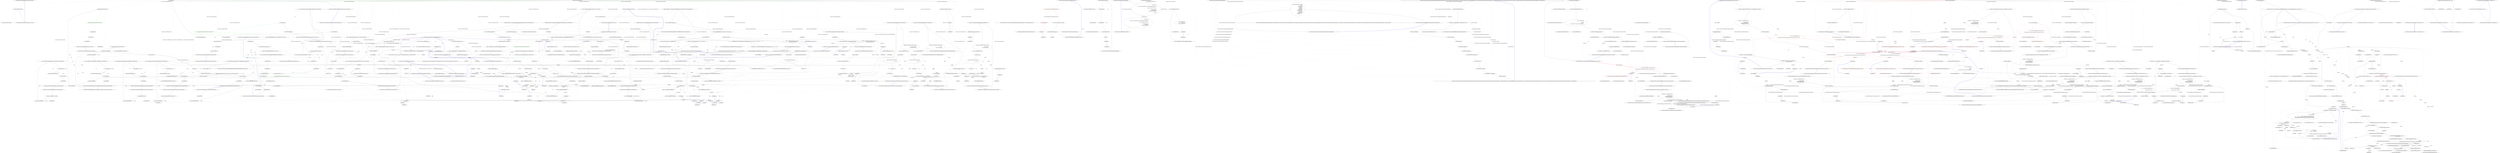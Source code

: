 digraph  {
n0 [cluster="Nancy.Routing.Constraints.GuidRouteConstraint.TryMatch(string, string, out System.Guid)", label="Entry Nancy.Routing.Constraints.GuidRouteConstraint.TryMatch(string, string, out System.Guid)", span="11-11"];
n1 [cluster="Nancy.Routing.Constraints.GuidRouteConstraint.TryMatch(string, string, out System.Guid)", label="return Guid.TryParse(segment, out matchedValue);", span="13-13"];
n2 [cluster="Nancy.Routing.Constraints.GuidRouteConstraint.TryMatch(string, string, out System.Guid)", label="Exit Nancy.Routing.Constraints.GuidRouteConstraint.TryMatch(string, string, out System.Guid)", span="11-11"];
n3 [cluster="System.Guid.TryParse(string, out System.Guid)", label="Entry System.Guid.TryParse(string, out System.Guid)", span="0-0"];
m0_262 [cluster="Nancy.Tests.Unit.Sessions.CookieBasedSessionsFixture.Should_be_able_to_save_a_complex_object_to_session()", file="CookieBasedSessionsFixture.cs", label="Entry Nancy.Tests.Unit.Sessions.CookieBasedSessionsFixture.Should_be_able_to_save_a_complex_object_to_session()", span="283-283"];
m0_269 [cluster="Nancy.Tests.Unit.Sessions.CookieBasedSessionsFixture.Should_be_able_to_save_a_complex_object_to_session()", file="CookieBasedSessionsFixture.cs", label="response.Cookies.Count.ShouldEqual(1)", span="293-293"];
m0_271 [cluster="Nancy.Tests.Unit.Sessions.CookieBasedSessionsFixture.Should_be_able_to_save_a_complex_object_to_session()", file="CookieBasedSessionsFixture.cs", label="cookie.Name.ShouldEqual(store.CookieName)", span="295-295"];
m0_270 [cluster="Nancy.Tests.Unit.Sessions.CookieBasedSessionsFixture.Should_be_able_to_save_a_complex_object_to_session()", file="CookieBasedSessionsFixture.cs", label="var cookie = response.Cookies.First()", span="294-294"];
m0_266 [cluster="Nancy.Tests.Unit.Sessions.CookieBasedSessionsFixture.Should_be_able_to_save_a_complex_object_to_session()", file="CookieBasedSessionsFixture.cs", label="var store = new CookieBasedSessions(this.rijndaelEncryptionProvider, this.defaultHmacProvider, this.defaultObjectSerializer)", span="288-288"];
m0_263 [cluster="Nancy.Tests.Unit.Sessions.CookieBasedSessionsFixture.Should_be_able_to_save_a_complex_object_to_session()", file="CookieBasedSessionsFixture.cs", label="var response = new Response()", span="285-285"];
m0_268 [cluster="Nancy.Tests.Unit.Sessions.CookieBasedSessionsFixture.Should_be_able_to_save_a_complex_object_to_session()", file="CookieBasedSessionsFixture.cs", label="store.Save(session, response)", span="291-291"];
m0_272 [cluster="Nancy.Tests.Unit.Sessions.CookieBasedSessionsFixture.Should_be_able_to_save_a_complex_object_to_session()", file="CookieBasedSessionsFixture.cs", label="cookie.Value.ShouldNotBeNull()", span="296-296"];
m0_273 [cluster="Nancy.Tests.Unit.Sessions.CookieBasedSessionsFixture.Should_be_able_to_save_a_complex_object_to_session()", file="CookieBasedSessionsFixture.cs", label="cookie.Value.ShouldNotBeEmpty()", span="297-297"];
m0_265 [cluster="Nancy.Tests.Unit.Sessions.CookieBasedSessionsFixture.Should_be_able_to_save_a_complex_object_to_session()", file="CookieBasedSessionsFixture.cs", label="var payload = new DefaultSessionObjectFormatterFixture.Payload(27, true, ''Test string'')", span="287-287"];
m0_267 [cluster="Nancy.Tests.Unit.Sessions.CookieBasedSessionsFixture.Should_be_able_to_save_a_complex_object_to_session()", file="CookieBasedSessionsFixture.cs", label="session[''testObject''] = payload", span="289-289"];
m0_264 [cluster="Nancy.Tests.Unit.Sessions.CookieBasedSessionsFixture.Should_be_able_to_save_a_complex_object_to_session()", file="CookieBasedSessionsFixture.cs", label="var session = new Session(new Dictionary<string, object>())", span="286-286"];
m0_274 [cluster="Nancy.Tests.Unit.Sessions.CookieBasedSessionsFixture.Should_be_able_to_save_a_complex_object_to_session()", file="CookieBasedSessionsFixture.cs", label="Exit Nancy.Tests.Unit.Sessions.CookieBasedSessionsFixture.Should_be_able_to_save_a_complex_object_to_session()", span="283-283"];
m0_14 [cluster="Nancy.Cryptography.DefaultHmacProvider.DefaultHmacProvider(Nancy.Cryptography.IKeyGenerator)", file="CookieBasedSessionsFixture.cs", label="Entry Nancy.Cryptography.DefaultHmacProvider.DefaultHmacProvider(Nancy.Cryptography.IKeyGenerator)", span="29-29"];
m0_275 [cluster="Nancy.Tests.Unit.Sessions.DefaultSessionObjectFormatterFixture.Payload.Payload(int, bool, string)", file="CookieBasedSessionsFixture.cs", label="Entry Nancy.Tests.Unit.Sessions.DefaultSessionObjectFormatterFixture.Payload.Payload(int, bool, string)", span="81-81"];
m0_139 [cluster="Nancy.BeforePipeline.BeforePipeline()", file="CookieBasedSessionsFixture.cs", label="Entry Nancy.BeforePipeline.BeforePipeline()", span="9-9"];
m0_249 [cluster="Unk.WithSerializer", file="CookieBasedSessionsFixture.cs", label="Entry Unk.WithSerializer", span=""];
m0_301 [cluster="Nancy.Tests.Unit.Sessions.CookieBasedSessionsFixture.Should_generate_hmac()", file="CookieBasedSessionsFixture.cs", label="Entry Nancy.Tests.Unit.Sessions.CookieBasedSessionsFixture.Should_generate_hmac()", span="334-334"];
m0_305 [cluster="Nancy.Tests.Unit.Sessions.CookieBasedSessionsFixture.Should_generate_hmac()", file="CookieBasedSessionsFixture.cs", label="cookieStore.Save(session, response)", span="343-343"];
m0_306 [cluster="Nancy.Tests.Unit.Sessions.CookieBasedSessionsFixture.Should_generate_hmac()", file="CookieBasedSessionsFixture.cs", label="A.CallTo(() => this.fakeHmacProvider.GenerateHmac(A<string>.Ignored))\r\n                .MustHaveHappened(Repeated.Exactly.Once)", span="345-346"];
m0_302 [cluster="Nancy.Tests.Unit.Sessions.CookieBasedSessionsFixture.Should_generate_hmac()", file="CookieBasedSessionsFixture.cs", label="var response = new Response()", span="336-336"];
m0_303 [cluster="Nancy.Tests.Unit.Sessions.CookieBasedSessionsFixture.Should_generate_hmac()", file="CookieBasedSessionsFixture.cs", label="var session = new Session(new Dictionary<string, object>\r\n                                      {\r\n                                          {''key1'', ''val1''},                                          \r\n                                      })", span="337-340"];
m0_304 [cluster="Nancy.Tests.Unit.Sessions.CookieBasedSessionsFixture.Should_generate_hmac()", file="CookieBasedSessionsFixture.cs", label="session[''key2''] = ''val2''", span="341-341"];
m0_307 [cluster="Nancy.Tests.Unit.Sessions.CookieBasedSessionsFixture.Should_generate_hmac()", file="CookieBasedSessionsFixture.cs", label="Exit Nancy.Tests.Unit.Sessions.CookieBasedSessionsFixture.Should_generate_hmac()", span="334-334"];
m0_15 [cluster="Nancy.DefaultObjectSerializer.DefaultObjectSerializer()", file="CookieBasedSessionsFixture.cs", label="Entry Nancy.DefaultObjectSerializer.DefaultObjectSerializer()", span="7-7"];
m0_419 [cluster="Nancy.Url.Url()", file="CookieBasedSessionsFixture.cs", label="Entry Nancy.Url.Url()", span="20-20"];
m0_81 [cluster="Nancy.Tests.Unit.Sessions.CookieBasedSessionsFixture.CreateRequest(string, bool)", file="CookieBasedSessionsFixture.cs", label="Entry Nancy.Tests.Unit.Sessions.CookieBasedSessionsFixture.CreateRequest(string, bool)", span="498-498"];
m0_409 [cluster="Nancy.Tests.Unit.Sessions.CookieBasedSessionsFixture.CreateRequest(string, bool)", file="CookieBasedSessionsFixture.cs", label="headers.Add(''cookie'', new[] { this.cookieStore.CookieName+ ''='' + HttpUtility.UrlEncode(sessionValue) })", span="504-504"];
m0_412 [cluster="Nancy.Tests.Unit.Sessions.CookieBasedSessionsFixture.CreateRequest(string, bool)", file="CookieBasedSessionsFixture.cs", label="cookieStore.Load(request)", span="511-511"];
m0_407 [cluster="Nancy.Tests.Unit.Sessions.CookieBasedSessionsFixture.CreateRequest(string, bool)", file="CookieBasedSessionsFixture.cs", label="var headers = new Dictionary<string, IEnumerable<string>>(1)", span="500-500"];
m0_408 [cluster="Nancy.Tests.Unit.Sessions.CookieBasedSessionsFixture.CreateRequest(string, bool)", file="CookieBasedSessionsFixture.cs", label="!string.IsNullOrEmpty(sessionValue)", span="502-502"];
m0_411 [cluster="Nancy.Tests.Unit.Sessions.CookieBasedSessionsFixture.CreateRequest(string, bool)", file="CookieBasedSessionsFixture.cs", label=load, span="509-509"];
m0_410 [cluster="Nancy.Tests.Unit.Sessions.CookieBasedSessionsFixture.CreateRequest(string, bool)", file="CookieBasedSessionsFixture.cs", label="var request = new Request(''GET'', new Url { Path = ''/'', Scheme = ''http'', Port = 9001, BasePath = ''goku.power'' }, CreateRequestStream(), headers)", span="507-507"];
m0_413 [cluster="Nancy.Tests.Unit.Sessions.CookieBasedSessionsFixture.CreateRequest(string, bool)", file="CookieBasedSessionsFixture.cs", label="return request;", span="514-514"];
m0_414 [cluster="Nancy.Tests.Unit.Sessions.CookieBasedSessionsFixture.CreateRequest(string, bool)", file="CookieBasedSessionsFixture.cs", label="Exit Nancy.Tests.Unit.Sessions.CookieBasedSessionsFixture.CreateRequest(string, bool)", span="498-498"];
m0_76 [cluster="Nancy.Tests.Unit.Sessions.CookieBasedSessionsFixture.Should_load_an_empty_session_if_no_session_cookie_exists()", file="CookieBasedSessionsFixture.cs", label="Entry Nancy.Tests.Unit.Sessions.CookieBasedSessionsFixture.Should_load_an_empty_session_if_no_session_cookie_exists()", span="117-117"];
m0_79 [cluster="Nancy.Tests.Unit.Sessions.CookieBasedSessionsFixture.Should_load_an_empty_session_if_no_session_cookie_exists()", file="CookieBasedSessionsFixture.cs", label="result.Count.ShouldEqual(0)", span="123-123"];
m0_77 [cluster="Nancy.Tests.Unit.Sessions.CookieBasedSessionsFixture.Should_load_an_empty_session_if_no_session_cookie_exists()", file="CookieBasedSessionsFixture.cs", label="var request = CreateRequest(null)", span="119-119"];
m0_78 [cluster="Nancy.Tests.Unit.Sessions.CookieBasedSessionsFixture.Should_load_an_empty_session_if_no_session_cookie_exists()", file="CookieBasedSessionsFixture.cs", label="var result = cookieStore.Load(request)", span="121-121"];
m0_80 [cluster="Nancy.Tests.Unit.Sessions.CookieBasedSessionsFixture.Should_load_an_empty_session_if_no_session_cookie_exists()", file="CookieBasedSessionsFixture.cs", label="Exit Nancy.Tests.Unit.Sessions.CookieBasedSessionsFixture.Should_load_an_empty_session_if_no_session_cookie_exists()", span="117-117"];
m0_323 [cluster="Nancy.Tests.Unit.Sessions.CookieBasedSessionsFixture.Should_return_blank_session_if_hmac_changed()", file="CookieBasedSessionsFixture.cs", label="Entry Nancy.Tests.Unit.Sessions.CookieBasedSessionsFixture.Should_return_blank_session_if_hmac_changed()", span="365-365"];
m0_330 [cluster="Nancy.Tests.Unit.Sessions.CookieBasedSessionsFixture.Should_return_blank_session_if_hmac_changed()", file="CookieBasedSessionsFixture.cs", label="result.Count.ShouldEqual(0)", span="375-375"];
m0_326 [cluster="Nancy.Tests.Unit.Sessions.CookieBasedSessionsFixture.Should_return_blank_session_if_hmac_changed()", file="CookieBasedSessionsFixture.cs", label="var store = new CookieBasedSessions(this.rijndaelEncryptionProvider, this.defaultHmacProvider, this.defaultObjectSerializer)", span="369-369"];
m0_328 [cluster="Nancy.Tests.Unit.Sessions.CookieBasedSessionsFixture.Should_return_blank_session_if_hmac_changed()", file="CookieBasedSessionsFixture.cs", label="request.Cookies.Add(store.CookieName, inputValue)", span="371-371"];
m0_329 [cluster="Nancy.Tests.Unit.Sessions.CookieBasedSessionsFixture.Should_return_blank_session_if_hmac_changed()", file="CookieBasedSessionsFixture.cs", label="var result = store.Load(request)", span="373-373"];
m0_325 [cluster="Nancy.Tests.Unit.Sessions.CookieBasedSessionsFixture.Should_return_blank_session_if_hmac_changed()", file="CookieBasedSessionsFixture.cs", label="inputValue = HttpUtility.UrlEncode(inputValue)", span="368-368"];
m0_327 [cluster="Nancy.Tests.Unit.Sessions.CookieBasedSessionsFixture.Should_return_blank_session_if_hmac_changed()", file="CookieBasedSessionsFixture.cs", label="var request = new Request(''GET'', ''/'', ''http'')", span="370-370"];
m0_324 [cluster="Nancy.Tests.Unit.Sessions.CookieBasedSessionsFixture.Should_return_blank_session_if_hmac_changed()", file="CookieBasedSessionsFixture.cs", label="var inputValue = ''b'' + ValidHmac.Substring(1) + ValidData", span="367-367"];
m0_331 [cluster="Nancy.Tests.Unit.Sessions.CookieBasedSessionsFixture.Should_return_blank_session_if_hmac_changed()", file="CookieBasedSessionsFixture.cs", label="Exit Nancy.Tests.Unit.Sessions.CookieBasedSessionsFixture.Should_return_blank_session_if_hmac_changed()", span="365-365"];
m0_234 [cluster="Unk.Serialize", file="CookieBasedSessionsFixture.cs", label="Entry Unk.Serialize", span=""];
m0_13 [cluster="Nancy.Cryptography.PassphraseKeyGenerator.PassphraseKeyGenerator(string, byte[], int)", file="CookieBasedSessionsFixture.cs", label="Entry Nancy.Cryptography.PassphraseKeyGenerator.PassphraseKeyGenerator(string, byte[], int)", span="23-23"];
m0_24 [cluster="Nancy.Tests.Unit.Sessions.CookieBasedSessionsFixture.Should_save_nothing_if_the_session_has_not_changed()", file="CookieBasedSessionsFixture.cs", label="Entry Nancy.Tests.Unit.Sessions.CookieBasedSessionsFixture.Should_save_nothing_if_the_session_has_not_changed()", span="59-59"];
m0_27 [cluster="Nancy.Tests.Unit.Sessions.CookieBasedSessionsFixture.Should_save_nothing_if_the_session_has_not_changed()", file="CookieBasedSessionsFixture.cs", label="response.Cookies.Count.ShouldEqual(0)", span="65-65"];
m0_26 [cluster="Nancy.Tests.Unit.Sessions.CookieBasedSessionsFixture.Should_save_nothing_if_the_session_has_not_changed()", file="CookieBasedSessionsFixture.cs", label="cookieStore.Save(new Session(new Dictionary<string, object> { { ''key'', ''value'' } }), response)", span="63-63"];
m0_25 [cluster="Nancy.Tests.Unit.Sessions.CookieBasedSessionsFixture.Should_save_nothing_if_the_session_has_not_changed()", file="CookieBasedSessionsFixture.cs", label="var response = new Response()", span="61-61"];
m0_28 [cluster="Nancy.Tests.Unit.Sessions.CookieBasedSessionsFixture.Should_save_nothing_if_the_session_has_not_changed()", file="CookieBasedSessionsFixture.cs", label="Exit Nancy.Tests.Unit.Sessions.CookieBasedSessionsFixture.Should_save_nothing_if_the_session_has_not_changed()", span="59-59"];
m0_93 [cluster="Unk.UrlEncode", file="CookieBasedSessionsFixture.cs", label="Entry Unk.UrlEncode", span=""];
m0_53 [cluster="Nancy.Tests.Unit.Sessions.CookieBasedSessionsFixture.Should_save_cookie_as_http_only()", file="CookieBasedSessionsFixture.cs", label="Entry Nancy.Tests.Unit.Sessions.CookieBasedSessionsFixture.Should_save_cookie_as_http_only()", span="91-91"];
m0_59 [cluster="Nancy.Tests.Unit.Sessions.CookieBasedSessionsFixture.Should_save_cookie_as_http_only()", file="CookieBasedSessionsFixture.cs", label="response.Cookies.First().HttpOnly.ShouldEqual(true)", span="100-100"];
m0_57 [cluster="Nancy.Tests.Unit.Sessions.CookieBasedSessionsFixture.Should_save_cookie_as_http_only()", file="CookieBasedSessionsFixture.cs", label="A.CallTo(() => this.fakeEncryptionProvider.Encrypt(''key+1=val%3d1;'')).Returns(''encryptedkey+1=val%3d1;'')", span="96-96"];
m0_58 [cluster="Nancy.Tests.Unit.Sessions.CookieBasedSessionsFixture.Should_save_cookie_as_http_only()", file="CookieBasedSessionsFixture.cs", label="cookieStore.Save(session, response)", span="98-98"];
m0_54 [cluster="Nancy.Tests.Unit.Sessions.CookieBasedSessionsFixture.Should_save_cookie_as_http_only()", file="CookieBasedSessionsFixture.cs", label="var response = new Response()", span="93-93"];
m0_56 [cluster="Nancy.Tests.Unit.Sessions.CookieBasedSessionsFixture.Should_save_cookie_as_http_only()", file="CookieBasedSessionsFixture.cs", label="session[''key 1''] = ''val=1''", span="95-95"];
m0_55 [cluster="Nancy.Tests.Unit.Sessions.CookieBasedSessionsFixture.Should_save_cookie_as_http_only()", file="CookieBasedSessionsFixture.cs", label="var session = new Session()", span="94-94"];
m0_60 [cluster="Nancy.Tests.Unit.Sessions.CookieBasedSessionsFixture.Should_save_cookie_as_http_only()", file="CookieBasedSessionsFixture.cs", label="Exit Nancy.Tests.Unit.Sessions.CookieBasedSessionsFixture.Should_save_cookie_as_http_only()", span="91-91"];
m0_180 [cluster="Nancy.Tests.Unit.Sessions.CookieBasedSessionsFixture.Should_add_response_cookie_if_it_has_changed()", file="CookieBasedSessionsFixture.cs", label="Entry Nancy.Tests.Unit.Sessions.CookieBasedSessionsFixture.Should_add_response_cookie_if_it_has_changed()", span="216-216"];
m0_186 [cluster="Nancy.Tests.Unit.Sessions.CookieBasedSessionsFixture.Should_add_response_cookie_if_it_has_changed()", file="CookieBasedSessionsFixture.cs", label="CookieBasedSessions.Enable(hooks, new CryptographyConfiguration(this.fakeEncryptionProvider, this.fakeHmacProvider)).WithSerializer(this.fakeObjectSerializer)", span="223-223"];
m0_187 [cluster="Nancy.Tests.Unit.Sessions.CookieBasedSessionsFixture.Should_add_response_cookie_if_it_has_changed()", file="CookieBasedSessionsFixture.cs", label="var request = CreateRequest(''encryptedkey1=value1'')", span="224-224"];
m0_188 [cluster="Nancy.Tests.Unit.Sessions.CookieBasedSessionsFixture.Should_add_response_cookie_if_it_has_changed()", file="CookieBasedSessionsFixture.cs", label="A.CallTo(() => this.fakeEncryptionProvider.Decrypt(''encryptedkey1=value1'')).Returns(''key1=value1;'')", span="225-225"];
m0_183 [cluster="Nancy.Tests.Unit.Sessions.CookieBasedSessionsFixture.Should_add_response_cookie_if_it_has_changed()", file="CookieBasedSessionsFixture.cs", label="var hooks = A.Fake<IPipelines>()", span="220-220"];
m0_185 [cluster="Nancy.Tests.Unit.Sessions.CookieBasedSessionsFixture.Should_add_response_cookie_if_it_has_changed()", file="CookieBasedSessionsFixture.cs", label="A.CallTo(() => hooks.AfterRequest).Returns(afterPipeline)", span="222-222"];
m0_190 [cluster="Nancy.Tests.Unit.Sessions.CookieBasedSessionsFixture.Should_add_response_cookie_if_it_has_changed()", file="CookieBasedSessionsFixture.cs", label="var nancyContext = new NancyContext() { Request = request, Response = response }", span="227-227"];
m0_192 [cluster="Nancy.Tests.Unit.Sessions.CookieBasedSessionsFixture.Should_add_response_cookie_if_it_has_changed()", file="CookieBasedSessionsFixture.cs", label="request.Session[''Testing''] = ''Test''", span="229-229"];
m0_189 [cluster="Nancy.Tests.Unit.Sessions.CookieBasedSessionsFixture.Should_add_response_cookie_if_it_has_changed()", file="CookieBasedSessionsFixture.cs", label="var response = A.Fake<Response>()", span="226-226"];
m0_184 [cluster="Nancy.Tests.Unit.Sessions.CookieBasedSessionsFixture.Should_add_response_cookie_if_it_has_changed()", file="CookieBasedSessionsFixture.cs", label="A.CallTo(() => hooks.BeforeRequest).Returns(beforePipeline)", span="221-221"];
m0_182 [cluster="Nancy.Tests.Unit.Sessions.CookieBasedSessionsFixture.Should_add_response_cookie_if_it_has_changed()", file="CookieBasedSessionsFixture.cs", label="var afterPipeline = new AfterPipeline()", span="219-219"];
m0_191 [cluster="Nancy.Tests.Unit.Sessions.CookieBasedSessionsFixture.Should_add_response_cookie_if_it_has_changed()", file="CookieBasedSessionsFixture.cs", label="beforePipeline.Invoke(nancyContext, new CancellationToken())", span="228-228"];
m0_193 [cluster="Nancy.Tests.Unit.Sessions.CookieBasedSessionsFixture.Should_add_response_cookie_if_it_has_changed()", file="CookieBasedSessionsFixture.cs", label="afterPipeline.Invoke(nancyContext, new CancellationToken())", span="231-231"];
m0_194 [cluster="Nancy.Tests.Unit.Sessions.CookieBasedSessionsFixture.Should_add_response_cookie_if_it_has_changed()", file="CookieBasedSessionsFixture.cs", label="response.Cookies.Count.ShouldEqual(1)", span="233-233"];
m0_181 [cluster="Nancy.Tests.Unit.Sessions.CookieBasedSessionsFixture.Should_add_response_cookie_if_it_has_changed()", file="CookieBasedSessionsFixture.cs", label="var beforePipeline = new BeforePipeline()", span="218-218"];
m0_195 [cluster="Nancy.Tests.Unit.Sessions.CookieBasedSessionsFixture.Should_add_response_cookie_if_it_has_changed()", file="CookieBasedSessionsFixture.cs", label="Exit Nancy.Tests.Unit.Sessions.CookieBasedSessionsFixture.Should_add_response_cookie_if_it_has_changed()", span="216-216"];
m0_83 [cluster="Nancy.Tests.Unit.Sessions.CookieBasedSessionsFixture.Should_load_an_empty_session_if_session_cookie_is_invalid()", file="CookieBasedSessionsFixture.cs", label="Entry Nancy.Tests.Unit.Sessions.CookieBasedSessionsFixture.Should_load_an_empty_session_if_session_cookie_is_invalid()", span="127-127"];
m0_90 [cluster="Nancy.Tests.Unit.Sessions.CookieBasedSessionsFixture.Should_load_an_empty_session_if_session_cookie_is_invalid()", file="CookieBasedSessionsFixture.cs", label="result.Count.ShouldEqual(0)", span="140-140"];
m0_86 [cluster="Nancy.Tests.Unit.Sessions.CookieBasedSessionsFixture.Should_load_an_empty_session_if_session_cookie_is_invalid()", file="CookieBasedSessionsFixture.cs", label="var store = new CookieBasedSessions(this.rijndaelEncryptionProvider, this.defaultHmacProvider, this.defaultObjectSerializer)", span="132-132"];
m0_88 [cluster="Nancy.Tests.Unit.Sessions.CookieBasedSessionsFixture.Should_load_an_empty_session_if_session_cookie_is_invalid()", file="CookieBasedSessionsFixture.cs", label="request.Cookies.Add(store.CookieName, inputValue)", span="134-134"];
m0_89 [cluster="Nancy.Tests.Unit.Sessions.CookieBasedSessionsFixture.Should_load_an_empty_session_if_session_cookie_is_invalid()", file="CookieBasedSessionsFixture.cs", label="var result = store.Load(request)", span="137-137"];
m0_85 [cluster="Nancy.Tests.Unit.Sessions.CookieBasedSessionsFixture.Should_load_an_empty_session_if_session_cookie_is_invalid()", file="CookieBasedSessionsFixture.cs", label="inputValue = HttpUtility.UrlEncode(inputValue)", span="131-131"];
m0_87 [cluster="Nancy.Tests.Unit.Sessions.CookieBasedSessionsFixture.Should_load_an_empty_session_if_session_cookie_is_invalid()", file="CookieBasedSessionsFixture.cs", label="var request = new Request(''GET'', ''/'', ''http'')", span="133-133"];
m0_84 [cluster="Nancy.Tests.Unit.Sessions.CookieBasedSessionsFixture.Should_load_an_empty_session_if_session_cookie_is_invalid()", file="CookieBasedSessionsFixture.cs", label="var inputValue = ValidHmac.Substring(0, 5)", span="130-130"];
m0_91 [cluster="Nancy.Tests.Unit.Sessions.CookieBasedSessionsFixture.Should_load_an_empty_session_if_session_cookie_is_invalid()", file="CookieBasedSessionsFixture.cs", label="Exit Nancy.Tests.Unit.Sessions.CookieBasedSessionsFixture.Should_load_an_empty_session_if_session_cookie_is_invalid()", span="127-127"];
m0_427 [cluster="Nancy.IO.RequestStream.FromStream(System.IO.Stream, long, long, bool)", file="CookieBasedSessionsFixture.cs", label="Entry Nancy.IO.RequestStream.FromStream(System.IO.Stream, long, long, bool)", span="278-278"];
m0_290 [cluster="Nancy.Tests.Unit.Sessions.CookieBasedSessionsFixture.Should_encrypt_data()", file="CookieBasedSessionsFixture.cs", label="Entry Nancy.Tests.Unit.Sessions.CookieBasedSessionsFixture.Should_encrypt_data()", span="318-318"];
m0_294 [cluster="Nancy.Tests.Unit.Sessions.CookieBasedSessionsFixture.Should_encrypt_data()", file="CookieBasedSessionsFixture.cs", label="cookieStore.Save(session, response)", span="327-327"];
m0_295 [cluster="Nancy.Tests.Unit.Sessions.CookieBasedSessionsFixture.Should_encrypt_data()", file="CookieBasedSessionsFixture.cs", label="A.CallTo(() => this.fakeEncryptionProvider.Encrypt(A<string>.Ignored))\r\n                .MustHaveHappened(Repeated.Exactly.Once)", span="329-330"];
m0_291 [cluster="Nancy.Tests.Unit.Sessions.CookieBasedSessionsFixture.Should_encrypt_data()", file="CookieBasedSessionsFixture.cs", label="var response = new Response()", span="320-320"];
m0_292 [cluster="Nancy.Tests.Unit.Sessions.CookieBasedSessionsFixture.Should_encrypt_data()", file="CookieBasedSessionsFixture.cs", label="var session = new Session(new Dictionary<string, object>\r\n                                      {\r\n                                          {''key1'', ''val1''},                                          \r\n                                      })", span="321-324"];
m0_293 [cluster="Nancy.Tests.Unit.Sessions.CookieBasedSessionsFixture.Should_encrypt_data()", file="CookieBasedSessionsFixture.cs", label="session[''key2''] = ''val2''", span="325-325"];
m0_296 [cluster="Nancy.Tests.Unit.Sessions.CookieBasedSessionsFixture.Should_encrypt_data()", file="CookieBasedSessionsFixture.cs", label="Exit Nancy.Tests.Unit.Sessions.CookieBasedSessionsFixture.Should_encrypt_data()", span="318-318"];
m0_21 [cluster="Nancy.Response.Response()", file="CookieBasedSessionsFixture.cs", label="Entry Nancy.Response.Response()", span="29-29"];
m0_276 [cluster="object.ShouldNotBeNull()", file="CookieBasedSessionsFixture.cs", label="Entry object.ShouldNotBeNull()", span="150-150"];
m0_168 [cluster="Nancy.BeforePipeline.Invoke(Nancy.NancyContext, System.Threading.CancellationToken)", file="CookieBasedSessionsFixture.cs", label="Entry Nancy.BeforePipeline.Invoke(Nancy.NancyContext, System.Threading.CancellationToken)", span="52-52"];
m0_300 [cluster="Unk.Encrypt", file="CookieBasedSessionsFixture.cs", label="Entry Unk.Encrypt", span=""];
m0_312 [cluster="Nancy.Tests.Unit.Sessions.CookieBasedSessionsFixture.Should_load_valid_test_data()", file="CookieBasedSessionsFixture.cs", label="Entry Nancy.Tests.Unit.Sessions.CookieBasedSessionsFixture.Should_load_valid_test_data()", span="350-350"];
m0_319 [cluster="Nancy.Tests.Unit.Sessions.CookieBasedSessionsFixture.Should_load_valid_test_data()", file="CookieBasedSessionsFixture.cs", label="result.Count.ShouldEqual(1)", span="360-360"];
m0_320 [cluster="Nancy.Tests.Unit.Sessions.CookieBasedSessionsFixture.Should_load_valid_test_data()", file="CookieBasedSessionsFixture.cs", label="result.First().Value.ShouldBeOfType(typeof(DefaultSessionObjectFormatterFixture.Payload))", span="361-361"];
m0_315 [cluster="Nancy.Tests.Unit.Sessions.CookieBasedSessionsFixture.Should_load_valid_test_data()", file="CookieBasedSessionsFixture.cs", label="var store = new CookieBasedSessions(this.rijndaelEncryptionProvider, this.defaultHmacProvider, this.defaultObjectSerializer)", span="354-354"];
m0_317 [cluster="Nancy.Tests.Unit.Sessions.CookieBasedSessionsFixture.Should_load_valid_test_data()", file="CookieBasedSessionsFixture.cs", label="request.Cookies.Add(store.CookieName, inputValue)", span="356-356"];
m0_318 [cluster="Nancy.Tests.Unit.Sessions.CookieBasedSessionsFixture.Should_load_valid_test_data()", file="CookieBasedSessionsFixture.cs", label="var result = store.Load(request)", span="358-358"];
m0_314 [cluster="Nancy.Tests.Unit.Sessions.CookieBasedSessionsFixture.Should_load_valid_test_data()", file="CookieBasedSessionsFixture.cs", label="inputValue = HttpUtility.UrlEncode(inputValue)", span="353-353"];
m0_316 [cluster="Nancy.Tests.Unit.Sessions.CookieBasedSessionsFixture.Should_load_valid_test_data()", file="CookieBasedSessionsFixture.cs", label="var request = new Request(''GET'', ''/'', ''http'')", span="355-355"];
m0_313 [cluster="Nancy.Tests.Unit.Sessions.CookieBasedSessionsFixture.Should_load_valid_test_data()", file="CookieBasedSessionsFixture.cs", label="var inputValue = ValidHmac + ValidData", span="352-352"];
m0_321 [cluster="Nancy.Tests.Unit.Sessions.CookieBasedSessionsFixture.Should_load_valid_test_data()", file="CookieBasedSessionsFixture.cs", label="Exit Nancy.Tests.Unit.Sessions.CookieBasedSessionsFixture.Should_load_valid_test_data()", span="350-350"];
m0_424 [cluster="Nancy.Tests.Unit.Sessions.CookieBasedSessionsFixture.CreateRequestStream(System.IO.Stream)", file="CookieBasedSessionsFixture.cs", label="Entry Nancy.Tests.Unit.Sessions.CookieBasedSessionsFixture.CreateRequestStream(System.IO.Stream)", span="522-522"];
m0_425 [cluster="Nancy.Tests.Unit.Sessions.CookieBasedSessionsFixture.CreateRequestStream(System.IO.Stream)", file="CookieBasedSessionsFixture.cs", label="return RequestStream.FromStream(stream, 0, 1, true);", span="524-524"];
m0_426 [cluster="Nancy.Tests.Unit.Sessions.CookieBasedSessionsFixture.CreateRequestStream(System.IO.Stream)", file="CookieBasedSessionsFixture.cs", label="Exit Nancy.Tests.Unit.Sessions.CookieBasedSessionsFixture.CreateRequestStream(System.IO.Stream)", span="522-522"];
m0_150 [cluster="Nancy.Tests.Unit.Sessions.CookieBasedSessionsFixture.Should_only_not_add_response_cookie_if_it_has_not_changed()", file="CookieBasedSessionsFixture.cs", label="Entry Nancy.Tests.Unit.Sessions.CookieBasedSessionsFixture.Should_only_not_add_response_cookie_if_it_has_not_changed()", span="196-196"];
m0_156 [cluster="Nancy.Tests.Unit.Sessions.CookieBasedSessionsFixture.Should_only_not_add_response_cookie_if_it_has_not_changed()", file="CookieBasedSessionsFixture.cs", label="CookieBasedSessions.Enable(hooks, new CryptographyConfiguration(this.fakeEncryptionProvider, this.fakeHmacProvider)).WithSerializer(this.fakeObjectSerializer)", span="203-203"];
m0_157 [cluster="Nancy.Tests.Unit.Sessions.CookieBasedSessionsFixture.Should_only_not_add_response_cookie_if_it_has_not_changed()", file="CookieBasedSessionsFixture.cs", label="var request = CreateRequest(''encryptedkey1=value1'')", span="204-204"];
m0_158 [cluster="Nancy.Tests.Unit.Sessions.CookieBasedSessionsFixture.Should_only_not_add_response_cookie_if_it_has_not_changed()", file="CookieBasedSessionsFixture.cs", label="A.CallTo(() => this.fakeEncryptionProvider.Decrypt(''encryptedkey1=value1'')).Returns(''key1=value1;'')", span="205-205"];
m0_153 [cluster="Nancy.Tests.Unit.Sessions.CookieBasedSessionsFixture.Should_only_not_add_response_cookie_if_it_has_not_changed()", file="CookieBasedSessionsFixture.cs", label="var hooks = A.Fake<IPipelines>()", span="200-200"];
m0_155 [cluster="Nancy.Tests.Unit.Sessions.CookieBasedSessionsFixture.Should_only_not_add_response_cookie_if_it_has_not_changed()", file="CookieBasedSessionsFixture.cs", label="A.CallTo(() => hooks.AfterRequest).Returns(afterPipeline)", span="202-202"];
m0_160 [cluster="Nancy.Tests.Unit.Sessions.CookieBasedSessionsFixture.Should_only_not_add_response_cookie_if_it_has_not_changed()", file="CookieBasedSessionsFixture.cs", label="var nancyContext = new NancyContext() { Request = request, Response = response }", span="207-207"];
m0_159 [cluster="Nancy.Tests.Unit.Sessions.CookieBasedSessionsFixture.Should_only_not_add_response_cookie_if_it_has_not_changed()", file="CookieBasedSessionsFixture.cs", label="var response = A.Fake<Response>()", span="206-206"];
m0_154 [cluster="Nancy.Tests.Unit.Sessions.CookieBasedSessionsFixture.Should_only_not_add_response_cookie_if_it_has_not_changed()", file="CookieBasedSessionsFixture.cs", label="A.CallTo(() => hooks.BeforeRequest).Returns(beforePipeline)", span="201-201"];
m0_152 [cluster="Nancy.Tests.Unit.Sessions.CookieBasedSessionsFixture.Should_only_not_add_response_cookie_if_it_has_not_changed()", file="CookieBasedSessionsFixture.cs", label="var afterPipeline = new AfterPipeline()", span="199-199"];
m0_161 [cluster="Nancy.Tests.Unit.Sessions.CookieBasedSessionsFixture.Should_only_not_add_response_cookie_if_it_has_not_changed()", file="CookieBasedSessionsFixture.cs", label="beforePipeline.Invoke(nancyContext, new CancellationToken())", span="208-208"];
m0_162 [cluster="Nancy.Tests.Unit.Sessions.CookieBasedSessionsFixture.Should_only_not_add_response_cookie_if_it_has_not_changed()", file="CookieBasedSessionsFixture.cs", label="afterPipeline.Invoke(nancyContext, new CancellationToken())", span="210-210"];
m0_163 [cluster="Nancy.Tests.Unit.Sessions.CookieBasedSessionsFixture.Should_only_not_add_response_cookie_if_it_has_not_changed()", file="CookieBasedSessionsFixture.cs", label="response.Cookies.Count.ShouldEqual(0)", span="212-212"];
m0_151 [cluster="Nancy.Tests.Unit.Sessions.CookieBasedSessionsFixture.Should_only_not_add_response_cookie_if_it_has_not_changed()", file="CookieBasedSessionsFixture.cs", label="var beforePipeline = new BeforePipeline()", span="198-198"];
m0_164 [cluster="Nancy.Tests.Unit.Sessions.CookieBasedSessionsFixture.Should_only_not_add_response_cookie_if_it_has_not_changed()", file="CookieBasedSessionsFixture.cs", label="Exit Nancy.Tests.Unit.Sessions.CookieBasedSessionsFixture.Should_only_not_add_response_cookie_if_it_has_not_changed()", span="196-196"];
m0_362 [cluster="Nancy.Tests.Unit.Sessions.CookieBasedSessionsFixture.Should_use_CookieName_when_config_provides_cookiename_value()", file="CookieBasedSessionsFixture.cs", label="Entry Nancy.Tests.Unit.Sessions.CookieBasedSessionsFixture.Should_use_CookieName_when_config_provides_cookiename_value()", span="422-422"];
m0_363 [cluster="Nancy.Tests.Unit.Sessions.CookieBasedSessionsFixture.Should_use_CookieName_when_config_provides_cookiename_value()", file="CookieBasedSessionsFixture.cs", label="var cryptoConfig = new CryptographyConfiguration(this.fakeEncryptionProvider, this.fakeHmacProvider)", span="425-425"];
m0_364 [cluster="Nancy.Tests.Unit.Sessions.CookieBasedSessionsFixture.Should_use_CookieName_when_config_provides_cookiename_value()", file="CookieBasedSessionsFixture.cs", label="var storeConfig = new CookieBasedSessionsConfiguration(cryptoConfig)\r\n            {\r\n                CookieName = ''NamedCookie'',\r\n                Serializer = this.fakeObjectSerializer\r\n            }", span="426-430"];
m0_366 [cluster="Nancy.Tests.Unit.Sessions.CookieBasedSessionsFixture.Should_use_CookieName_when_config_provides_cookiename_value()", file="CookieBasedSessionsFixture.cs", label="var response = new Response()", span="434-434"];
m0_369 [cluster="Nancy.Tests.Unit.Sessions.CookieBasedSessionsFixture.Should_use_CookieName_when_config_provides_cookiename_value()", file="CookieBasedSessionsFixture.cs", label="store.Save(session, response)", span="440-440"];
m0_365 [cluster="Nancy.Tests.Unit.Sessions.CookieBasedSessionsFixture.Should_use_CookieName_when_config_provides_cookiename_value()", file="CookieBasedSessionsFixture.cs", label="var store = new CookieBasedSessions(storeConfig)", span="431-431"];
m0_370 [cluster="Nancy.Tests.Unit.Sessions.CookieBasedSessionsFixture.Should_use_CookieName_when_config_provides_cookiename_value()", file="CookieBasedSessionsFixture.cs", label="response.Cookies.ShouldHave(c => c.Name == storeConfig.CookieName)", span="443-443"];
m0_367 [cluster="Nancy.Tests.Unit.Sessions.CookieBasedSessionsFixture.Should_use_CookieName_when_config_provides_cookiename_value()", file="CookieBasedSessionsFixture.cs", label="var session = new Session(new Dictionary<string, object>\r\n                                        {\r\n                                            {''key1'', ''val1''},\r\n                                        })", span="435-438"];
m0_368 [cluster="Nancy.Tests.Unit.Sessions.CookieBasedSessionsFixture.Should_use_CookieName_when_config_provides_cookiename_value()", file="CookieBasedSessionsFixture.cs", label="session[''key2''] = ''val2''", span="439-439"];
m0_371 [cluster="Nancy.Tests.Unit.Sessions.CookieBasedSessionsFixture.Should_use_CookieName_when_config_provides_cookiename_value()", file="CookieBasedSessionsFixture.cs", label="Exit Nancy.Tests.Unit.Sessions.CookieBasedSessionsFixture.Should_use_CookieName_when_config_provides_cookiename_value()", span="422-422"];
m0_142 [cluster="Unk.Enable", file="CookieBasedSessionsFixture.cs", label="Entry Unk.Enable", span=""];
m0_11 [cluster="Nancy.Session.CookieBasedSessions.CookieBasedSessions(Nancy.Cryptography.IEncryptionProvider, Nancy.Cryptography.IHmacProvider, Nancy.IObjectSerializer)", file="CookieBasedSessionsFixture.cs", label="Entry Nancy.Session.CookieBasedSessions.CookieBasedSessions(Nancy.Cryptography.IEncryptionProvider, Nancy.Cryptography.IHmacProvider, Nancy.IObjectSerializer)", span="36-36"];
m0_47 [cluster="System.Collections.Generic.IEnumerable<TSource>.First<TSource>()", file="CookieBasedSessionsFixture.cs", label="Entry System.Collections.Generic.IEnumerable<TSource>.First<TSource>()", span="0-0"];
m0_259 [cluster="lambda expression", file="CookieBasedSessionsFixture.cs", label="Entry lambda expression", span="279-279"];
m0_50 [cluster="lambda expression", file="CookieBasedSessionsFixture.cs", label="this.fakeEncryptionProvider.Encrypt(''key1=val1;key2=val2;'')", span="77-77"];
m0_63 [cluster="lambda expression", file="CookieBasedSessionsFixture.cs", label="this.fakeEncryptionProvider.Encrypt(''key+1=val%3d1;'')", span="96-96"];
m0_74 [cluster="lambda expression", file="CookieBasedSessionsFixture.cs", label="this.fakeEncryptionProvider.Encrypt(''key+1=val%3d1;'')", span="109-109"];
m0_104 [cluster="lambda expression", file="CookieBasedSessionsFixture.cs", label="this.fakeEncryptionProvider.Decrypt(''encryptedkey1=value1'')", span="147-147"];
m0_116 [cluster="lambda expression", file="CookieBasedSessionsFixture.cs", label="this.fakeEncryptionProvider.Decrypt(''encryptedkey1=value1;key2=value2'')", span="159-159"];
m0_127 [cluster="lambda expression", file="CookieBasedSessionsFixture.cs", label="this.fakeEncryptionProvider.Decrypt(''encryptedkey+1=val%3D1;'')", span="172-172"];
m0_178 [cluster="lambda expression", file="CookieBasedSessionsFixture.cs", label="this.fakeEncryptionProvider.Decrypt(''encryptedkey1=value1'')", span="205-205"];
m0_203 [cluster="lambda expression", file="CookieBasedSessionsFixture.cs", label="this.fakeEncryptionProvider.Decrypt(''encryptedkey1=value1'')", span="225-225"];
m0_216 [cluster="lambda expression", file="CookieBasedSessionsFixture.cs", label="this.fakeEncryptionProvider.Decrypt(''encryptedkey1=value1'')", span="240-240"];
m0_257 [cluster="lambda expression", file="CookieBasedSessionsFixture.cs", label="this.fakeEncryptionProvider.Decrypt(''encryptedkey1=value1'')", span="272-272"];
m0_298 [cluster="lambda expression", file="CookieBasedSessionsFixture.cs", label="this.fakeEncryptionProvider.Encrypt(A<string>.Ignored)", span="329-329"];
m0_309 [cluster="lambda expression", file="CookieBasedSessionsFixture.cs", label="this.fakeHmacProvider.GenerateHmac(A<string>.Ignored)", span="345-345"];
m0_126 [cluster="lambda expression", file="CookieBasedSessionsFixture.cs", label="Entry lambda expression", span="172-172"];
m0_73 [cluster="lambda expression", file="CookieBasedSessionsFixture.cs", label="Entry lambda expression", span="109-109"];
m0_49 [cluster="lambda expression", file="CookieBasedSessionsFixture.cs", label="Entry lambda expression", span="77-77"];
m0_51 [cluster="lambda expression", file="CookieBasedSessionsFixture.cs", label="Exit lambda expression", span="77-77"];
m0_62 [cluster="lambda expression", file="CookieBasedSessionsFixture.cs", label="Entry lambda expression", span="96-96"];
m0_64 [cluster="lambda expression", file="CookieBasedSessionsFixture.cs", label="Exit lambda expression", span="96-96"];
m0_75 [cluster="lambda expression", file="CookieBasedSessionsFixture.cs", label="Exit lambda expression", span="109-109"];
m0_103 [cluster="lambda expression", file="CookieBasedSessionsFixture.cs", label="Entry lambda expression", span="147-147"];
m0_105 [cluster="lambda expression", file="CookieBasedSessionsFixture.cs", label="Exit lambda expression", span="147-147"];
m0_115 [cluster="lambda expression", file="CookieBasedSessionsFixture.cs", label="Entry lambda expression", span="159-159"];
m0_117 [cluster="lambda expression", file="CookieBasedSessionsFixture.cs", label="Exit lambda expression", span="159-159"];
m0_128 [cluster="lambda expression", file="CookieBasedSessionsFixture.cs", label="Exit lambda expression", span="172-172"];
m0_177 [cluster="lambda expression", file="CookieBasedSessionsFixture.cs", label="Entry lambda expression", span="205-205"];
m0_179 [cluster="lambda expression", file="CookieBasedSessionsFixture.cs", label="Exit lambda expression", span="205-205"];
m0_202 [cluster="lambda expression", file="CookieBasedSessionsFixture.cs", label="Entry lambda expression", span="225-225"];
m0_204 [cluster="lambda expression", file="CookieBasedSessionsFixture.cs", label="Exit lambda expression", span="225-225"];
m0_215 [cluster="lambda expression", file="CookieBasedSessionsFixture.cs", label="Entry lambda expression", span="240-240"];
m0_217 [cluster="lambda expression", file="CookieBasedSessionsFixture.cs", label="Exit lambda expression", span="240-240"];
m0_256 [cluster="lambda expression", file="CookieBasedSessionsFixture.cs", label="Entry lambda expression", span="272-272"];
m0_258 [cluster="lambda expression", file="CookieBasedSessionsFixture.cs", label="Exit lambda expression", span="272-272"];
m0_297 [cluster="lambda expression", file="CookieBasedSessionsFixture.cs", label="Entry lambda expression", span="329-329"];
m0_299 [cluster="lambda expression", file="CookieBasedSessionsFixture.cs", label="Exit lambda expression", span="329-329"];
m0_308 [cluster="lambda expression", file="CookieBasedSessionsFixture.cs", label="Entry lambda expression", span="345-345"];
m0_310 [cluster="lambda expression", file="CookieBasedSessionsFixture.cs", label="Exit lambda expression", span="345-345"];
m0_376 [cluster="lambda expression", file="CookieBasedSessionsFixture.cs", label="c.Name == storeConfig.CookieName", span="443-443"];
m0_391 [cluster="lambda expression", file="CookieBasedSessionsFixture.cs", label="c.Name == storeConfig.CookieName", span="468-468"];
m0_405 [cluster="lambda expression", file="CookieBasedSessionsFixture.cs", label="c.Name == storeConfig.CookieName", span="494-494"];
m0_145 [cluster="lambda expression", file="CookieBasedSessionsFixture.cs", label="hooks.BeforeRequest", span="186-186"];
m0_148 [cluster="lambda expression", file="CookieBasedSessionsFixture.cs", label="hooks.AfterRequest", span="187-187"];
m0_147 [cluster="lambda expression", file="CookieBasedSessionsFixture.cs", label="Entry lambda expression", span="187-187"];
m0_172 [cluster="lambda expression", file="CookieBasedSessionsFixture.cs", label="hooks.BeforeRequest", span="201-201"];
m0_175 [cluster="lambda expression", file="CookieBasedSessionsFixture.cs", label="hooks.AfterRequest", span="202-202"];
m0_174 [cluster="lambda expression", file="CookieBasedSessionsFixture.cs", label="Entry lambda expression", span="202-202"];
m0_197 [cluster="lambda expression", file="CookieBasedSessionsFixture.cs", label="hooks.BeforeRequest", span="221-221"];
m0_200 [cluster="lambda expression", file="CookieBasedSessionsFixture.cs", label="hooks.AfterRequest", span="222-222"];
m0_199 [cluster="lambda expression", file="CookieBasedSessionsFixture.cs", label="Entry lambda expression", span="222-222"];
m0_219 [cluster="lambda expression", file="CookieBasedSessionsFixture.cs", label="fakeFormatter.Deserialize(''value1'')", span="246-246"];
m0_232 [cluster="lambda expression", file="CookieBasedSessionsFixture.cs", label="fakeFormatter.Serialize(''value1'')", span="260-260"];
m0_260 [cluster="lambda expression", file="CookieBasedSessionsFixture.cs", label="fakeFormatter.Deserialize(A<string>.Ignored)", span="279-279"];
m0_251 [cluster="lambda expression", file="CookieBasedSessionsFixture.cs", label="hooks.BeforeRequest", span="269-269"];
m0_254 [cluster="lambda expression", file="CookieBasedSessionsFixture.cs", label="hooks.AfterRequest", span="270-270"];
m0_375 [cluster="lambda expression", file="CookieBasedSessionsFixture.cs", label="Entry lambda expression", span="443-443"];
m0_377 [cluster="lambda expression", file="CookieBasedSessionsFixture.cs", label="Exit lambda expression", span="443-443"];
m0_390 [cluster="lambda expression", file="CookieBasedSessionsFixture.cs", label="Entry lambda expression", span="468-468"];
m0_392 [cluster="lambda expression", file="CookieBasedSessionsFixture.cs", label="Exit lambda expression", span="468-468"];
m0_404 [cluster="lambda expression", file="CookieBasedSessionsFixture.cs", label="Entry lambda expression", span="494-494"];
m0_406 [cluster="lambda expression", file="CookieBasedSessionsFixture.cs", label="Exit lambda expression", span="494-494"];
m0_144 [cluster="lambda expression", file="CookieBasedSessionsFixture.cs", label="Entry lambda expression", span="186-186"];
m0_171 [cluster="lambda expression", file="CookieBasedSessionsFixture.cs", label="Entry lambda expression", span="201-201"];
m0_196 [cluster="lambda expression", file="CookieBasedSessionsFixture.cs", label="Entry lambda expression", span="221-221"];
m0_218 [cluster="lambda expression", file="CookieBasedSessionsFixture.cs", label="Entry lambda expression", span="246-246"];
m0_231 [cluster="lambda expression", file="CookieBasedSessionsFixture.cs", label="Entry lambda expression", span="260-260"];
m0_250 [cluster="lambda expression", file="CookieBasedSessionsFixture.cs", label="Entry lambda expression", span="269-269"];
m0_253 [cluster="lambda expression", file="CookieBasedSessionsFixture.cs", label="Entry lambda expression", span="270-270"];
m0_146 [cluster="lambda expression", file="CookieBasedSessionsFixture.cs", label="Exit lambda expression", span="186-186"];
m0_149 [cluster="lambda expression", file="CookieBasedSessionsFixture.cs", label="Exit lambda expression", span="187-187"];
m0_173 [cluster="lambda expression", file="CookieBasedSessionsFixture.cs", label="Exit lambda expression", span="201-201"];
m0_176 [cluster="lambda expression", file="CookieBasedSessionsFixture.cs", label="Exit lambda expression", span="202-202"];
m0_198 [cluster="lambda expression", file="CookieBasedSessionsFixture.cs", label="Exit lambda expression", span="221-221"];
m0_201 [cluster="lambda expression", file="CookieBasedSessionsFixture.cs", label="Exit lambda expression", span="222-222"];
m0_220 [cluster="lambda expression", file="CookieBasedSessionsFixture.cs", label="Exit lambda expression", span="246-246"];
m0_233 [cluster="lambda expression", file="CookieBasedSessionsFixture.cs", label="Exit lambda expression", span="260-260"];
m0_261 [cluster="lambda expression", file="CookieBasedSessionsFixture.cs", label="Exit lambda expression", span="279-279"];
m0_252 [cluster="lambda expression", file="CookieBasedSessionsFixture.cs", label="Exit lambda expression", span="269-269"];
m0_255 [cluster="lambda expression", file="CookieBasedSessionsFixture.cs", label="Exit lambda expression", span="270-270"];
m0_423 [cluster="System.IO.MemoryStream.MemoryStream()", file="CookieBasedSessionsFixture.cs", label="Entry System.IO.MemoryStream.MemoryStream()", span="0-0"];
m0_118 [cluster="Nancy.Tests.Unit.Sessions.CookieBasedSessionsFixture.Should_load_properly_decode_the_url_safe_session()", file="CookieBasedSessionsFixture.cs", label="Entry Nancy.Tests.Unit.Sessions.CookieBasedSessionsFixture.Should_load_properly_decode_the_url_safe_session()", span="169-169"];
m0_119 [cluster="Nancy.Tests.Unit.Sessions.CookieBasedSessionsFixture.Should_load_properly_decode_the_url_safe_session()", color=green, community=0, file="CookieBasedSessionsFixture.cs", label="0: var request = CreateRequest(Nancy.Helpers.HttpUtility.UrlEncode(''encryptedkey+1=val%3D1;''))", span="171-171"];
m0_120 [cluster="Nancy.Tests.Unit.Sessions.CookieBasedSessionsFixture.Should_load_properly_decode_the_url_safe_session()", file="CookieBasedSessionsFixture.cs", label="A.CallTo(() => this.fakeEncryptionProvider.Decrypt(''encryptedkey+1=val%3D1;'')).Returns(''key+1=val%3D1;'')", span="172-172"];
m0_121 [cluster="Nancy.Tests.Unit.Sessions.CookieBasedSessionsFixture.Should_load_properly_decode_the_url_safe_session()", file="CookieBasedSessionsFixture.cs", label="var session = cookieStore.Load(request)", span="174-174"];
m0_122 [cluster="Nancy.Tests.Unit.Sessions.CookieBasedSessionsFixture.Should_load_properly_decode_the_url_safe_session()", file="CookieBasedSessionsFixture.cs", label="session.Count.ShouldEqual(1)", span="176-176"];
m0_123 [cluster="Nancy.Tests.Unit.Sessions.CookieBasedSessionsFixture.Should_load_properly_decode_the_url_safe_session()", file="CookieBasedSessionsFixture.cs", label="session[''key 1''].ShouldEqual(''val=1'')", span="177-177"];
m0_124 [cluster="Nancy.Tests.Unit.Sessions.CookieBasedSessionsFixture.Should_load_properly_decode_the_url_safe_session()", file="CookieBasedSessionsFixture.cs", label="Exit Nancy.Tests.Unit.Sessions.CookieBasedSessionsFixture.Should_load_properly_decode_the_url_safe_session()", span="169-169"];
m0_46 [cluster="Unk.Returns", file="CookieBasedSessionsFixture.cs", label="Entry Unk.Returns", span=""];
m0_95 [cluster="System.Collections.Generic.IDictionary<TKey, TValue>.Add(TKey, TValue)", file="CookieBasedSessionsFixture.cs", label="Entry System.Collections.Generic.IDictionary<TKey, TValue>.Add(TKey, TValue)", span="0-0"];
m0_141 [cluster="Nancy.Cryptography.CryptographyConfiguration.CryptographyConfiguration(Nancy.Cryptography.IEncryptionProvider, Nancy.Cryptography.IHmacProvider)", file="CookieBasedSessionsFixture.cs", label="Entry Nancy.Cryptography.CryptographyConfiguration.CryptographyConfiguration(Nancy.Cryptography.IEncryptionProvider, Nancy.Cryptography.IHmacProvider)", span="24-24"];
m0_332 [cluster="string.Substring(int)", file="CookieBasedSessionsFixture.cs", label="Entry string.Substring(int)", span="0-0"];
m0_107 [cluster="Nancy.Tests.Unit.Sessions.CookieBasedSessionsFixture.Should_load_a_multi_valued_session()", file="CookieBasedSessionsFixture.cs", label="Entry Nancy.Tests.Unit.Sessions.CookieBasedSessionsFixture.Should_load_a_multi_valued_session()", span="156-156"];
m0_111 [cluster="Nancy.Tests.Unit.Sessions.CookieBasedSessionsFixture.Should_load_a_multi_valued_session()", file="CookieBasedSessionsFixture.cs", label="session.Count.ShouldEqual(2)", span="163-163"];
m0_112 [cluster="Nancy.Tests.Unit.Sessions.CookieBasedSessionsFixture.Should_load_a_multi_valued_session()", file="CookieBasedSessionsFixture.cs", label="session[''key1''].ShouldEqual(''value1'')", span="164-164"];
m0_113 [cluster="Nancy.Tests.Unit.Sessions.CookieBasedSessionsFixture.Should_load_a_multi_valued_session()", file="CookieBasedSessionsFixture.cs", label="session[''key2''].ShouldEqual(''value2'')", span="165-165"];
m0_108 [cluster="Nancy.Tests.Unit.Sessions.CookieBasedSessionsFixture.Should_load_a_multi_valued_session()", file="CookieBasedSessionsFixture.cs", label="var request = CreateRequest(''encryptedkey1=value1;key2=value2'')", span="158-158"];
m0_109 [cluster="Nancy.Tests.Unit.Sessions.CookieBasedSessionsFixture.Should_load_a_multi_valued_session()", file="CookieBasedSessionsFixture.cs", label="A.CallTo(() => this.fakeEncryptionProvider.Decrypt(''encryptedkey1=value1;key2=value2'')).Returns(''key1=value1;key2=value2'')", span="159-159"];
m0_110 [cluster="Nancy.Tests.Unit.Sessions.CookieBasedSessionsFixture.Should_load_a_multi_valued_session()", file="CookieBasedSessionsFixture.cs", label="var session = cookieStore.Load(request)", span="161-161"];
m0_114 [cluster="Nancy.Tests.Unit.Sessions.CookieBasedSessionsFixture.Should_load_a_multi_valued_session()", file="CookieBasedSessionsFixture.cs", label="Exit Nancy.Tests.Unit.Sessions.CookieBasedSessionsFixture.Should_load_a_multi_valued_session()", span="156-156"];
m0_82 [cluster="Nancy.Session.CookieBasedSessions.Load(Nancy.Request)", file="CookieBasedSessionsFixture.cs", label="Entry Nancy.Session.CookieBasedSessions.Load(Nancy.Request)", span="166-166"];
m0_96 [cluster="Nancy.Tests.Unit.Sessions.CookieBasedSessionsFixture.Should_load_a_single_valued_session()", file="CookieBasedSessionsFixture.cs", label="Entry Nancy.Tests.Unit.Sessions.CookieBasedSessionsFixture.Should_load_a_single_valued_session()", span="144-144"];
m0_100 [cluster="Nancy.Tests.Unit.Sessions.CookieBasedSessionsFixture.Should_load_a_single_valued_session()", file="CookieBasedSessionsFixture.cs", label="session.Count.ShouldEqual(1)", span="151-151"];
m0_101 [cluster="Nancy.Tests.Unit.Sessions.CookieBasedSessionsFixture.Should_load_a_single_valued_session()", file="CookieBasedSessionsFixture.cs", label="session[''key1''].ShouldEqual(''value1'')", span="152-152"];
m0_97 [cluster="Nancy.Tests.Unit.Sessions.CookieBasedSessionsFixture.Should_load_a_single_valued_session()", file="CookieBasedSessionsFixture.cs", label="var request = CreateRequest(''encryptedkey1=value1'')", span="146-146"];
m0_98 [cluster="Nancy.Tests.Unit.Sessions.CookieBasedSessionsFixture.Should_load_a_single_valued_session()", file="CookieBasedSessionsFixture.cs", label="A.CallTo(() => this.fakeEncryptionProvider.Decrypt(''encryptedkey1=value1'')).Returns(''key1=value1;'')", span="147-147"];
m0_99 [cluster="Nancy.Tests.Unit.Sessions.CookieBasedSessionsFixture.Should_load_a_single_valued_session()", file="CookieBasedSessionsFixture.cs", label="var session = cookieStore.Load(request)", span="149-149"];
m0_102 [cluster="Nancy.Tests.Unit.Sessions.CookieBasedSessionsFixture.Should_load_a_single_valued_session()", file="CookieBasedSessionsFixture.cs", label="Exit Nancy.Tests.Unit.Sessions.CookieBasedSessionsFixture.Should_load_a_single_valued_session()", span="144-144"];
m0_214 [cluster="Unk.MustHaveHappened", file="CookieBasedSessionsFixture.cs", label="Entry Unk.MustHaveHappened", span=""];
m0_221 [cluster="Unk.Deserialize", file="CookieBasedSessionsFixture.cs", label="Entry Unk.Deserialize", span=""];
m0_167 [cluster="System.Threading.CancellationToken.CancellationToken()", file="CookieBasedSessionsFixture.cs", label="Entry System.Threading.CancellationToken.CancellationToken()", span="0-0"];
m0_140 [cluster="Nancy.AfterPipeline.AfterPipeline()", file="CookieBasedSessionsFixture.cs", label="Entry Nancy.AfterPipeline.AfterPipeline()", span="18-18"];
m0_0 [cluster="Nancy.Routing.Constraints.IRouteConstraint.Matches(string)", file="CookieBasedSessionsFixture.cs", label="Entry Nancy.Routing.Constraints.IRouteConstraint.Matches(string)", span="6-6"];
m0_1 [cluster="Nancy.Routing.Constraints.IRouteConstraint.Matches(string)", file="CookieBasedSessionsFixture.cs", label="Exit Nancy.Routing.Constraints.IRouteConstraint.Matches(string)", span="6-6"];
m0_2 [cluster="Nancy.Routing.Constraints.IRouteConstraint.GetMatch(string, string, string)", file="CookieBasedSessionsFixture.cs", label="Entry Nancy.Routing.Constraints.IRouteConstraint.GetMatch(string, string, string)", span="8-8"];
m0_3 [cluster="Nancy.Routing.Constraints.IRouteConstraint.GetMatch(string, string, string)", file="CookieBasedSessionsFixture.cs", label="Exit Nancy.Routing.Constraints.IRouteConstraint.GetMatch(string, string, string)", span="8-8"];
m0_4 [cluster="Nancy.Tests.Unit.Sessions.CookieBasedSessionsFixture.CookieBasedSessionsFixture()", file="CookieBasedSessionsFixture.cs", label="this.cookieStore = new CookieBasedSessions(this.fakeEncryptionProvider, this.fakeHmacProvider, this.fakeObjectSerializer)", span="41-41"];
m0_5 [cluster="Nancy.Tests.Unit.Sessions.CookieBasedSessionsFixture.CookieBasedSessionsFixture()", file="CookieBasedSessionsFixture.cs", label="this.rijndaelEncryptionProvider = new RijndaelEncryptionProvider(new PassphraseKeyGenerator(''password'', new byte[] { 1, 2, 3, 4, 5, 6, 7, 8 }, 1000))", span="43-43"];
m0_6 [cluster="Nancy.Tests.Unit.Sessions.CookieBasedSessionsFixture.CookieBasedSessionsFixture()", file="CookieBasedSessionsFixture.cs", label="this.defaultHmacProvider = new DefaultHmacProvider(new PassphraseKeyGenerator(''anotherpassword'', new byte[] { 1, 2, 3, 4, 5, 6, 7, 8 }, 1000))", span="44-44"];
m0_7 [cluster="Nancy.Tests.Unit.Sessions.CookieBasedSessionsFixture.CookieBasedSessionsFixture()", file="CookieBasedSessionsFixture.cs", label="this.defaultObjectSerializer = new DefaultObjectSerializer()", span="45-45"];
m0_8 [cluster="Nancy.Tests.Unit.Sessions.CookieBasedSessionsFixture.CookieBasedSessionsFixture()", file="CookieBasedSessionsFixture.cs", label="Exit Nancy.Tests.Unit.Sessions.CookieBasedSessionsFixture.CookieBasedSessionsFixture()", span="36-36"];
m0_23 [cluster="object.ShouldEqual(object)", file="CookieBasedSessionsFixture.cs", label="Entry object.ShouldEqual(object)", span="105-105"];
m0_125 [cluster="Nancy.Helpers.HttpUtility.UrlEncode(string)", file="CookieBasedSessionsFixture.cs", label="Entry Nancy.Helpers.HttpUtility.UrlEncode(string)", span="383-383"];
m0_16 [cluster="Nancy.Tests.Unit.Sessions.CookieBasedSessionsFixture.Should_save_nothing_if_the_session_is_null()", file="CookieBasedSessionsFixture.cs", label="Entry Nancy.Tests.Unit.Sessions.CookieBasedSessionsFixture.Should_save_nothing_if_the_session_is_null()", span="49-49"];
m0_19 [cluster="Nancy.Tests.Unit.Sessions.CookieBasedSessionsFixture.Should_save_nothing_if_the_session_is_null()", file="CookieBasedSessionsFixture.cs", label="response.Cookies.Count.ShouldEqual(0)", span="55-55"];
m0_18 [cluster="Nancy.Tests.Unit.Sessions.CookieBasedSessionsFixture.Should_save_nothing_if_the_session_is_null()", file="CookieBasedSessionsFixture.cs", label="cookieStore.Save(null, response)", span="53-53"];
m0_17 [cluster="Nancy.Tests.Unit.Sessions.CookieBasedSessionsFixture.Should_save_nothing_if_the_session_is_null()", file="CookieBasedSessionsFixture.cs", label="var response = new Response()", span="51-51"];
m0_20 [cluster="Nancy.Tests.Unit.Sessions.CookieBasedSessionsFixture.Should_save_nothing_if_the_session_is_null()", file="CookieBasedSessionsFixture.cs", label="Exit Nancy.Tests.Unit.Sessions.CookieBasedSessionsFixture.Should_save_nothing_if_the_session_is_null()", span="49-49"];
m0_205 [cluster="Nancy.Tests.Unit.Sessions.CookieBasedSessionsFixture.Should_call_formatter_on_load()", file="CookieBasedSessionsFixture.cs", label="Entry Nancy.Tests.Unit.Sessions.CookieBasedSessionsFixture.Should_call_formatter_on_load()", span="237-237"];
m0_207 [cluster="Nancy.Tests.Unit.Sessions.CookieBasedSessionsFixture.Should_call_formatter_on_load()", file="CookieBasedSessionsFixture.cs", label="A.CallTo(() => this.fakeEncryptionProvider.Decrypt(''encryptedkey1=value1'')).Returns(''key1=value1;'')", span="240-240"];
m0_208 [cluster="Nancy.Tests.Unit.Sessions.CookieBasedSessionsFixture.Should_call_formatter_on_load()", file="CookieBasedSessionsFixture.cs", label="var store = new CookieBasedSessions(this.fakeEncryptionProvider, this.fakeHmacProvider, fakeFormatter)", span="241-241"];
m0_209 [cluster="Nancy.Tests.Unit.Sessions.CookieBasedSessionsFixture.Should_call_formatter_on_load()", file="CookieBasedSessionsFixture.cs", label="var request = CreateRequest(''encryptedkey1=value1'', false)", span="242-242"];
m0_206 [cluster="Nancy.Tests.Unit.Sessions.CookieBasedSessionsFixture.Should_call_formatter_on_load()", file="CookieBasedSessionsFixture.cs", label="var fakeFormatter = A.Fake<IObjectSerializer>()", span="239-239"];
m0_210 [cluster="Nancy.Tests.Unit.Sessions.CookieBasedSessionsFixture.Should_call_formatter_on_load()", file="CookieBasedSessionsFixture.cs", label="store.Load(request)", span="244-244"];
m0_211 [cluster="Nancy.Tests.Unit.Sessions.CookieBasedSessionsFixture.Should_call_formatter_on_load()", file="CookieBasedSessionsFixture.cs", label="A.CallTo(() => fakeFormatter.Deserialize(''value1'')).MustHaveHappened(Repeated.Exactly.Once)", span="246-246"];
m0_212 [cluster="Nancy.Tests.Unit.Sessions.CookieBasedSessionsFixture.Should_call_formatter_on_load()", file="CookieBasedSessionsFixture.cs", label="Exit Nancy.Tests.Unit.Sessions.CookieBasedSessionsFixture.Should_call_formatter_on_load()", span="237-237"];
m0_342 [cluster="Nancy.Tests.Unit.Sessions.CookieBasedSessionsFixture.Should_return_blank_session_if_encrypted_data_modified()", file="CookieBasedSessionsFixture.cs", label="Entry Nancy.Tests.Unit.Sessions.CookieBasedSessionsFixture.Should_return_blank_session_if_encrypted_data_modified()", span="393-393"];
m0_349 [cluster="Nancy.Tests.Unit.Sessions.CookieBasedSessionsFixture.Should_return_blank_session_if_encrypted_data_modified()", file="CookieBasedSessionsFixture.cs", label="result.Count.ShouldEqual(0)", span="403-403"];
m0_345 [cluster="Nancy.Tests.Unit.Sessions.CookieBasedSessionsFixture.Should_return_blank_session_if_encrypted_data_modified()", file="CookieBasedSessionsFixture.cs", label="var store = new CookieBasedSessions(this.rijndaelEncryptionProvider, this.defaultHmacProvider, this.defaultObjectSerializer)", span="397-397"];
m0_347 [cluster="Nancy.Tests.Unit.Sessions.CookieBasedSessionsFixture.Should_return_blank_session_if_encrypted_data_modified()", file="CookieBasedSessionsFixture.cs", label="request.Cookies.Add(store.CookieName, inputValue)", span="399-399"];
m0_348 [cluster="Nancy.Tests.Unit.Sessions.CookieBasedSessionsFixture.Should_return_blank_session_if_encrypted_data_modified()", file="CookieBasedSessionsFixture.cs", label="var result = store.Load(request)", span="401-401"];
m0_344 [cluster="Nancy.Tests.Unit.Sessions.CookieBasedSessionsFixture.Should_return_blank_session_if_encrypted_data_modified()", file="CookieBasedSessionsFixture.cs", label="inputValue = HttpUtility.UrlEncode(inputValue)", span="396-396"];
m0_346 [cluster="Nancy.Tests.Unit.Sessions.CookieBasedSessionsFixture.Should_return_blank_session_if_encrypted_data_modified()", file="CookieBasedSessionsFixture.cs", label="var request = new Request(''GET'', ''/'', ''http'')", span="398-398"];
m0_343 [cluster="Nancy.Tests.Unit.Sessions.CookieBasedSessionsFixture.Should_return_blank_session_if_encrypted_data_modified()", file="CookieBasedSessionsFixture.cs", label="var inputValue = ValidHmac + ValidData.Substring(0, ValidData.Length - 1) + ''Z''", span="395-395"];
m0_350 [cluster="Nancy.Tests.Unit.Sessions.CookieBasedSessionsFixture.Should_return_blank_session_if_encrypted_data_modified()", file="CookieBasedSessionsFixture.cs", label="Exit Nancy.Tests.Unit.Sessions.CookieBasedSessionsFixture.Should_return_blank_session_if_encrypted_data_modified()", span="393-393"];
m0_92 [cluster="string.Substring(int, int)", file="CookieBasedSessionsFixture.cs", label="Entry string.Substring(int, int)", span="0-0"];
m0_417 [cluster="Unk.Add", file="CookieBasedSessionsFixture.cs", label="Entry Unk.Add", span=""];
m0_165 [cluster="Nancy.IObjectSerializerSelector.WithSerializer(Nancy.IObjectSerializer)", file="CookieBasedSessionsFixture.cs", label="Entry Nancy.IObjectSerializerSelector.WithSerializer(Nancy.IObjectSerializer)", span="11-11"];
m0_65 [cluster="Nancy.Tests.Unit.Sessions.CookieBasedSessionsFixture.Should_saves_url_safe_keys_and_values()", file="CookieBasedSessionsFixture.cs", label="Entry Nancy.Tests.Unit.Sessions.CookieBasedSessionsFixture.Should_saves_url_safe_keys_and_values()", span="104-104"];
m0_71 [cluster="Nancy.Tests.Unit.Sessions.CookieBasedSessionsFixture.Should_saves_url_safe_keys_and_values()", color=green, community=0, file="CookieBasedSessionsFixture.cs", label="0: response.Cookies.First().Value.ShouldEqual(''encryptedkey%2b1%3dval%253d1%3b'')", span="113-113"];
m0_66 [cluster="Nancy.Tests.Unit.Sessions.CookieBasedSessionsFixture.Should_saves_url_safe_keys_and_values()", file="CookieBasedSessionsFixture.cs", label="var response = new Response()", span="106-106"];
m0_70 [cluster="Nancy.Tests.Unit.Sessions.CookieBasedSessionsFixture.Should_saves_url_safe_keys_and_values()", file="CookieBasedSessionsFixture.cs", label="cookieStore.Save(session, response)", span="111-111"];
m0_67 [cluster="Nancy.Tests.Unit.Sessions.CookieBasedSessionsFixture.Should_saves_url_safe_keys_and_values()", file="CookieBasedSessionsFixture.cs", label="var session = new Session()", span="107-107"];
m0_69 [cluster="Nancy.Tests.Unit.Sessions.CookieBasedSessionsFixture.Should_saves_url_safe_keys_and_values()", file="CookieBasedSessionsFixture.cs", label="A.CallTo(() => this.fakeEncryptionProvider.Encrypt(''key+1=val%3d1;'')).Returns(''encryptedkey+1=val%3d1;'')", span="109-109"];
m0_68 [cluster="Nancy.Tests.Unit.Sessions.CookieBasedSessionsFixture.Should_saves_url_safe_keys_and_values()", file="CookieBasedSessionsFixture.cs", label="session[''key 1''] = ''val=1''", span="108-108"];
m0_72 [cluster="Nancy.Tests.Unit.Sessions.CookieBasedSessionsFixture.Should_saves_url_safe_keys_and_values()", file="CookieBasedSessionsFixture.cs", label="Exit Nancy.Tests.Unit.Sessions.CookieBasedSessionsFixture.Should_saves_url_safe_keys_and_values()", span="104-104"];
m0_52 [cluster="Nancy.Cryptography.IEncryptionProvider.Encrypt(string)", file="CookieBasedSessionsFixture.cs", label="Entry Nancy.Cryptography.IEncryptionProvider.Encrypt(string)", span="12-12"];
m0_22 [cluster="Nancy.Session.CookieBasedSessions.Save(Nancy.Session.ISession, Nancy.Response)", file="CookieBasedSessionsFixture.cs", label="Entry Nancy.Session.CookieBasedSessions.Save(Nancy.Session.ISession, Nancy.Response)", span="128-128"];
m0_333 [cluster="Nancy.Tests.Unit.Sessions.CookieBasedSessionsFixture.Should_return_blank_session_if_hmac_missing()", file="CookieBasedSessionsFixture.cs", label="Entry Nancy.Tests.Unit.Sessions.CookieBasedSessionsFixture.Should_return_blank_session_if_hmac_missing()", span="379-379"];
m0_340 [cluster="Nancy.Tests.Unit.Sessions.CookieBasedSessionsFixture.Should_return_blank_session_if_hmac_missing()", file="CookieBasedSessionsFixture.cs", label="result.Count.ShouldEqual(0)", span="389-389"];
m0_336 [cluster="Nancy.Tests.Unit.Sessions.CookieBasedSessionsFixture.Should_return_blank_session_if_hmac_missing()", file="CookieBasedSessionsFixture.cs", label="var store = new CookieBasedSessions(this.rijndaelEncryptionProvider, this.defaultHmacProvider, this.defaultObjectSerializer)", span="383-383"];
m0_338 [cluster="Nancy.Tests.Unit.Sessions.CookieBasedSessionsFixture.Should_return_blank_session_if_hmac_missing()", file="CookieBasedSessionsFixture.cs", label="request.Cookies.Add(store.CookieName, inputValue)", span="385-385"];
m0_339 [cluster="Nancy.Tests.Unit.Sessions.CookieBasedSessionsFixture.Should_return_blank_session_if_hmac_missing()", file="CookieBasedSessionsFixture.cs", label="var result = store.Load(request)", span="387-387"];
m0_335 [cluster="Nancy.Tests.Unit.Sessions.CookieBasedSessionsFixture.Should_return_blank_session_if_hmac_missing()", file="CookieBasedSessionsFixture.cs", label="inputValue = HttpUtility.UrlEncode(inputValue)", span="382-382"];
m0_337 [cluster="Nancy.Tests.Unit.Sessions.CookieBasedSessionsFixture.Should_return_blank_session_if_hmac_missing()", file="CookieBasedSessionsFixture.cs", label="var request = new Request(''GET'', ''/'', ''http'')", span="384-384"];
m0_334 [cluster="Nancy.Tests.Unit.Sessions.CookieBasedSessionsFixture.Should_return_blank_session_if_hmac_missing()", file="CookieBasedSessionsFixture.cs", label="var inputValue = ValidData", span="381-381"];
m0_341 [cluster="Nancy.Tests.Unit.Sessions.CookieBasedSessionsFixture.Should_return_blank_session_if_hmac_missing()", file="CookieBasedSessionsFixture.cs", label="Exit Nancy.Tests.Unit.Sessions.CookieBasedSessionsFixture.Should_return_blank_session_if_hmac_missing()", span="379-379"];
m0_45 [cluster="Unk.CallTo", file="CookieBasedSessionsFixture.cs", label="Entry Unk.CallTo", span=""];
m0_389 [cluster="Unk.First", file="CookieBasedSessionsFixture.cs", label="Entry Unk.First", span=""];
m0_213 [cluster="CookieBasedSessions.cstr", file="CookieBasedSessionsFixture.cs", label="Entry CookieBasedSessions.cstr", span=""];
m0_361 [cluster="Nancy.Cryptography.RijndaelEncryptionProvider.Encrypt(string)", file="CookieBasedSessionsFixture.cs", label="Entry Nancy.Cryptography.RijndaelEncryptionProvider.Encrypt(string)", span="30-30"];
m0_418 [cluster="Nancy.Request.Request(string, Nancy.Url, Nancy.IO.RequestStream, System.Collections.Generic.IDictionary<string, System.Collections.Generic.IEnumerable<string>>, string, byte[], string)", file="CookieBasedSessionsFixture.cs", label="Entry Nancy.Request.Request(string, Nancy.Url, Nancy.IO.RequestStream, System.Collections.Generic.IDictionary<string, System.Collections.Generic.IEnumerable<string>>, string, byte[], string)", span="47-47"];
m0_29 [cluster="Nancy.Session.Session.Session(System.Collections.Generic.IDictionary<string, object>)", file="CookieBasedSessionsFixture.cs", label="Entry Nancy.Session.Session.Session(System.Collections.Generic.IDictionary<string, object>)", span="15-15"];
m0_351 [cluster="Nancy.Tests.Unit.Sessions.CookieBasedSessionsFixture.Should_return_blank_session_if_encrypted_data_are_invalid_but_contain_semicolon_when_decrypted()", file="CookieBasedSessionsFixture.cs", label="Entry Nancy.Tests.Unit.Sessions.CookieBasedSessionsFixture.Should_return_blank_session_if_encrypted_data_are_invalid_but_contain_semicolon_when_decrypted()", span="407-407"];
m0_359 [cluster="Nancy.Tests.Unit.Sessions.CookieBasedSessionsFixture.Should_return_blank_session_if_encrypted_data_are_invalid_but_contain_semicolon_when_decrypted()", file="CookieBasedSessionsFixture.cs", label="result.Count.ShouldEqual(0)", span="418-418"];
m0_352 [cluster="Nancy.Tests.Unit.Sessions.CookieBasedSessionsFixture.Should_return_blank_session_if_encrypted_data_are_invalid_but_contain_semicolon_when_decrypted()", file="CookieBasedSessionsFixture.cs", label="var bogusEncrypted = this.rijndaelEncryptionProvider.Encrypt(''foo;bar'')", span="409-409"];
m0_355 [cluster="Nancy.Tests.Unit.Sessions.CookieBasedSessionsFixture.Should_return_blank_session_if_encrypted_data_are_invalid_but_contain_semicolon_when_decrypted()", file="CookieBasedSessionsFixture.cs", label="var store = new CookieBasedSessions(this.rijndaelEncryptionProvider, this.defaultHmacProvider, this.defaultObjectSerializer)", span="412-412"];
m0_357 [cluster="Nancy.Tests.Unit.Sessions.CookieBasedSessionsFixture.Should_return_blank_session_if_encrypted_data_are_invalid_but_contain_semicolon_when_decrypted()", file="CookieBasedSessionsFixture.cs", label="request.Cookies.Add(store.CookieName, inputValue)", span="414-414"];
m0_358 [cluster="Nancy.Tests.Unit.Sessions.CookieBasedSessionsFixture.Should_return_blank_session_if_encrypted_data_are_invalid_but_contain_semicolon_when_decrypted()", file="CookieBasedSessionsFixture.cs", label="var result = store.Load(request)", span="416-416"];
m0_353 [cluster="Nancy.Tests.Unit.Sessions.CookieBasedSessionsFixture.Should_return_blank_session_if_encrypted_data_are_invalid_but_contain_semicolon_when_decrypted()", file="CookieBasedSessionsFixture.cs", label="var inputValue = ValidHmac + bogusEncrypted", span="410-410"];
m0_354 [cluster="Nancy.Tests.Unit.Sessions.CookieBasedSessionsFixture.Should_return_blank_session_if_encrypted_data_are_invalid_but_contain_semicolon_when_decrypted()", file="CookieBasedSessionsFixture.cs", label="inputValue = HttpUtility.UrlEncode(inputValue)", span="411-411"];
m0_356 [cluster="Nancy.Tests.Unit.Sessions.CookieBasedSessionsFixture.Should_return_blank_session_if_encrypted_data_are_invalid_but_contain_semicolon_when_decrypted()", file="CookieBasedSessionsFixture.cs", label="var request = new Request(''GET'', ''/'', ''http'')", span="413-413"];
m0_360 [cluster="Nancy.Tests.Unit.Sessions.CookieBasedSessionsFixture.Should_return_blank_session_if_encrypted_data_are_invalid_but_contain_semicolon_when_decrypted()", file="CookieBasedSessionsFixture.cs", label="Exit Nancy.Tests.Unit.Sessions.CookieBasedSessionsFixture.Should_return_blank_session_if_encrypted_data_are_invalid_but_contain_semicolon_when_decrypted()", span="407-407"];
m0_420 [cluster="Nancy.Tests.Unit.Sessions.CookieBasedSessionsFixture.CreateRequestStream()", file="CookieBasedSessionsFixture.cs", label="Entry Nancy.Tests.Unit.Sessions.CookieBasedSessionsFixture.CreateRequestStream()", span="517-517"];
m0_421 [cluster="Nancy.Tests.Unit.Sessions.CookieBasedSessionsFixture.CreateRequestStream()", file="CookieBasedSessionsFixture.cs", label="return CreateRequestStream(new MemoryStream());", span="519-519"];
m0_422 [cluster="Nancy.Tests.Unit.Sessions.CookieBasedSessionsFixture.CreateRequestStream()", file="CookieBasedSessionsFixture.cs", label="Exit Nancy.Tests.Unit.Sessions.CookieBasedSessionsFixture.CreateRequestStream()", span="517-517"];
m0_372 [cluster="Nancy.Session.CookieBasedSessionsConfiguration.CookieBasedSessionsConfiguration(Nancy.Cryptography.CryptographyConfiguration)", file="CookieBasedSessionsFixture.cs", label="Entry Nancy.Session.CookieBasedSessionsConfiguration.CookieBasedSessionsConfiguration(Nancy.Cryptography.CryptographyConfiguration)", span="21-21"];
m0_235 [cluster="Nancy.Tests.Unit.Sessions.CookieBasedSessionsFixture.Should_set_formatter_when_using_formatter_selector()", file="CookieBasedSessionsFixture.cs", label="Entry Nancy.Tests.Unit.Sessions.CookieBasedSessionsFixture.Should_set_formatter_when_using_formatter_selector()", span="264-264"];
m0_242 [cluster="Nancy.Tests.Unit.Sessions.CookieBasedSessionsFixture.Should_set_formatter_when_using_formatter_selector()", file="CookieBasedSessionsFixture.cs", label="A.CallTo(() => this.fakeEncryptionProvider.Decrypt(''encryptedkey1=value1'')).Returns(''key1=value1;'')", span="272-272"];
m0_243 [cluster="Nancy.Tests.Unit.Sessions.CookieBasedSessionsFixture.Should_set_formatter_when_using_formatter_selector()", file="CookieBasedSessionsFixture.cs", label="CookieBasedSessions.Enable(hooks, new CryptographyConfiguration(this.fakeEncryptionProvider, this.fakeHmacProvider)).WithSerializer(fakeFormatter)", span="273-273"];
m0_244 [cluster="Nancy.Tests.Unit.Sessions.CookieBasedSessionsFixture.Should_set_formatter_when_using_formatter_selector()", file="CookieBasedSessionsFixture.cs", label="var request = CreateRequest(''encryptedkey1=value1'')", span="274-274"];
m0_241 [cluster="Nancy.Tests.Unit.Sessions.CookieBasedSessionsFixture.Should_set_formatter_when_using_formatter_selector()", file="CookieBasedSessionsFixture.cs", label="var fakeFormatter = A.Fake<IObjectSerializer>()", span="271-271"];
m0_238 [cluster="Nancy.Tests.Unit.Sessions.CookieBasedSessionsFixture.Should_set_formatter_when_using_formatter_selector()", file="CookieBasedSessionsFixture.cs", label="var hooks = A.Fake<IPipelines>()", span="268-268"];
m0_245 [cluster="Nancy.Tests.Unit.Sessions.CookieBasedSessionsFixture.Should_set_formatter_when_using_formatter_selector()", file="CookieBasedSessionsFixture.cs", label="var nancyContext = new NancyContext() { Request = request }", span="275-275"];
m0_239 [cluster="Nancy.Tests.Unit.Sessions.CookieBasedSessionsFixture.Should_set_formatter_when_using_formatter_selector()", file="CookieBasedSessionsFixture.cs", label="A.CallTo(() => hooks.BeforeRequest).Returns(beforePipeline)", span="269-269"];
m0_240 [cluster="Nancy.Tests.Unit.Sessions.CookieBasedSessionsFixture.Should_set_formatter_when_using_formatter_selector()", file="CookieBasedSessionsFixture.cs", label="A.CallTo(() => hooks.AfterRequest).Returns(afterPipeline)", span="270-270"];
m0_247 [cluster="Nancy.Tests.Unit.Sessions.CookieBasedSessionsFixture.Should_set_formatter_when_using_formatter_selector()", file="CookieBasedSessionsFixture.cs", label="A.CallTo(() => fakeFormatter.Deserialize(A<string>.Ignored)).MustHaveHappened(Repeated.Exactly.Once)", span="279-279"];
m0_237 [cluster="Nancy.Tests.Unit.Sessions.CookieBasedSessionsFixture.Should_set_formatter_when_using_formatter_selector()", file="CookieBasedSessionsFixture.cs", label="var afterPipeline = new AfterPipeline()", span="267-267"];
m0_246 [cluster="Nancy.Tests.Unit.Sessions.CookieBasedSessionsFixture.Should_set_formatter_when_using_formatter_selector()", file="CookieBasedSessionsFixture.cs", label="beforePipeline.Invoke(nancyContext, new CancellationToken())", span="277-277"];
m0_236 [cluster="Nancy.Tests.Unit.Sessions.CookieBasedSessionsFixture.Should_set_formatter_when_using_formatter_selector()", file="CookieBasedSessionsFixture.cs", label="var beforePipeline = new BeforePipeline()", span="266-266"];
m0_248 [cluster="Nancy.Tests.Unit.Sessions.CookieBasedSessionsFixture.Should_set_formatter_when_using_formatter_selector()", file="CookieBasedSessionsFixture.cs", label="Exit Nancy.Tests.Unit.Sessions.CookieBasedSessionsFixture.Should_set_formatter_when_using_formatter_selector()", span="264-264"];
m0_374 [cluster="System.Collections.Generic.IEnumerable<T>.ShouldHave<T>(System.Func<T, bool>)", file="CookieBasedSessionsFixture.cs", label="Entry System.Collections.Generic.IEnumerable<T>.ShouldHave<T>(System.Func<T, bool>)", span="85-85"];
m0_94 [cluster="Nancy.Request.Request(string, string, string)", file="CookieBasedSessionsFixture.cs", label="Entry Nancy.Request.Request(string, string, string)", span="32-32"];
m0_31 [cluster="Nancy.Tests.Unit.Sessions.CookieBasedSessionsFixture.Should_save_the_session_cookie()", file="CookieBasedSessionsFixture.cs", label="Entry Nancy.Tests.Unit.Sessions.CookieBasedSessionsFixture.Should_save_the_session_cookie()", span="69-69"];
m0_40 [cluster="Nancy.Tests.Unit.Sessions.CookieBasedSessionsFixture.Should_save_the_session_cookie()", color=green, community=0, file="CookieBasedSessionsFixture.cs", label="0: cookie.Value.ShouldEqual(''encrypted%3dkey1%3dval1%3bkey2%3dval2%3b'')", span="84-84"];
m0_38 [cluster="Nancy.Tests.Unit.Sessions.CookieBasedSessionsFixture.Should_save_the_session_cookie()", file="CookieBasedSessionsFixture.cs", label="var cookie = response.Cookies.First()", span="82-82"];
m0_39 [cluster="Nancy.Tests.Unit.Sessions.CookieBasedSessionsFixture.Should_save_the_session_cookie()", file="CookieBasedSessionsFixture.cs", label="cookie.Name.ShouldEqual(this.cookieStore.CookieName)", span="83-83"];
m0_41 [cluster="Nancy.Tests.Unit.Sessions.CookieBasedSessionsFixture.Should_save_the_session_cookie()", file="CookieBasedSessionsFixture.cs", label="cookie.Expires.ShouldBeNull()", span="85-85"];
m0_32 [cluster="Nancy.Tests.Unit.Sessions.CookieBasedSessionsFixture.Should_save_the_session_cookie()", file="CookieBasedSessionsFixture.cs", label="var response = new Response()", span="71-71"];
m0_37 [cluster="Nancy.Tests.Unit.Sessions.CookieBasedSessionsFixture.Should_save_the_session_cookie()", file="CookieBasedSessionsFixture.cs", label="response.Cookies.Count.ShouldEqual(1)", span="81-81"];
m0_42 [cluster="Nancy.Tests.Unit.Sessions.CookieBasedSessionsFixture.Should_save_the_session_cookie()", file="CookieBasedSessionsFixture.cs", label="cookie.Path.ShouldBeNull()", span="86-86"];
m0_43 [cluster="Nancy.Tests.Unit.Sessions.CookieBasedSessionsFixture.Should_save_the_session_cookie()", file="CookieBasedSessionsFixture.cs", label="cookie.Domain.ShouldBeNull()", span="87-87"];
m0_35 [cluster="Nancy.Tests.Unit.Sessions.CookieBasedSessionsFixture.Should_save_the_session_cookie()", file="CookieBasedSessionsFixture.cs", label="A.CallTo(() => this.fakeEncryptionProvider.Encrypt(''key1=val1;key2=val2;'')).Returns(''encrypted=key1=val1;key2=val2;'')", span="77-77"];
m0_36 [cluster="Nancy.Tests.Unit.Sessions.CookieBasedSessionsFixture.Should_save_the_session_cookie()", file="CookieBasedSessionsFixture.cs", label="cookieStore.Save(session, response)", span="79-79"];
m0_33 [cluster="Nancy.Tests.Unit.Sessions.CookieBasedSessionsFixture.Should_save_the_session_cookie()", file="CookieBasedSessionsFixture.cs", label="var session = new Session(new Dictionary<string, object>\r\n                                      {\r\n                                          {''key1'', ''val1''},                                          \r\n                                      })", span="72-75"];
m0_34 [cluster="Nancy.Tests.Unit.Sessions.CookieBasedSessionsFixture.Should_save_the_session_cookie()", file="CookieBasedSessionsFixture.cs", label="session[''key2''] = ''val2''", span="76-76"];
m0_44 [cluster="Nancy.Tests.Unit.Sessions.CookieBasedSessionsFixture.Should_save_the_session_cookie()", file="CookieBasedSessionsFixture.cs", label="Exit Nancy.Tests.Unit.Sessions.CookieBasedSessionsFixture.Should_save_the_session_cookie()", span="69-69"];
m0_415 [cluster="System.Collections.Generic.Dictionary<TKey, TValue>.Dictionary(int)", file="CookieBasedSessionsFixture.cs", label="Entry System.Collections.Generic.Dictionary<TKey, TValue>.Dictionary(int)", span="0-0"];
m0_393 [cluster="Nancy.Tests.Unit.Sessions.CookieBasedSessionsFixture.Should_set_Path_when_config_provides_path_value()", file="CookieBasedSessionsFixture.cs", label="Entry Nancy.Tests.Unit.Sessions.CookieBasedSessionsFixture.Should_set_Path_when_config_provides_path_value()", span="473-473"];
m0_394 [cluster="Nancy.Tests.Unit.Sessions.CookieBasedSessionsFixture.Should_set_Path_when_config_provides_path_value()", file="CookieBasedSessionsFixture.cs", label="var cryptoConfig = new CryptographyConfiguration(this.fakeEncryptionProvider, this.fakeHmacProvider)", span="476-476"];
m0_395 [cluster="Nancy.Tests.Unit.Sessions.CookieBasedSessionsFixture.Should_set_Path_when_config_provides_path_value()", file="CookieBasedSessionsFixture.cs", label="var storeConfig = new CookieBasedSessionsConfiguration(cryptoConfig)\r\n            {\r\n                Path = ''/'',\r\n                Serializer = this.fakeObjectSerializer\r\n            }", span="477-481"];
m0_397 [cluster="Nancy.Tests.Unit.Sessions.CookieBasedSessionsFixture.Should_set_Path_when_config_provides_path_value()", file="CookieBasedSessionsFixture.cs", label="var response = new Response()", span="485-485"];
m0_400 [cluster="Nancy.Tests.Unit.Sessions.CookieBasedSessionsFixture.Should_set_Path_when_config_provides_path_value()", file="CookieBasedSessionsFixture.cs", label="store.Save(session, response)", span="491-491"];
m0_396 [cluster="Nancy.Tests.Unit.Sessions.CookieBasedSessionsFixture.Should_set_Path_when_config_provides_path_value()", file="CookieBasedSessionsFixture.cs", label="var store = new CookieBasedSessions(storeConfig)", span="482-482"];
m0_401 [cluster="Nancy.Tests.Unit.Sessions.CookieBasedSessionsFixture.Should_set_Path_when_config_provides_path_value()", file="CookieBasedSessionsFixture.cs", label="var cookie = response.Cookies.First(c => c.Name == storeConfig.CookieName)", span="494-494"];
m0_402 [cluster="Nancy.Tests.Unit.Sessions.CookieBasedSessionsFixture.Should_set_Path_when_config_provides_path_value()", file="CookieBasedSessionsFixture.cs", label="cookie.Path.ShouldEqual(storeConfig.Path)", span="495-495"];
m0_398 [cluster="Nancy.Tests.Unit.Sessions.CookieBasedSessionsFixture.Should_set_Path_when_config_provides_path_value()", file="CookieBasedSessionsFixture.cs", label="var session = new Session(new Dictionary<string, object>\r\n                                          {\r\n                                              {''key1'', ''val1''},\r\n                                          })", span="486-489"];
m0_399 [cluster="Nancy.Tests.Unit.Sessions.CookieBasedSessionsFixture.Should_set_Path_when_config_provides_path_value()", file="CookieBasedSessionsFixture.cs", label="session[''key2''] = ''val2''", span="490-490"];
m0_403 [cluster="Nancy.Tests.Unit.Sessions.CookieBasedSessionsFixture.Should_set_Path_when_config_provides_path_value()", file="CookieBasedSessionsFixture.cs", label="Exit Nancy.Tests.Unit.Sessions.CookieBasedSessionsFixture.Should_set_Path_when_config_provides_path_value()", span="473-473"];
m0_61 [cluster="Nancy.Session.Session.Session()", file="CookieBasedSessionsFixture.cs", label="Entry Nancy.Session.Session.Session()", span="14-14"];
m0_129 [cluster="Nancy.Tests.Unit.Sessions.CookieBasedSessionsFixture.Should_add_pre_and_post_hooks_when_enabled()", file="CookieBasedSessionsFixture.cs", label="Entry Nancy.Tests.Unit.Sessions.CookieBasedSessionsFixture.Should_add_pre_and_post_hooks_when_enabled()", span="181-181"];
m0_136 [cluster="Nancy.Tests.Unit.Sessions.CookieBasedSessionsFixture.Should_add_pre_and_post_hooks_when_enabled()", file="CookieBasedSessionsFixture.cs", label="beforePipeline.PipelineDelegates.Count().ShouldEqual(1)", span="191-191"];
m0_137 [cluster="Nancy.Tests.Unit.Sessions.CookieBasedSessionsFixture.Should_add_pre_and_post_hooks_when_enabled()", file="CookieBasedSessionsFixture.cs", label="afterPipeline.PipelineItems.Count().ShouldEqual(1)", span="192-192"];
m0_135 [cluster="Nancy.Tests.Unit.Sessions.CookieBasedSessionsFixture.Should_add_pre_and_post_hooks_when_enabled()", file="CookieBasedSessionsFixture.cs", label="CookieBasedSessions.Enable(hooks, new CryptographyConfiguration(this.fakeEncryptionProvider, this.fakeHmacProvider))", span="189-189"];
m0_130 [cluster="Nancy.Tests.Unit.Sessions.CookieBasedSessionsFixture.Should_add_pre_and_post_hooks_when_enabled()", file="CookieBasedSessionsFixture.cs", label="var beforePipeline = new BeforePipeline()", span="183-183"];
m0_131 [cluster="Nancy.Tests.Unit.Sessions.CookieBasedSessionsFixture.Should_add_pre_and_post_hooks_when_enabled()", file="CookieBasedSessionsFixture.cs", label="var afterPipeline = new AfterPipeline()", span="184-184"];
m0_132 [cluster="Nancy.Tests.Unit.Sessions.CookieBasedSessionsFixture.Should_add_pre_and_post_hooks_when_enabled()", file="CookieBasedSessionsFixture.cs", label="var hooks = A.Fake<IPipelines>()", span="185-185"];
m0_134 [cluster="Nancy.Tests.Unit.Sessions.CookieBasedSessionsFixture.Should_add_pre_and_post_hooks_when_enabled()", file="CookieBasedSessionsFixture.cs", label="A.CallTo(() => hooks.AfterRequest).Returns(afterPipeline)", span="187-187"];
m0_133 [cluster="Nancy.Tests.Unit.Sessions.CookieBasedSessionsFixture.Should_add_pre_and_post_hooks_when_enabled()", file="CookieBasedSessionsFixture.cs", label="A.CallTo(() => hooks.BeforeRequest).Returns(beforePipeline)", span="186-186"];
m0_138 [cluster="Nancy.Tests.Unit.Sessions.CookieBasedSessionsFixture.Should_add_pre_and_post_hooks_when_enabled()", file="CookieBasedSessionsFixture.cs", label="Exit Nancy.Tests.Unit.Sessions.CookieBasedSessionsFixture.Should_add_pre_and_post_hooks_when_enabled()", span="181-181"];
m0_378 [cluster="Nancy.Tests.Unit.Sessions.CookieBasedSessionsFixture.Should_set_Domain_when_config_provides_domain_value()", file="CookieBasedSessionsFixture.cs", label="Entry Nancy.Tests.Unit.Sessions.CookieBasedSessionsFixture.Should_set_Domain_when_config_provides_domain_value()", span="447-447"];
m0_379 [cluster="Nancy.Tests.Unit.Sessions.CookieBasedSessionsFixture.Should_set_Domain_when_config_provides_domain_value()", file="CookieBasedSessionsFixture.cs", label="var cryptoConfig = new CryptographyConfiguration(this.fakeEncryptionProvider, this.fakeHmacProvider)", span="450-450"];
m0_380 [cluster="Nancy.Tests.Unit.Sessions.CookieBasedSessionsFixture.Should_set_Domain_when_config_provides_domain_value()", file="CookieBasedSessionsFixture.cs", label="var storeConfig = new CookieBasedSessionsConfiguration(cryptoConfig)\r\n            {\r\n                Domain = ''.nancyfx.org'',\r\n                Serializer = this.fakeObjectSerializer\r\n            }", span="451-455"];
m0_382 [cluster="Nancy.Tests.Unit.Sessions.CookieBasedSessionsFixture.Should_set_Domain_when_config_provides_domain_value()", file="CookieBasedSessionsFixture.cs", label="var response = new Response()", span="459-459"];
m0_385 [cluster="Nancy.Tests.Unit.Sessions.CookieBasedSessionsFixture.Should_set_Domain_when_config_provides_domain_value()", file="CookieBasedSessionsFixture.cs", label="store.Save(session, response)", span="465-465"];
m0_381 [cluster="Nancy.Tests.Unit.Sessions.CookieBasedSessionsFixture.Should_set_Domain_when_config_provides_domain_value()", file="CookieBasedSessionsFixture.cs", label="var store = new CookieBasedSessions(storeConfig)", span="456-456"];
m0_386 [cluster="Nancy.Tests.Unit.Sessions.CookieBasedSessionsFixture.Should_set_Domain_when_config_provides_domain_value()", file="CookieBasedSessionsFixture.cs", label="var cookie = response.Cookies.First(c => c.Name == storeConfig.CookieName)", span="468-468"];
m0_387 [cluster="Nancy.Tests.Unit.Sessions.CookieBasedSessionsFixture.Should_set_Domain_when_config_provides_domain_value()", file="CookieBasedSessionsFixture.cs", label="cookie.Domain.ShouldEqual(storeConfig.Domain)", span="469-469"];
m0_383 [cluster="Nancy.Tests.Unit.Sessions.CookieBasedSessionsFixture.Should_set_Domain_when_config_provides_domain_value()", file="CookieBasedSessionsFixture.cs", label="var session = new Session(new Dictionary<string, object>\r\n                                        {\r\n                                            {''key1'', ''val1''},\r\n                                        })", span="460-463"];
m0_384 [cluster="Nancy.Tests.Unit.Sessions.CookieBasedSessionsFixture.Should_set_Domain_when_config_provides_domain_value()", file="CookieBasedSessionsFixture.cs", label="session[''key2''] = ''val2''", span="464-464"];
m0_388 [cluster="Nancy.Tests.Unit.Sessions.CookieBasedSessionsFixture.Should_set_Domain_when_config_provides_domain_value()", file="CookieBasedSessionsFixture.cs", label="Exit Nancy.Tests.Unit.Sessions.CookieBasedSessionsFixture.Should_set_Domain_when_config_provides_domain_value()", span="447-447"];
m0_9 [cluster="Unk.>", file="CookieBasedSessionsFixture.cs", label="Entry Unk.>", span=""];
m0_222 [cluster="Nancy.Tests.Unit.Sessions.CookieBasedSessionsFixture.Should_call_the_formatter_on_save()", file="CookieBasedSessionsFixture.cs", label="Entry Nancy.Tests.Unit.Sessions.CookieBasedSessionsFixture.Should_call_the_formatter_on_save()", span="250-250"];
m0_227 [cluster="Nancy.Tests.Unit.Sessions.CookieBasedSessionsFixture.Should_call_the_formatter_on_save()", file="CookieBasedSessionsFixture.cs", label="var store = new CookieBasedSessions(this.fakeEncryptionProvider, this.fakeHmacProvider, fakeFormatter)", span="256-256"];
m0_223 [cluster="Nancy.Tests.Unit.Sessions.CookieBasedSessionsFixture.Should_call_the_formatter_on_save()", file="CookieBasedSessionsFixture.cs", label="var response = new Response()", span="252-252"];
m0_228 [cluster="Nancy.Tests.Unit.Sessions.CookieBasedSessionsFixture.Should_call_the_formatter_on_save()", file="CookieBasedSessionsFixture.cs", label="store.Save(session, response)", span="258-258"];
m0_226 [cluster="Nancy.Tests.Unit.Sessions.CookieBasedSessionsFixture.Should_call_the_formatter_on_save()", file="CookieBasedSessionsFixture.cs", label="var fakeFormatter = A.Fake<IObjectSerializer>()", span="255-255"];
m0_229 [cluster="Nancy.Tests.Unit.Sessions.CookieBasedSessionsFixture.Should_call_the_formatter_on_save()", file="CookieBasedSessionsFixture.cs", label="A.CallTo(() => fakeFormatter.Serialize(''value1'')).MustHaveHappened(Repeated.Exactly.Once)", span="260-260"];
m0_224 [cluster="Nancy.Tests.Unit.Sessions.CookieBasedSessionsFixture.Should_call_the_formatter_on_save()", file="CookieBasedSessionsFixture.cs", label="var session = new Session(new Dictionary<string, object>())", span="253-253"];
m0_225 [cluster="Nancy.Tests.Unit.Sessions.CookieBasedSessionsFixture.Should_call_the_formatter_on_save()", file="CookieBasedSessionsFixture.cs", label="session[''key1''] = ''value1''", span="254-254"];
m0_230 [cluster="Nancy.Tests.Unit.Sessions.CookieBasedSessionsFixture.Should_call_the_formatter_on_save()", file="CookieBasedSessionsFixture.cs", label="Exit Nancy.Tests.Unit.Sessions.CookieBasedSessionsFixture.Should_call_the_formatter_on_save()", span="250-250"];
m0_106 [cluster="Nancy.Cryptography.IEncryptionProvider.Decrypt(string)", file="CookieBasedSessionsFixture.cs", label="Entry Nancy.Cryptography.IEncryptionProvider.Decrypt(string)", span="19-19"];
m0_373 [cluster="Nancy.Session.CookieBasedSessions.CookieBasedSessions(Nancy.Session.CookieBasedSessionsConfiguration)", file="CookieBasedSessionsFixture.cs", label="Entry Nancy.Session.CookieBasedSessions.CookieBasedSessions(Nancy.Session.CookieBasedSessionsConfiguration)", span="49-49"];
m0_30 [cluster="System.Collections.Generic.Dictionary<TKey, TValue>.Dictionary()", file="CookieBasedSessionsFixture.cs", label="Entry System.Collections.Generic.Dictionary<TKey, TValue>.Dictionary()", span="0-0"];
m0_48 [cluster="object.ShouldBeNull()", file="CookieBasedSessionsFixture.cs", label="Entry object.ShouldBeNull()", span="145-145"];
m0_416 [cluster="string.IsNullOrEmpty(string)", file="CookieBasedSessionsFixture.cs", label="Entry string.IsNullOrEmpty(string)", span="0-0"];
m0_12 [cluster="Nancy.Cryptography.RijndaelEncryptionProvider.RijndaelEncryptionProvider(Nancy.Cryptography.IKeyGenerator)", file="CookieBasedSessionsFixture.cs", label="Entry Nancy.Cryptography.RijndaelEncryptionProvider.RijndaelEncryptionProvider(Nancy.Cryptography.IKeyGenerator)", span="19-19"];
m0_166 [cluster="Nancy.NancyContext.NancyContext()", file="CookieBasedSessionsFixture.cs", label="Entry Nancy.NancyContext.NancyContext()", span="25-25"];
m0_143 [cluster="System.Collections.Generic.IEnumerable<TSource>.Count<TSource>()", file="CookieBasedSessionsFixture.cs", label="Entry System.Collections.Generic.IEnumerable<TSource>.Count<TSource>()", span="0-0"];
m0_170 [cluster="Unk.ShouldEqual", file="CookieBasedSessionsFixture.cs", label="Entry Unk.ShouldEqual", span=""];
m0_169 [cluster="Nancy.AfterPipeline.Invoke(Nancy.NancyContext, System.Threading.CancellationToken)", file="CookieBasedSessionsFixture.cs", label="Entry Nancy.AfterPipeline.Invoke(Nancy.NancyContext, System.Threading.CancellationToken)", span="61-61"];
m0_278 [cluster="Nancy.Tests.Unit.Sessions.CookieBasedSessionsFixture.Should_be_able_to_load_an_object_previously_saved_to_session()", file="CookieBasedSessionsFixture.cs", label="Entry Nancy.Tests.Unit.Sessions.CookieBasedSessionsFixture.Should_be_able_to_load_an_object_previously_saved_to_session()", span="301-301"];
m0_286 [cluster="Nancy.Tests.Unit.Sessions.CookieBasedSessionsFixture.Should_be_able_to_load_an_object_previously_saved_to_session()", color=green, community=0, file="CookieBasedSessionsFixture.cs", label="0: request.Cookies.Add(response.Cookies.First().Name, response.Cookies.First().Value)", span="310-310"];
m0_279 [cluster="Nancy.Tests.Unit.Sessions.CookieBasedSessionsFixture.Should_be_able_to_load_an_object_previously_saved_to_session()", file="CookieBasedSessionsFixture.cs", label="var response = new Response()", span="303-303"];
m0_285 [cluster="Nancy.Tests.Unit.Sessions.CookieBasedSessionsFixture.Should_be_able_to_load_an_object_previously_saved_to_session()", file="CookieBasedSessionsFixture.cs", label="var request = new Request(''GET'', ''/'', ''http'')", span="309-309"];
m0_287 [cluster="Nancy.Tests.Unit.Sessions.CookieBasedSessionsFixture.Should_be_able_to_load_an_object_previously_saved_to_session()", file="CookieBasedSessionsFixture.cs", label="var result = store.Load(request)", span="312-312"];
m0_288 [cluster="Nancy.Tests.Unit.Sessions.CookieBasedSessionsFixture.Should_be_able_to_load_an_object_previously_saved_to_session()", file="CookieBasedSessionsFixture.cs", label="result[''testObject''].ShouldEqual(payload)", span="314-314"];
m0_282 [cluster="Nancy.Tests.Unit.Sessions.CookieBasedSessionsFixture.Should_be_able_to_load_an_object_previously_saved_to_session()", file="CookieBasedSessionsFixture.cs", label="var store = new CookieBasedSessions(this.rijndaelEncryptionProvider, this.defaultHmacProvider, this.defaultObjectSerializer)", span="306-306"];
m0_280 [cluster="Nancy.Tests.Unit.Sessions.CookieBasedSessionsFixture.Should_be_able_to_load_an_object_previously_saved_to_session()", file="CookieBasedSessionsFixture.cs", label="var session = new Session(new Dictionary<string, object>())", span="304-304"];
m0_284 [cluster="Nancy.Tests.Unit.Sessions.CookieBasedSessionsFixture.Should_be_able_to_load_an_object_previously_saved_to_session()", file="CookieBasedSessionsFixture.cs", label="store.Save(session, response)", span="308-308"];
m0_281 [cluster="Nancy.Tests.Unit.Sessions.CookieBasedSessionsFixture.Should_be_able_to_load_an_object_previously_saved_to_session()", file="CookieBasedSessionsFixture.cs", label="var payload = new DefaultSessionObjectFormatterFixture.Payload(27, true, ''Test string'')", span="305-305"];
m0_283 [cluster="Nancy.Tests.Unit.Sessions.CookieBasedSessionsFixture.Should_be_able_to_load_an_object_previously_saved_to_session()", file="CookieBasedSessionsFixture.cs", label="session[''testObject''] = payload", span="307-307"];
m0_289 [cluster="Nancy.Tests.Unit.Sessions.CookieBasedSessionsFixture.Should_be_able_to_load_an_object_previously_saved_to_session()", file="CookieBasedSessionsFixture.cs", label="Exit Nancy.Tests.Unit.Sessions.CookieBasedSessionsFixture.Should_be_able_to_load_an_object_previously_saved_to_session()", span="301-301"];
m0_10 [cluster="Nancy.Tests.Fakes.FakeObjectSerializer.FakeObjectSerializer()", file="CookieBasedSessionsFixture.cs", label="Entry Nancy.Tests.Fakes.FakeObjectSerializer.FakeObjectSerializer()", span="6-6"];
m0_322 [cluster="object.ShouldBeOfType(System.Type)", file="CookieBasedSessionsFixture.cs", label="Entry object.ShouldBeOfType(System.Type)", span="165-165"];
m0_311 [cluster="Unk.GenerateHmac", file="CookieBasedSessionsFixture.cs", label="Entry Unk.GenerateHmac", span=""];
m0_277 [cluster="string.ShouldNotBeEmpty()", file="CookieBasedSessionsFixture.cs", label="Entry string.ShouldNotBeEmpty()", span="31-31"];
m0_428 [file="CookieBasedSessionsFixture.cs", label="Nancy.Tests.Unit.Sessions.CookieBasedSessionsFixture", span=""];
m0_436 [file="CookieBasedSessionsFixture.cs", label=storeConfig, span=""];
m0_437 [file="CookieBasedSessionsFixture.cs", label=storeConfig, span=""];
m0_438 [file="CookieBasedSessionsFixture.cs", label=storeConfig, span=""];
m0_429 [file="CookieBasedSessionsFixture.cs", label=hooks, span=""];
m0_430 [file="CookieBasedSessionsFixture.cs", label=hooks, span=""];
m0_431 [file="CookieBasedSessionsFixture.cs", label=hooks, span=""];
m0_432 [file="CookieBasedSessionsFixture.cs", label=fakeFormatter, span=""];
m0_433 [file="CookieBasedSessionsFixture.cs", label=fakeFormatter, span=""];
m0_435 [file="CookieBasedSessionsFixture.cs", label=fakeFormatter, span=""];
m0_434 [file="CookieBasedSessionsFixture.cs", label=hooks, span=""];
m1_0 [cluster="Nancy.Tests.Functional.Tests.CookieTestsFixture.Cookie_should_decode_value_correctly()", file="CookieTests.cs", label="Entry Nancy.Tests.Functional.Tests.CookieTestsFixture.Cookie_should_decode_value_correctly()", span="12-12"];
m1_1 [cluster="Nancy.Tests.Functional.Tests.CookieTestsFixture.Cookie_should_decode_value_correctly()", color=red, community=0, file="CookieTests.cs", label="0: var browser = new Browser(with => with.Module<CookieTestsModule>())", span="15-15"];
m1_2 [cluster="Nancy.Tests.Functional.Tests.CookieTestsFixture.Cookie_should_decode_value_correctly()", file="CookieTests.cs", label="var result = browser.Get(''/setcookie'').Then.Get(''/getcookie'')", span="18-18"];
m1_3 [cluster="Nancy.Tests.Functional.Tests.CookieTestsFixture.Cookie_should_decode_value_correctly()", file="CookieTests.cs", label="Assert.Equal(HttpStatusCode.OK, result.StatusCode)", span="21-21"];
m1_4 [cluster="Nancy.Tests.Functional.Tests.CookieTestsFixture.Cookie_should_decode_value_correctly()", file="CookieTests.cs", label="Exit Nancy.Tests.Functional.Tests.CookieTestsFixture.Cookie_should_decode_value_correctly()", span="12-12"];
m1_11 [cluster="Nancy.Testing.ConfigurableBootstrapper.ConfigurableBootstrapperConfigurator.Module<T>()", file="CookieTests.cs", label="Entry Nancy.Testing.ConfigurableBootstrapper.ConfigurableBootstrapperConfigurator.Module<T>()", span="880-880"];
m1_6 [cluster="Nancy.Testing.Browser.Get(string, System.Action<Nancy.Testing.BrowserContext>)", file="CookieTests.cs", label="Entry Nancy.Testing.Browser.Get(string, System.Action<Nancy.Testing.BrowserContext>)", span="74-74"];
m1_5 [cluster="Nancy.Testing.Browser.Browser(System.Action<Nancy.Testing.ConfigurableBootstrapper.ConfigurableBootstrapperConfigurator>, System.Action<Nancy.Testing.BrowserContext>)", file="CookieTests.cs", label="Entry Nancy.Testing.Browser.Browser(System.Action<Nancy.Testing.ConfigurableBootstrapper.ConfigurableBootstrapperConfigurator>, System.Action<Nancy.Testing.BrowserContext>)", span="28-28"];
m1_7 [cluster="Unk.Equal", file="CookieTests.cs", label="Entry Unk.Equal", span=""];
m1_8 [cluster="lambda expression", file="CookieTests.cs", label="Entry lambda expression", span="15-15"];
m1_9 [cluster="lambda expression", color=red, community=0, file="CookieTests.cs", label="0: with.Module<CookieTestsModule>()", span="15-15"];
m1_10 [cluster="lambda expression", file="CookieTests.cs", label="Exit lambda expression", span="15-15"];
m2_12 [cluster="Nancy.Cookies.NancyCookie.NancyCookie(string, string)", file="CookieTestsModule.cs", label="Entry Nancy.Cookies.NancyCookie.NancyCookie(string, string)", span="18-18"];
m2_14 [cluster="Nancy.Response.WithCookie(Nancy.Cookies.INancyCookie)", file="CookieTestsModule.cs", label="Entry Nancy.Response.WithCookie(Nancy.Cookies.INancyCookie)", span="88-88"];
m2_0 [cluster="Nancy.Tests.Functional.Modules.CookieTestsModule.CookieTestsModule()", file="CookieTestsModule.cs", label="Entry Nancy.Tests.Functional.Modules.CookieTestsModule.CookieTestsModule()", span="8-8"];
m2_1 [cluster="Nancy.Tests.Functional.Modules.CookieTestsModule.CookieTestsModule()", file="CookieTestsModule.cs", label="Get[''/setcookie''] = _ =>\r\n            {\r\n                const string value = ''HakLqr1OEdi+kQ/s92Rzz9hV1w/vzGZKqWeMQRHRJlwhbbgP87UELJZlYDfbVVLo'';\r\n\r\n                var cookie = new NancyCookie(''testcookie'', value);\r\n\r\n                var response = new Response();\r\n                response.WithCookie(cookie);\r\n                response.StatusCode = HttpStatusCode.OK;\r\n\r\n                return response;\r\n            }", span="10-21"];
m2_2 [cluster="Nancy.Tests.Functional.Modules.CookieTestsModule.CookieTestsModule()", file="CookieTestsModule.cs", label="Get[''/getcookie''] = _ =>\r\n            {\r\n                const string value = ''HakLqr1OEdi+kQ/s92Rzz9hV1w/vzGZKqWeMQRHRJlwhbbgP87UELJZlYDfbVVLo'';\r\n\r\n                var cookie = Context.Request.Cookies[''testcookie''];\r\n\r\n                return String.Equals(cookie, value) ?\r\n                    HttpStatusCode.OK :\r\n                    HttpStatusCode.InternalServerError;\r\n            }", span="23-32"];
m2_3 [cluster="Nancy.Tests.Functional.Modules.CookieTestsModule.CookieTestsModule()", file="CookieTestsModule.cs", label="Exit Nancy.Tests.Functional.Modules.CookieTestsModule.CookieTestsModule()", span="8-8"];
m2_13 [cluster="Nancy.Response.Response()", file="CookieTestsModule.cs", label="Entry Nancy.Response.Response()", span="29-29"];
m2_15 [cluster="lambda expression", file="CookieTestsModule.cs", label="Entry lambda expression", span="23-32"];
m2_4 [cluster="lambda expression", file="CookieTestsModule.cs", label="Entry lambda expression", span="10-21"];
m2_5 [cluster="lambda expression", file="CookieTestsModule.cs", label="string value = ''HakLqr1OEdi+kQ/s92Rzz9hV1w/vzGZKqWeMQRHRJlwhbbgP87UELJZlYDfbVVLo''", span="12-12"];
m2_6 [cluster="lambda expression", file="CookieTestsModule.cs", label="var cookie = new NancyCookie(''testcookie'', value)", span="14-14"];
m2_7 [cluster="lambda expression", file="CookieTestsModule.cs", label="var response = new Response()", span="16-16"];
m2_8 [cluster="lambda expression", file="CookieTestsModule.cs", label="response.WithCookie(cookie)", span="17-17"];
m2_9 [cluster="lambda expression", file="CookieTestsModule.cs", label="response.StatusCode = HttpStatusCode.OK", span="18-18"];
m2_10 [cluster="lambda expression", file="CookieTestsModule.cs", label="return response;", span="20-20"];
m2_11 [cluster="lambda expression", file="CookieTestsModule.cs", label="Exit lambda expression", span="10-21"];
m2_16 [cluster="lambda expression", file="CookieTestsModule.cs", label="string value = ''HakLqr1OEdi+kQ/s92Rzz9hV1w/vzGZKqWeMQRHRJlwhbbgP87UELJZlYDfbVVLo''", span="25-25"];
m2_17 [cluster="lambda expression", file="CookieTestsModule.cs", label="var cookie = Context.Request.Cookies[''testcookie'']", span="27-27"];
m2_18 [cluster="lambda expression", file="CookieTestsModule.cs", label="return String.Equals(cookie, value) ?\r\n                    HttpStatusCode.OK :\r\n                    HttpStatusCode.InternalServerError;", span="29-31"];
m2_19 [cluster="lambda expression", file="CookieTestsModule.cs", label="Exit lambda expression", span="23-32"];
m2_20 [cluster="string.Equals(string, string)", file="CookieTestsModule.cs", label="Entry string.Equals(string, string)", span="0-0"];
m2_21 [file="CookieTestsModule.cs", label="Nancy.Tests.Functional.Modules.CookieTestsModule", span=""];
m3_5 [cluster="Nancy.Tests.Unit.Diagnostics.CustomInteractiveDiagnosticsHookFixture.FakeDiagnostics.FakeDiagnostics(Nancy.Diagnostics.DiagnosticsConfiguration, Nancy.IRootPathProvider, Nancy.Diagnostics.IRequestTracing, Nancy.Bootstrapper.NancyInternalConfiguration, Nancy.ModelBinding.IModelBinderLocator, System.Collections.Generic.IEnumerable<Nancy.Responses.Negotiation.IResponseProcessor>, System.Collections.Generic.IEnumerable<Nancy.Routing.Constraints.IRouteSegmentConstraint>, Nancy.Culture.ICultureService, Nancy.Diagnostics.IRequestTraceFactory, System.Collections.Generic.IEnumerable<Nancy.Routing.IRouteMetadataProvider>, Nancy.Localization.ITextResource)", file="CustomInteractiveDiagnosticsFixture.cs", label="Entry Nancy.Tests.Unit.Diagnostics.CustomInteractiveDiagnosticsHookFixture.FakeDiagnostics.FakeDiagnostics(Nancy.Diagnostics.DiagnosticsConfiguration, Nancy.IRootPathProvider, Nancy.Diagnostics.IRequestTracing, Nancy.Bootstrapper.NancyInternalConfiguration, Nancy.ModelBinding.IModelBinderLocator, System.Collections.Generic.IEnumerable<Nancy.Responses.Negotiation.IResponseProcessor>, System.Collections.Generic.IEnumerable<Nancy.Routing.Constraints.IRouteSegmentConstraint>, Nancy.Culture.ICultureService, Nancy.Diagnostics.IRequestTraceFactory, System.Collections.Generic.IEnumerable<Nancy.Routing.IRouteMetadataProvider>, Nancy.Localization.ITextResource)", span="48-48"];
m3_6 [cluster="Nancy.Tests.Unit.Diagnostics.CustomInteractiveDiagnosticsHookFixture.FakeDiagnostics.FakeDiagnostics(Nancy.Diagnostics.DiagnosticsConfiguration, Nancy.IRootPathProvider, Nancy.Diagnostics.IRequestTracing, Nancy.Bootstrapper.NancyInternalConfiguration, Nancy.ModelBinding.IModelBinderLocator, System.Collections.Generic.IEnumerable<Nancy.Responses.Negotiation.IResponseProcessor>, System.Collections.Generic.IEnumerable<Nancy.Routing.Constraints.IRouteSegmentConstraint>, Nancy.Culture.ICultureService, Nancy.Diagnostics.IRequestTraceFactory, System.Collections.Generic.IEnumerable<Nancy.Routing.IRouteMetadataProvider>, Nancy.Localization.ITextResource)", file="CustomInteractiveDiagnosticsFixture.cs", label="this.diagnosticsConfiguration = diagnosticsConfiguration", span="61-61"];
m3_8 [cluster="Nancy.Tests.Unit.Diagnostics.CustomInteractiveDiagnosticsHookFixture.FakeDiagnostics.FakeDiagnostics(Nancy.Diagnostics.DiagnosticsConfiguration, Nancy.IRootPathProvider, Nancy.Diagnostics.IRequestTracing, Nancy.Bootstrapper.NancyInternalConfiguration, Nancy.ModelBinding.IModelBinderLocator, System.Collections.Generic.IEnumerable<Nancy.Responses.Negotiation.IResponseProcessor>, System.Collections.Generic.IEnumerable<Nancy.Routing.Constraints.IRouteSegmentConstraint>, Nancy.Culture.ICultureService, Nancy.Diagnostics.IRequestTraceFactory, System.Collections.Generic.IEnumerable<Nancy.Routing.IRouteMetadataProvider>, Nancy.Localization.ITextResource)", file="CustomInteractiveDiagnosticsFixture.cs", label="this.rootPathProvider = rootPathProvider", span="63-63"];
m3_9 [cluster="Nancy.Tests.Unit.Diagnostics.CustomInteractiveDiagnosticsHookFixture.FakeDiagnostics.FakeDiagnostics(Nancy.Diagnostics.DiagnosticsConfiguration, Nancy.IRootPathProvider, Nancy.Diagnostics.IRequestTracing, Nancy.Bootstrapper.NancyInternalConfiguration, Nancy.ModelBinding.IModelBinderLocator, System.Collections.Generic.IEnumerable<Nancy.Responses.Negotiation.IResponseProcessor>, System.Collections.Generic.IEnumerable<Nancy.Routing.Constraints.IRouteSegmentConstraint>, Nancy.Culture.ICultureService, Nancy.Diagnostics.IRequestTraceFactory, System.Collections.Generic.IEnumerable<Nancy.Routing.IRouteMetadataProvider>, Nancy.Localization.ITextResource)", file="CustomInteractiveDiagnosticsFixture.cs", label="this.requestTracing = requestTracing", span="64-64"];
m3_10 [cluster="Nancy.Tests.Unit.Diagnostics.CustomInteractiveDiagnosticsHookFixture.FakeDiagnostics.FakeDiagnostics(Nancy.Diagnostics.DiagnosticsConfiguration, Nancy.IRootPathProvider, Nancy.Diagnostics.IRequestTracing, Nancy.Bootstrapper.NancyInternalConfiguration, Nancy.ModelBinding.IModelBinderLocator, System.Collections.Generic.IEnumerable<Nancy.Responses.Negotiation.IResponseProcessor>, System.Collections.Generic.IEnumerable<Nancy.Routing.Constraints.IRouteSegmentConstraint>, Nancy.Culture.ICultureService, Nancy.Diagnostics.IRequestTraceFactory, System.Collections.Generic.IEnumerable<Nancy.Routing.IRouteMetadataProvider>, Nancy.Localization.ITextResource)", file="CustomInteractiveDiagnosticsFixture.cs", label="this.configuration = configuration", span="65-65"];
m3_11 [cluster="Nancy.Tests.Unit.Diagnostics.CustomInteractiveDiagnosticsHookFixture.FakeDiagnostics.FakeDiagnostics(Nancy.Diagnostics.DiagnosticsConfiguration, Nancy.IRootPathProvider, Nancy.Diagnostics.IRequestTracing, Nancy.Bootstrapper.NancyInternalConfiguration, Nancy.ModelBinding.IModelBinderLocator, System.Collections.Generic.IEnumerable<Nancy.Responses.Negotiation.IResponseProcessor>, System.Collections.Generic.IEnumerable<Nancy.Routing.Constraints.IRouteSegmentConstraint>, Nancy.Culture.ICultureService, Nancy.Diagnostics.IRequestTraceFactory, System.Collections.Generic.IEnumerable<Nancy.Routing.IRouteMetadataProvider>, Nancy.Localization.ITextResource)", file="CustomInteractiveDiagnosticsFixture.cs", label="this.modelBinderLocator = modelBinderLocator", span="66-66"];
m3_12 [cluster="Nancy.Tests.Unit.Diagnostics.CustomInteractiveDiagnosticsHookFixture.FakeDiagnostics.FakeDiagnostics(Nancy.Diagnostics.DiagnosticsConfiguration, Nancy.IRootPathProvider, Nancy.Diagnostics.IRequestTracing, Nancy.Bootstrapper.NancyInternalConfiguration, Nancy.ModelBinding.IModelBinderLocator, System.Collections.Generic.IEnumerable<Nancy.Responses.Negotiation.IResponseProcessor>, System.Collections.Generic.IEnumerable<Nancy.Routing.Constraints.IRouteSegmentConstraint>, Nancy.Culture.ICultureService, Nancy.Diagnostics.IRequestTraceFactory, System.Collections.Generic.IEnumerable<Nancy.Routing.IRouteMetadataProvider>, Nancy.Localization.ITextResource)", file="CustomInteractiveDiagnosticsFixture.cs", label="this.responseProcessors = responseProcessors", span="67-67"];
m3_13 [cluster="Nancy.Tests.Unit.Diagnostics.CustomInteractiveDiagnosticsHookFixture.FakeDiagnostics.FakeDiagnostics(Nancy.Diagnostics.DiagnosticsConfiguration, Nancy.IRootPathProvider, Nancy.Diagnostics.IRequestTracing, Nancy.Bootstrapper.NancyInternalConfiguration, Nancy.ModelBinding.IModelBinderLocator, System.Collections.Generic.IEnumerable<Nancy.Responses.Negotiation.IResponseProcessor>, System.Collections.Generic.IEnumerable<Nancy.Routing.Constraints.IRouteSegmentConstraint>, Nancy.Culture.ICultureService, Nancy.Diagnostics.IRequestTraceFactory, System.Collections.Generic.IEnumerable<Nancy.Routing.IRouteMetadataProvider>, Nancy.Localization.ITextResource)", file="CustomInteractiveDiagnosticsFixture.cs", label="this.routeSegmentConstraints = routeSegmentConstraints", span="68-68"];
m3_14 [cluster="Nancy.Tests.Unit.Diagnostics.CustomInteractiveDiagnosticsHookFixture.FakeDiagnostics.FakeDiagnostics(Nancy.Diagnostics.DiagnosticsConfiguration, Nancy.IRootPathProvider, Nancy.Diagnostics.IRequestTracing, Nancy.Bootstrapper.NancyInternalConfiguration, Nancy.ModelBinding.IModelBinderLocator, System.Collections.Generic.IEnumerable<Nancy.Responses.Negotiation.IResponseProcessor>, System.Collections.Generic.IEnumerable<Nancy.Routing.Constraints.IRouteSegmentConstraint>, Nancy.Culture.ICultureService, Nancy.Diagnostics.IRequestTraceFactory, System.Collections.Generic.IEnumerable<Nancy.Routing.IRouteMetadataProvider>, Nancy.Localization.ITextResource)", file="CustomInteractiveDiagnosticsFixture.cs", label="this.cultureService = cultureService", span="69-69"];
m3_15 [cluster="Nancy.Tests.Unit.Diagnostics.CustomInteractiveDiagnosticsHookFixture.FakeDiagnostics.FakeDiagnostics(Nancy.Diagnostics.DiagnosticsConfiguration, Nancy.IRootPathProvider, Nancy.Diagnostics.IRequestTracing, Nancy.Bootstrapper.NancyInternalConfiguration, Nancy.ModelBinding.IModelBinderLocator, System.Collections.Generic.IEnumerable<Nancy.Responses.Negotiation.IResponseProcessor>, System.Collections.Generic.IEnumerable<Nancy.Routing.Constraints.IRouteSegmentConstraint>, Nancy.Culture.ICultureService, Nancy.Diagnostics.IRequestTraceFactory, System.Collections.Generic.IEnumerable<Nancy.Routing.IRouteMetadataProvider>, Nancy.Localization.ITextResource)", file="CustomInteractiveDiagnosticsFixture.cs", label="this.requestTraceFactory = requestTraceFactory", span="70-70"];
m3_16 [cluster="Nancy.Tests.Unit.Diagnostics.CustomInteractiveDiagnosticsHookFixture.FakeDiagnostics.FakeDiagnostics(Nancy.Diagnostics.DiagnosticsConfiguration, Nancy.IRootPathProvider, Nancy.Diagnostics.IRequestTracing, Nancy.Bootstrapper.NancyInternalConfiguration, Nancy.ModelBinding.IModelBinderLocator, System.Collections.Generic.IEnumerable<Nancy.Responses.Negotiation.IResponseProcessor>, System.Collections.Generic.IEnumerable<Nancy.Routing.Constraints.IRouteSegmentConstraint>, Nancy.Culture.ICultureService, Nancy.Diagnostics.IRequestTraceFactory, System.Collections.Generic.IEnumerable<Nancy.Routing.IRouteMetadataProvider>, Nancy.Localization.ITextResource)", file="CustomInteractiveDiagnosticsFixture.cs", label="this.routeMetadataProviders = routeMetadataProviders", span="71-71"];
m3_17 [cluster="Nancy.Tests.Unit.Diagnostics.CustomInteractiveDiagnosticsHookFixture.FakeDiagnostics.FakeDiagnostics(Nancy.Diagnostics.DiagnosticsConfiguration, Nancy.IRootPathProvider, Nancy.Diagnostics.IRequestTracing, Nancy.Bootstrapper.NancyInternalConfiguration, Nancy.ModelBinding.IModelBinderLocator, System.Collections.Generic.IEnumerable<Nancy.Responses.Negotiation.IResponseProcessor>, System.Collections.Generic.IEnumerable<Nancy.Routing.Constraints.IRouteSegmentConstraint>, Nancy.Culture.ICultureService, Nancy.Diagnostics.IRequestTraceFactory, System.Collections.Generic.IEnumerable<Nancy.Routing.IRouteMetadataProvider>, Nancy.Localization.ITextResource)", file="CustomInteractiveDiagnosticsFixture.cs", label="this.textResource = textResource", span="72-72"];
m3_7 [cluster="Nancy.Tests.Unit.Diagnostics.CustomInteractiveDiagnosticsHookFixture.FakeDiagnostics.FakeDiagnostics(Nancy.Diagnostics.DiagnosticsConfiguration, Nancy.IRootPathProvider, Nancy.Diagnostics.IRequestTracing, Nancy.Bootstrapper.NancyInternalConfiguration, Nancy.ModelBinding.IModelBinderLocator, System.Collections.Generic.IEnumerable<Nancy.Responses.Negotiation.IResponseProcessor>, System.Collections.Generic.IEnumerable<Nancy.Routing.Constraints.IRouteSegmentConstraint>, Nancy.Culture.ICultureService, Nancy.Diagnostics.IRequestTraceFactory, System.Collections.Generic.IEnumerable<Nancy.Routing.IRouteMetadataProvider>, Nancy.Localization.ITextResource)", file="CustomInteractiveDiagnosticsFixture.cs", label="this.diagnosticProviders = (new IDiagnosticsProvider[] { new FakeDiagnosticsProvider() }).ToArray()", span="62-62"];
m3_18 [cluster="Nancy.Tests.Unit.Diagnostics.CustomInteractiveDiagnosticsHookFixture.FakeDiagnostics.FakeDiagnostics(Nancy.Diagnostics.DiagnosticsConfiguration, Nancy.IRootPathProvider, Nancy.Diagnostics.IRequestTracing, Nancy.Bootstrapper.NancyInternalConfiguration, Nancy.ModelBinding.IModelBinderLocator, System.Collections.Generic.IEnumerable<Nancy.Responses.Negotiation.IResponseProcessor>, System.Collections.Generic.IEnumerable<Nancy.Routing.Constraints.IRouteSegmentConstraint>, Nancy.Culture.ICultureService, Nancy.Diagnostics.IRequestTraceFactory, System.Collections.Generic.IEnumerable<Nancy.Routing.IRouteMetadataProvider>, Nancy.Localization.ITextResource)", file="CustomInteractiveDiagnosticsFixture.cs", label="Exit Nancy.Tests.Unit.Diagnostics.CustomInteractiveDiagnosticsHookFixture.FakeDiagnostics.FakeDiagnostics(Nancy.Diagnostics.DiagnosticsConfiguration, Nancy.IRootPathProvider, Nancy.Diagnostics.IRequestTracing, Nancy.Bootstrapper.NancyInternalConfiguration, Nancy.ModelBinding.IModelBinderLocator, System.Collections.Generic.IEnumerable<Nancy.Responses.Negotiation.IResponseProcessor>, System.Collections.Generic.IEnumerable<Nancy.Routing.Constraints.IRouteSegmentConstraint>, Nancy.Culture.ICultureService, Nancy.Diagnostics.IRequestTraceFactory, System.Collections.Generic.IEnumerable<Nancy.Routing.IRouteMetadataProvider>, Nancy.Localization.ITextResource)", span="48-48"];
m3_63 [cluster="Nancy.Diagnostics.DiagnosticsSession.GenerateRandomSalt()", file="CustomInteractiveDiagnosticsFixture.cs", label="Entry Nancy.Diagnostics.DiagnosticsSession.GenerateRandomSalt()", span="15-15"];
m3_66 [cluster="System.DateTime.AddMinutes(double)", file="CustomInteractiveDiagnosticsFixture.cs", label="Entry System.DateTime.AddMinutes(double)", span="0-0"];
m3_36 [cluster="Nancy.Testing.Browser.Get(string, System.Action<Nancy.Testing.BrowserContext>)", file="CustomInteractiveDiagnosticsFixture.cs", label="Entry Nancy.Testing.Browser.Get(string, System.Action<Nancy.Testing.BrowserContext>)", span="74-74"];
m3_71 [cluster="string.Format(string, object, object)", file="CustomInteractiveDiagnosticsFixture.cs", label="Entry string.Format(string, object, object)", span="0-0"];
m3_25 [cluster="Nancy.Tests.Unit.Diagnostics.CustomInteractiveDiagnosticsHookFixture.Should_return_main_page_with_valid_auth_cookie()", file="CustomInteractiveDiagnosticsFixture.cs", label="Entry Nancy.Tests.Unit.Diagnostics.CustomInteractiveDiagnosticsHookFixture.Should_return_main_page_with_valid_auth_cookie()", span="112-112"];
m3_26 [cluster="Nancy.Tests.Unit.Diagnostics.CustomInteractiveDiagnosticsHookFixture.Should_return_main_page_with_valid_auth_cookie()", file="CustomInteractiveDiagnosticsFixture.cs", label="var diagsConfig = new DiagnosticsConfiguration { Password = ''password'', CryptographyConfiguration = this.cryptoConfig }", span="115-115"];
m3_27 [cluster="Nancy.Tests.Unit.Diagnostics.CustomInteractiveDiagnosticsHookFixture.Should_return_main_page_with_valid_auth_cookie()", file="CustomInteractiveDiagnosticsFixture.cs", label="var bootstrapper = new ConfigurableBootstrapper(with =>\r\n            {\r\n                with.EnableAutoRegistration();\r\n                with.DiagnosticsConfiguration(diagsConfig);\r\n                with.Diagnostics<FakeDiagnostics>();\r\n            })", span="117-122"];
m3_29 [cluster="Nancy.Tests.Unit.Diagnostics.CustomInteractiveDiagnosticsHookFixture.Should_return_main_page_with_valid_auth_cookie()", color=red, community=0, file="CustomInteractiveDiagnosticsFixture.cs", label="0: var result = browser.Get(diagsConfig.Path + ''/interactive/providers/'', with =>\r\n                {\r\n                    with.Cookie(DiagsCookieName, Nancy.Helpers.HttpUtility.UrlEncode(this.GetSessionCookieValue(''password'')));\r\n                })", span="127-130"];
m3_28 [cluster="Nancy.Tests.Unit.Diagnostics.CustomInteractiveDiagnosticsHookFixture.Should_return_main_page_with_valid_auth_cookie()", file="CustomInteractiveDiagnosticsFixture.cs", label="var browser = new Browser(bootstrapper)", span="124-124"];
m3_30 [cluster="Nancy.Tests.Unit.Diagnostics.CustomInteractiveDiagnosticsHookFixture.Should_return_main_page_with_valid_auth_cookie()", file="CustomInteractiveDiagnosticsFixture.cs", label="result.Body.AsString().ShouldContain(''Fake testing provider'')", span="133-133"];
m3_31 [cluster="Nancy.Tests.Unit.Diagnostics.CustomInteractiveDiagnosticsHookFixture.Should_return_main_page_with_valid_auth_cookie()", file="CustomInteractiveDiagnosticsFixture.cs", label="result.Body.AsString().ShouldNotContain(''Testing Diagnostic Provider'')", span="134-134"];
m3_32 [cluster="Nancy.Tests.Unit.Diagnostics.CustomInteractiveDiagnosticsHookFixture.Should_return_main_page_with_valid_auth_cookie()", file="CustomInteractiveDiagnosticsFixture.cs", label="Exit Nancy.Tests.Unit.Diagnostics.CustomInteractiveDiagnosticsHookFixture.Should_return_main_page_with_valid_auth_cookie()", span="112-112"];
m3_34 [cluster="Nancy.Testing.ConfigurableBootstrapper.ConfigurableBootstrapper(System.Action<Nancy.Testing.ConfigurableBootstrapper.ConfigurableBootstrapperConfigurator>)", file="CustomInteractiveDiagnosticsFixture.cs", label="Entry Nancy.Testing.ConfigurableBootstrapper.ConfigurableBootstrapper(System.Action<Nancy.Testing.ConfigurableBootstrapper.ConfigurableBootstrapperConfigurator>)", span="62-62"];
m3_38 [cluster="string.ShouldContain(string)", file="CustomInteractiveDiagnosticsFixture.cs", label="Entry string.ShouldContain(string)", span="75-75"];
m3_67 [cluster="Nancy.IObjectSerializer.Serialize(object)", file="CustomInteractiveDiagnosticsFixture.cs", label="Entry Nancy.IObjectSerializer.Serialize(object)", span="12-12"];
m3_24 [cluster="Nancy.Diagnostics.DiagnosticsHook.Enable(Nancy.Diagnostics.DiagnosticsConfiguration, Nancy.Bootstrapper.IPipelines, System.Collections.Generic.IEnumerable<Nancy.Diagnostics.IDiagnosticsProvider>, Nancy.IRootPathProvider, Nancy.Diagnostics.IRequestTracing, Nancy.Bootstrapper.NancyInternalConfiguration, Nancy.ModelBinding.IModelBinderLocator, System.Collections.Generic.IEnumerable<Nancy.Responses.Negotiation.IResponseProcessor>, System.Collections.Generic.IEnumerable<Nancy.Routing.Constraints.IRouteSegmentConstraint>, Nancy.Culture.ICultureService, Nancy.Diagnostics.IRequestTraceFactory, System.Collections.Generic.IEnumerable<Nancy.Routing.IRouteMetadataProvider>, Nancy.Localization.ITextResource)", file="CustomInteractiveDiagnosticsFixture.cs", label="Entry Nancy.Diagnostics.DiagnosticsHook.Enable(Nancy.Diagnostics.DiagnosticsConfiguration, Nancy.Bootstrapper.IPipelines, System.Collections.Generic.IEnumerable<Nancy.Diagnostics.IDiagnosticsProvider>, Nancy.IRootPathProvider, Nancy.Diagnostics.IRequestTracing, Nancy.Bootstrapper.NancyInternalConfiguration, Nancy.ModelBinding.IModelBinderLocator, System.Collections.Generic.IEnumerable<Nancy.Responses.Negotiation.IResponseProcessor>, System.Collections.Generic.IEnumerable<Nancy.Routing.Constraints.IRouteSegmentConstraint>, Nancy.Culture.ICultureService, Nancy.Diagnostics.IRequestTraceFactory, System.Collections.Generic.IEnumerable<Nancy.Routing.IRouteMetadataProvider>, Nancy.Localization.ITextResource)", span="31-31"];
m3_19 [cluster="Nancy.Tests.Unit.Diagnostics.CustomInteractiveDiagnosticsHookFixture.FakeDiagnosticsProvider.FakeDiagnosticsProvider()", file="CustomInteractiveDiagnosticsFixture.cs", label="Entry Nancy.Tests.Unit.Diagnostics.CustomInteractiveDiagnosticsHookFixture.FakeDiagnosticsProvider.FakeDiagnosticsProvider()", span="93-93"];
m3_45 [cluster="Nancy.Testing.ConfigurableBootstrapper.ConfigurableBootstrapperConfigurator.EnableAutoRegistration()", file="CustomInteractiveDiagnosticsFixture.cs", label="Entry Nancy.Testing.ConfigurableBootstrapper.ConfigurableBootstrapperConfigurator.EnableAutoRegistration()", span="798-798"];
m3_33 [cluster="Nancy.Diagnostics.DiagnosticsConfiguration.DiagnosticsConfiguration()", file="CustomInteractiveDiagnosticsFixture.cs", label="Entry Nancy.Diagnostics.DiagnosticsConfiguration.DiagnosticsConfiguration()", span="16-16"];
m3_4 [cluster="Nancy.DefaultObjectSerializer.DefaultObjectSerializer()", file="CustomInteractiveDiagnosticsFixture.cs", label="Entry Nancy.DefaultObjectSerializer.DefaultObjectSerializer()", span="7-7"];
m3_52 [cluster="Nancy.Helpers.HttpUtility.UrlEncode(string)", file="CustomInteractiveDiagnosticsFixture.cs", label="Entry Nancy.Helpers.HttpUtility.UrlEncode(string)", span="383-383"];
m3_37 [cluster="Nancy.Testing.BrowserResponseBodyWrapper.AsString()", file="CustomInteractiveDiagnosticsFixture.cs", label="Entry Nancy.Testing.BrowserResponseBodyWrapper.AsString()", span="30-30"];
m3_53 [cluster="Nancy.Testing.BrowserContext.Cookie(string, string)", file="CustomInteractiveDiagnosticsFixture.cs", label="Entry Nancy.Testing.BrowserContext.Cookie(string, string)", span="129-129"];
m3_0 [cluster="Nancy.Tests.Unit.Diagnostics.CustomInteractiveDiagnosticsHookFixture.CustomInteractiveDiagnosticsHookFixture()", file="CustomInteractiveDiagnosticsFixture.cs", label="Entry Nancy.Tests.Unit.Diagnostics.CustomInteractiveDiagnosticsHookFixture.CustomInteractiveDiagnosticsHookFixture()", span="27-27"];
m3_1 [cluster="Nancy.Tests.Unit.Diagnostics.CustomInteractiveDiagnosticsHookFixture.CustomInteractiveDiagnosticsHookFixture()", file="CustomInteractiveDiagnosticsFixture.cs", label="this.cryptoConfig = CryptographyConfiguration.Default", span="29-29"];
m3_2 [cluster="Nancy.Tests.Unit.Diagnostics.CustomInteractiveDiagnosticsHookFixture.CustomInteractiveDiagnosticsHookFixture()", file="CustomInteractiveDiagnosticsFixture.cs", label="this.objectSerializer = new DefaultObjectSerializer()", span="30-30"];
m3_3 [cluster="Nancy.Tests.Unit.Diagnostics.CustomInteractiveDiagnosticsHookFixture.CustomInteractiveDiagnosticsHookFixture()", file="CustomInteractiveDiagnosticsFixture.cs", label="Exit Nancy.Tests.Unit.Diagnostics.CustomInteractiveDiagnosticsHookFixture.CustomInteractiveDiagnosticsHookFixture()", span="27-27"];
m3_46 [cluster="Nancy.Testing.ConfigurableBootstrapper.ConfigurableBootstrapperConfigurator.DiagnosticsConfiguration(Nancy.Diagnostics.DiagnosticsConfiguration)", file="CustomInteractiveDiagnosticsFixture.cs", label="Entry Nancy.Testing.ConfigurableBootstrapper.ConfigurableBootstrapperConfigurator.DiagnosticsConfiguration(Nancy.Diagnostics.DiagnosticsConfiguration)", span="1668-1668"];
m3_39 [cluster="string.ShouldNotContain(string)", file="CustomInteractiveDiagnosticsFixture.cs", label="Entry string.ShouldNotContain(string)", span="80-80"];
m3_65 [cluster="Nancy.Diagnostics.DiagnosticsSession.DiagnosticsSession()", file="CustomInteractiveDiagnosticsFixture.cs", label="Entry Nancy.Diagnostics.DiagnosticsSession.DiagnosticsSession()", span="7-7"];
m3_70 [cluster="System.Convert.ToBase64String(byte[])", file="CustomInteractiveDiagnosticsFixture.cs", label="Entry System.Convert.ToBase64String(byte[])", span="0-0"];
m3_68 [cluster="Nancy.Cryptography.IEncryptionProvider.Encrypt(string)", file="CustomInteractiveDiagnosticsFixture.cs", label="Entry Nancy.Cryptography.IEncryptionProvider.Encrypt(string)", span="12-12"];
m3_69 [cluster="Nancy.Cryptography.IHmacProvider.GenerateHmac(string)", file="CustomInteractiveDiagnosticsFixture.cs", label="Entry Nancy.Cryptography.IHmacProvider.GenerateHmac(string)", span="17-17"];
m3_40 [cluster="lambda expression", file="CustomInteractiveDiagnosticsFixture.cs", label="Entry lambda expression", span="117-122"];
m3_42 [cluster="lambda expression", file="CustomInteractiveDiagnosticsFixture.cs", label="with.DiagnosticsConfiguration(diagsConfig)", span="120-120"];
m3_41 [cluster="lambda expression", file="CustomInteractiveDiagnosticsFixture.cs", label="with.EnableAutoRegistration()", span="119-119"];
m3_43 [cluster="lambda expression", file="CustomInteractiveDiagnosticsFixture.cs", label="with.Diagnostics<FakeDiagnostics>()", span="121-121"];
m3_48 [cluster="lambda expression", file="CustomInteractiveDiagnosticsFixture.cs", label="Entry lambda expression", span="127-130"];
m3_44 [cluster="lambda expression", file="CustomInteractiveDiagnosticsFixture.cs", label="Exit lambda expression", span="117-122"];
m3_49 [cluster="lambda expression", color=red, community=0, file="CustomInteractiveDiagnosticsFixture.cs", label="0: with.Cookie(DiagsCookieName, Nancy.Helpers.HttpUtility.UrlEncode(this.GetSessionCookieValue(''password'')))", span="129-129"];
m3_50 [cluster="lambda expression", file="CustomInteractiveDiagnosticsFixture.cs", label="Exit lambda expression", span="127-130"];
m3_21 [cluster="Nancy.Tests.Unit.Diagnostics.CustomInteractiveDiagnosticsHookFixture.FakeDiagnostics.Initialize(Nancy.Bootstrapper.IPipelines)", file="CustomInteractiveDiagnosticsFixture.cs", label="Entry Nancy.Tests.Unit.Diagnostics.CustomInteractiveDiagnosticsHookFixture.FakeDiagnostics.Initialize(Nancy.Bootstrapper.IPipelines)", span="75-75"];
m3_22 [cluster="Nancy.Tests.Unit.Diagnostics.CustomInteractiveDiagnosticsHookFixture.FakeDiagnostics.Initialize(Nancy.Bootstrapper.IPipelines)", file="CustomInteractiveDiagnosticsFixture.cs", label="DiagnosticsHook.Enable(this.diagnosticsConfiguration,\r\n                    pipelines,\r\n                    this.diagnosticProviders,\r\n                    this.rootPathProvider,\r\n                    this.requestTracing,\r\n                    this.configuration,\r\n                    this.modelBinderLocator,\r\n                    this.responseProcessors,\r\n                    this.routeSegmentConstraints,\r\n                    this.cultureService,\r\n                    this.requestTraceFactory,\r\n                    this.routeMetadataProviders,\r\n                    this.textResource)", span="77-89"];
m3_23 [cluster="Nancy.Tests.Unit.Diagnostics.CustomInteractiveDiagnosticsHookFixture.FakeDiagnostics.Initialize(Nancy.Bootstrapper.IPipelines)", file="CustomInteractiveDiagnosticsFixture.cs", label="Exit Nancy.Tests.Unit.Diagnostics.CustomInteractiveDiagnosticsHookFixture.FakeDiagnostics.Initialize(Nancy.Bootstrapper.IPipelines)", span="75-75"];
m3_47 [cluster="Nancy.Testing.ConfigurableBootstrapper.ConfigurableBootstrapperConfigurator.Diagnostics<T>()", file="CustomInteractiveDiagnosticsFixture.cs", label="Entry Nancy.Testing.ConfigurableBootstrapper.ConfigurableBootstrapperConfigurator.Diagnostics<T>()", span="1692-1692"];
m3_51 [cluster="Nancy.Tests.Unit.Diagnostics.CustomInteractiveDiagnosticsHookFixture.GetSessionCookieValue(string, System.DateTime?)", file="CustomInteractiveDiagnosticsFixture.cs", label="Entry Nancy.Tests.Unit.Diagnostics.CustomInteractiveDiagnosticsHookFixture.GetSessionCookieValue(string, System.DateTime?)", span="137-137"];
m3_54 [cluster="Nancy.Tests.Unit.Diagnostics.CustomInteractiveDiagnosticsHookFixture.GetSessionCookieValue(string, System.DateTime?)", file="CustomInteractiveDiagnosticsFixture.cs", label="var salt = DiagnosticsSession.GenerateRandomSalt()", span="139-139"];
m3_55 [cluster="Nancy.Tests.Unit.Diagnostics.CustomInteractiveDiagnosticsHookFixture.GetSessionCookieValue(string, System.DateTime?)", file="CustomInteractiveDiagnosticsFixture.cs", label="var hash = DiagnosticsSession.GenerateSaltedHash(password, salt)", span="140-140"];
m3_56 [cluster="Nancy.Tests.Unit.Diagnostics.CustomInteractiveDiagnosticsHookFixture.GetSessionCookieValue(string, System.DateTime?)", file="CustomInteractiveDiagnosticsFixture.cs", label="var session = new DiagnosticsSession\r\n                {\r\n                    Hash = hash,\r\n                    Salt = salt,\r\n                    Expiry = expiry.HasValue ? expiry.Value : DateTime.Now.AddMinutes(15),\r\n                }", span="141-146"];
m3_57 [cluster="Nancy.Tests.Unit.Diagnostics.CustomInteractiveDiagnosticsHookFixture.GetSessionCookieValue(string, System.DateTime?)", file="CustomInteractiveDiagnosticsFixture.cs", label="var serializedSession = this.objectSerializer.Serialize(session)", span="148-148"];
m3_58 [cluster="Nancy.Tests.Unit.Diagnostics.CustomInteractiveDiagnosticsHookFixture.GetSessionCookieValue(string, System.DateTime?)", file="CustomInteractiveDiagnosticsFixture.cs", label="var encryptedSession = this.cryptoConfig.EncryptionProvider.Encrypt(serializedSession)", span="150-150"];
m3_59 [cluster="Nancy.Tests.Unit.Diagnostics.CustomInteractiveDiagnosticsHookFixture.GetSessionCookieValue(string, System.DateTime?)", file="CustomInteractiveDiagnosticsFixture.cs", label="var hmacBytes = this.cryptoConfig.HmacProvider.GenerateHmac(encryptedSession)", span="151-151"];
m3_61 [cluster="Nancy.Tests.Unit.Diagnostics.CustomInteractiveDiagnosticsHookFixture.GetSessionCookieValue(string, System.DateTime?)", file="CustomInteractiveDiagnosticsFixture.cs", label="return String.Format(''{1}{0}'', encryptedSession, hmacString);", span="154-154"];
m3_60 [cluster="Nancy.Tests.Unit.Diagnostics.CustomInteractiveDiagnosticsHookFixture.GetSessionCookieValue(string, System.DateTime?)", file="CustomInteractiveDiagnosticsFixture.cs", label="var hmacString = Convert.ToBase64String(hmacBytes)", span="152-152"];
m3_62 [cluster="Nancy.Tests.Unit.Diagnostics.CustomInteractiveDiagnosticsHookFixture.GetSessionCookieValue(string, System.DateTime?)", file="CustomInteractiveDiagnosticsFixture.cs", label="Exit Nancy.Tests.Unit.Diagnostics.CustomInteractiveDiagnosticsHookFixture.GetSessionCookieValue(string, System.DateTime?)", span="137-137"];
m3_64 [cluster="Nancy.Diagnostics.DiagnosticsSession.GenerateSaltedHash(string, byte[])", file="CustomInteractiveDiagnosticsFixture.cs", label="Entry Nancy.Diagnostics.DiagnosticsSession.GenerateSaltedHash(string, byte[])", span="44-44"];
m3_20 [cluster="System.Collections.Generic.IEnumerable<TSource>.ToArray<TSource>()", file="CustomInteractiveDiagnosticsFixture.cs", label="Entry System.Collections.Generic.IEnumerable<TSource>.ToArray<TSource>()", span="0-0"];
m3_35 [cluster="Nancy.Testing.Browser.Browser(Nancy.Bootstrapper.INancyBootstrapper, System.Action<Nancy.Testing.BrowserContext>)", file="CustomInteractiveDiagnosticsFixture.cs", label="Entry Nancy.Testing.Browser.Browser(Nancy.Bootstrapper.INancyBootstrapper, System.Action<Nancy.Testing.BrowserContext>)", span="38-38"];
m3_72 [file="CustomInteractiveDiagnosticsFixture.cs", label="Nancy.Tests.Unit.Diagnostics.CustomInteractiveDiagnosticsHookFixture", span=""];
m3_73 [file="CustomInteractiveDiagnosticsFixture.cs", label="Nancy.Tests.Unit.Diagnostics.CustomInteractiveDiagnosticsHookFixture.FakeDiagnostics", span=""];
m3_74 [file="CustomInteractiveDiagnosticsFixture.cs", label=diagsConfig, span=""];
m4_123 [cluster="Nancy.Tests.Unit.Diagnostics.DiagnosticsHookFixture.Should_use_rolling_expiry_for_auth_cookie()", file="DiagnosticsHookFixture.cs", label="Entry Nancy.Tests.Unit.Diagnostics.DiagnosticsHookFixture.Should_use_rolling_expiry_for_auth_cookie()", span="220-220"];
m4_124 [cluster="Nancy.Tests.Unit.Diagnostics.DiagnosticsHookFixture.Should_use_rolling_expiry_for_auth_cookie()", file="DiagnosticsHookFixture.cs", label="var diagsConfig = new DiagnosticsConfiguration { Password = ''password'', CryptographyConfiguration = this.cryptoConfig }", span="223-223"];
m4_125 [cluster="Nancy.Tests.Unit.Diagnostics.DiagnosticsHookFixture.Should_use_rolling_expiry_for_auth_cookie()", file="DiagnosticsHookFixture.cs", label="var bootstrapper = new ConfigurableBootstrapper(with =>\r\n            {\r\n                with.EnableAutoRegistration();\r\n                with.DiagnosticsConfiguration(diagsConfig);\r\n                with.Diagnostics<DefaultDiagnostics>();\r\n            })", span="225-230"];
m4_128 [cluster="Nancy.Tests.Unit.Diagnostics.DiagnosticsHookFixture.Should_use_rolling_expiry_for_auth_cookie()", color=red, community=0, file="DiagnosticsHookFixture.cs", label="0: var result = browser.Get(diagsConfig.Path, with =>\r\n            {\r\n                with.Cookie(DiagsCookieName, Nancy.Helpers.HttpUtility.UrlEncode(this.GetSessionCookieValue(''password'', expiryDate)));\r\n            })", span="236-239"];
m4_126 [cluster="Nancy.Tests.Unit.Diagnostics.DiagnosticsHookFixture.Should_use_rolling_expiry_for_auth_cookie()", file="DiagnosticsHookFixture.cs", label="var browser = new Browser(bootstrapper)", span="232-232"];
m4_127 [cluster="Nancy.Tests.Unit.Diagnostics.DiagnosticsHookFixture.Should_use_rolling_expiry_for_auth_cookie()", file="DiagnosticsHookFixture.cs", label="var expiryDate = DateTime.Now.AddMinutes(5)", span="233-233"];
m4_130 [cluster="Nancy.Tests.Unit.Diagnostics.DiagnosticsHookFixture.Should_use_rolling_expiry_for_auth_cookie()", file="DiagnosticsHookFixture.cs", label="this.DecodeCookie(result.Cookies.First(c => c.Name == DiagsCookieName))\r\n                .Expiry.ShouldNotEqual(expiryDate)", span="243-244"];
m4_129 [cluster="Nancy.Tests.Unit.Diagnostics.DiagnosticsHookFixture.Should_use_rolling_expiry_for_auth_cookie()", file="DiagnosticsHookFixture.cs", label="result.Cookies.Any(c => c.Name == DiagsCookieName).ShouldBeTrue()", span="242-242"];
m4_131 [cluster="Nancy.Tests.Unit.Diagnostics.DiagnosticsHookFixture.Should_use_rolling_expiry_for_auth_cookie()", file="DiagnosticsHookFixture.cs", label="Exit Nancy.Tests.Unit.Diagnostics.DiagnosticsHookFixture.Should_use_rolling_expiry_for_auth_cookie()", span="220-220"];
m4_176 [cluster="Nancy.Diagnostics.DiagnosticsSession.GenerateRandomSalt()", file="DiagnosticsHookFixture.cs", label="Entry Nancy.Diagnostics.DiagnosticsSession.GenerateRandomSalt()", span="15-15"];
m4_5 [cluster="Nancy.Tests.Unit.Diagnostics.DiagnosticsHookFixture.Should_return_login_page_with_no_auth_cookie()", file="DiagnosticsHookFixture.cs", label="Entry Nancy.Tests.Unit.Diagnostics.DiagnosticsHookFixture.Should_return_login_page_with_no_auth_cookie()", span="71-71"];
m4_6 [cluster="Nancy.Tests.Unit.Diagnostics.DiagnosticsHookFixture.Should_return_login_page_with_no_auth_cookie()", file="DiagnosticsHookFixture.cs", label="var diagsConfig = new DiagnosticsConfiguration { Password = ''password'', CryptographyConfiguration = this.cryptoConfig }", span="74-74"];
m4_7 [cluster="Nancy.Tests.Unit.Diagnostics.DiagnosticsHookFixture.Should_return_login_page_with_no_auth_cookie()", file="DiagnosticsHookFixture.cs", label="var bootstrapper = new ConfigurableBootstrapper(with =>\r\n            {\r\n                with.EnableAutoRegistration();\r\n                with.DiagnosticsConfiguration(diagsConfig);\r\n                with.Diagnostics<DefaultDiagnostics>();\r\n            })", span="76-81"];
m4_9 [cluster="Nancy.Tests.Unit.Diagnostics.DiagnosticsHookFixture.Should_return_login_page_with_no_auth_cookie()", file="DiagnosticsHookFixture.cs", label="var result = browser.Get(diagsConfig.Path)", span="86-86"];
m4_8 [cluster="Nancy.Tests.Unit.Diagnostics.DiagnosticsHookFixture.Should_return_login_page_with_no_auth_cookie()", file="DiagnosticsHookFixture.cs", label="var browser = new Browser(bootstrapper)", span="83-83"];
m4_10 [cluster="Nancy.Tests.Unit.Diagnostics.DiagnosticsHookFixture.Should_return_login_page_with_no_auth_cookie()", file="DiagnosticsHookFixture.cs", label="result.Body[''#login''].ShouldExistOnce()", span="89-89"];
m4_11 [cluster="Nancy.Tests.Unit.Diagnostics.DiagnosticsHookFixture.Should_return_login_page_with_no_auth_cookie()", file="DiagnosticsHookFixture.cs", label="Exit Nancy.Tests.Unit.Diagnostics.DiagnosticsHookFixture.Should_return_login_page_with_no_auth_cookie()", span="71-71"];
m4_58 [cluster="System.DateTime.AddMinutes(double)", file="DiagnosticsHookFixture.cs", label="Entry System.DateTime.AddMinutes(double)", span="0-0"];
m4_15 [cluster="Nancy.Testing.Browser.Get(string, System.Action<Nancy.Testing.BrowserContext>)", file="DiagnosticsHookFixture.cs", label="Entry Nancy.Testing.Browser.Get(string, System.Action<Nancy.Testing.BrowserContext>)", span="74-74"];
m4_83 [cluster="Unk.Any", file="DiagnosticsHookFixture.cs", label="Entry Unk.Any", span=""];
m4_158 [cluster="string.Contains(string)", file="DiagnosticsHookFixture.cs", label="Entry string.Contains(string)", span="0-0"];
m4_25 [cluster="Nancy.Tests.Unit.Diagnostics.DiagnosticsHookFixture.Should_return_main_page_with_valid_auth_cookie()", file="DiagnosticsHookFixture.cs", label="Entry Nancy.Tests.Unit.Diagnostics.DiagnosticsHookFixture.Should_return_main_page_with_valid_auth_cookie()", span="93-93"];
m4_26 [cluster="Nancy.Tests.Unit.Diagnostics.DiagnosticsHookFixture.Should_return_main_page_with_valid_auth_cookie()", file="DiagnosticsHookFixture.cs", label="var diagsConfig = new DiagnosticsConfiguration { Password = ''password'', CryptographyConfiguration = this.cryptoConfig }", span="96-96"];
m4_27 [cluster="Nancy.Tests.Unit.Diagnostics.DiagnosticsHookFixture.Should_return_main_page_with_valid_auth_cookie()", file="DiagnosticsHookFixture.cs", label="var bootstrapper = new ConfigurableBootstrapper(with =>\r\n            {\r\n                with.EnableAutoRegistration();\r\n                with.DiagnosticsConfiguration(diagsConfig);\r\n                with.Diagnostics<DefaultDiagnostics>();\r\n            })", span="98-103"];
m4_29 [cluster="Nancy.Tests.Unit.Diagnostics.DiagnosticsHookFixture.Should_return_main_page_with_valid_auth_cookie()", color=red, community=0, file="DiagnosticsHookFixture.cs", label="0: var result = browser.Get(diagsConfig.Path, with =>\r\n                {\r\n                    with.Cookie(DiagsCookieName, Nancy.Helpers.HttpUtility.UrlEncode(this.GetSessionCookieValue(''password'')));\r\n                })", span="108-111"];
m4_28 [cluster="Nancy.Tests.Unit.Diagnostics.DiagnosticsHookFixture.Should_return_main_page_with_valid_auth_cookie()", file="DiagnosticsHookFixture.cs", label="var browser = new Browser(bootstrapper)", span="105-105"];
m4_30 [cluster="Nancy.Tests.Unit.Diagnostics.DiagnosticsHookFixture.Should_return_main_page_with_valid_auth_cookie()", file="DiagnosticsHookFixture.cs", label="result.Body[''#infoBox''].ShouldExistOnce()", span="114-114"];
m4_31 [cluster="Nancy.Tests.Unit.Diagnostics.DiagnosticsHookFixture.Should_return_main_page_with_valid_auth_cookie()", file="DiagnosticsHookFixture.cs", label="Exit Nancy.Tests.Unit.Diagnostics.DiagnosticsHookFixture.Should_return_main_page_with_valid_auth_cookie()", span="93-93"];
m4_93 [cluster="Nancy.Testing.BrowserContext.FormValue(string, string)", file="DiagnosticsHookFixture.cs", label="Entry Nancy.Testing.BrowserContext.FormValue(string, string)", span="112-112"];
m4_13 [cluster="Nancy.Testing.ConfigurableBootstrapper.ConfigurableBootstrapper(System.Action<Nancy.Testing.ConfigurableBootstrapper.ConfigurableBootstrapperConfigurator>)", file="DiagnosticsHookFixture.cs", label="Entry Nancy.Testing.ConfigurableBootstrapper.ConfigurableBootstrapper(System.Action<Nancy.Testing.ConfigurableBootstrapper.ConfigurableBootstrapperConfigurator>)", span="62-62"];
m4_148 [cluster="Nancy.Tests.Unit.Diagnostics.DiagnosticsHookFixture.Should_return_diagnostic_example()", file="DiagnosticsHookFixture.cs", label="Entry Nancy.Tests.Unit.Diagnostics.DiagnosticsHookFixture.Should_return_diagnostic_example()", span="248-248"];
m4_149 [cluster="Nancy.Tests.Unit.Diagnostics.DiagnosticsHookFixture.Should_return_diagnostic_example()", file="DiagnosticsHookFixture.cs", label="var diagsConfig = new DiagnosticsConfiguration { Password = ''password'', CryptographyConfiguration = this.cryptoConfig }", span="251-251"];
m4_150 [cluster="Nancy.Tests.Unit.Diagnostics.DiagnosticsHookFixture.Should_return_diagnostic_example()", file="DiagnosticsHookFixture.cs", label="var bootstrapper = new ConfigurableBootstrapper(with =>\r\n            {\r\n                with.EnableAutoRegistration();\r\n                with.DiagnosticsConfiguration(diagsConfig);\r\n                with.Diagnostics<DefaultDiagnostics>();\r\n            })", span="253-258"];
m4_152 [cluster="Nancy.Tests.Unit.Diagnostics.DiagnosticsHookFixture.Should_return_diagnostic_example()", color=red, community=0, file="DiagnosticsHookFixture.cs", label="0: var result = browser.Get(diagsConfig.Path + ''/interactive/providers/'', with =>\r\n                {\r\n                    with.Cookie(DiagsCookieName, Nancy.Helpers.HttpUtility.UrlEncode(this.GetSessionCookieValue(''password'')));\r\n                })", span="263-266"];
m4_151 [cluster="Nancy.Tests.Unit.Diagnostics.DiagnosticsHookFixture.Should_return_diagnostic_example()", file="DiagnosticsHookFixture.cs", label="var browser = new Browser(bootstrapper)", span="260-260"];
m4_153 [cluster="Nancy.Tests.Unit.Diagnostics.DiagnosticsHookFixture.Should_return_diagnostic_example()", file="DiagnosticsHookFixture.cs", label="result.Body.AsString().ShouldNotContain(''Fake testing provider'')", span="269-269"];
m4_154 [cluster="Nancy.Tests.Unit.Diagnostics.DiagnosticsHookFixture.Should_return_diagnostic_example()", color=red, community=0, file="DiagnosticsHookFixture.cs", label="0: result.Body.AsString().Contains(''Testing Diagnostic Provider'')", span="270-270"];
m4_155 [cluster="Nancy.Tests.Unit.Diagnostics.DiagnosticsHookFixture.Should_return_diagnostic_example()", file="DiagnosticsHookFixture.cs", label="Exit Nancy.Tests.Unit.Diagnostics.DiagnosticsHookFixture.Should_return_diagnostic_example()", span="248-248"];
m4_183 [cluster="string.Format(string, object, object)", file="DiagnosticsHookFixture.cs", label="Entry string.Format(string, object, object)", span="0-0"];
m4_82 [cluster="Nancy.Testing.Browser.Post(string, System.Action<Nancy.Testing.BrowserContext>)", file="DiagnosticsHookFixture.cs", label="Entry Nancy.Testing.Browser.Post(string, System.Action<Nancy.Testing.BrowserContext>)", span="162-162"];
m4_191 [cluster="Nancy.Cryptography.Base64Helpers.GetBase64Length(int)", file="DiagnosticsHookFixture.cs", label="Entry Nancy.Cryptography.Base64Helpers.GetBase64Length(int)", span="11-11"];
m4_16 [cluster="Nancy.Testing.QueryWrapper.ShouldExistOnce()", file="DiagnosticsHookFixture.cs", label="Entry Nancy.Testing.QueryWrapper.ShouldExistOnce()", span="50-50"];
m4_179 [cluster="Nancy.IObjectSerializer.Serialize(object)", file="DiagnosticsHookFixture.cs", label="Entry Nancy.IObjectSerializer.Serialize(object)", span="12-12"];
m4_133 [cluster="object.ShouldNotEqual(object)", file="DiagnosticsHookFixture.cs", label="Entry object.ShouldNotEqual(object)", span="130-130"];
m4_22 [cluster="Nancy.Testing.ConfigurableBootstrapper.ConfigurableBootstrapperConfigurator.EnableAutoRegistration()", file="DiagnosticsHookFixture.cs", label="Entry Nancy.Testing.ConfigurableBootstrapper.ConfigurableBootstrapperConfigurator.EnableAutoRegistration()", span="798-798"];
m4_12 [cluster="Nancy.Diagnostics.DiagnosticsConfiguration.DiagnosticsConfiguration()", file="DiagnosticsHookFixture.cs", label="Entry Nancy.Diagnostics.DiagnosticsConfiguration.DiagnosticsConfiguration()", span="16-16"];
m4_4 [cluster="Nancy.DefaultObjectSerializer.DefaultObjectSerializer()", file="DiagnosticsHookFixture.cs", label="Entry Nancy.DefaultObjectSerializer.DefaultObjectSerializer()", span="7-7"];
m4_41 [cluster="Nancy.Helpers.HttpUtility.UrlEncode(string)", file="DiagnosticsHookFixture.cs", label="Entry Nancy.Helpers.HttpUtility.UrlEncode(string)", span="383-383"];
m4_156 [cluster="Nancy.Testing.BrowserResponseBodyWrapper.AsString()", file="DiagnosticsHookFixture.cs", label="Entry Nancy.Testing.BrowserResponseBodyWrapper.AsString()", span="30-30"];
m4_42 [cluster="Nancy.Testing.BrowserContext.Cookie(string, string)", file="DiagnosticsHookFixture.cs", label="Entry Nancy.Testing.BrowserContext.Cookie(string, string)", span="129-129"];
m4_23 [cluster="Nancy.Testing.ConfigurableBootstrapper.ConfigurableBootstrapperConfigurator.DiagnosticsConfiguration(Nancy.Diagnostics.DiagnosticsConfiguration)", file="DiagnosticsHookFixture.cs", label="Entry Nancy.Testing.ConfigurableBootstrapper.ConfigurableBootstrapperConfigurator.DiagnosticsConfiguration(Nancy.Diagnostics.DiagnosticsConfiguration)", span="1668-1668"];
m4_84 [cluster="bool.ShouldBeFalse()", file="DiagnosticsHookFixture.cs", label="Entry bool.ShouldBeFalse()", span="100-100"];
m4_157 [cluster="string.ShouldNotContain(string)", file="DiagnosticsHookFixture.cs", label="Entry string.ShouldNotContain(string)", span="80-80"];
m4_178 [cluster="Nancy.Diagnostics.DiagnosticsSession.DiagnosticsSession()", file="DiagnosticsHookFixture.cs", label="Entry Nancy.Diagnostics.DiagnosticsSession.DiagnosticsSession()", span="7-7"];
m4_182 [cluster="System.Convert.ToBase64String(byte[])", file="DiagnosticsHookFixture.cs", label="Entry System.Convert.ToBase64String(byte[])", span="0-0"];
m4_132 [cluster="Unk.DecodeCookie", file="DiagnosticsHookFixture.cs", label="Entry Unk.DecodeCookie", span=""];
m4_193 [cluster="Nancy.Cryptography.IEncryptionProvider.Decrypt(string)", file="DiagnosticsHookFixture.cs", label="Entry Nancy.Cryptography.IEncryptionProvider.Decrypt(string)", span="19-19"];
m4_106 [cluster="bool.ShouldBeTrue()", file="DiagnosticsHookFixture.cs", label="Entry bool.ShouldBeTrue()", span="95-95"];
m4_180 [cluster="Nancy.Cryptography.IEncryptionProvider.Encrypt(string)", file="DiagnosticsHookFixture.cs", label="Entry Nancy.Cryptography.IEncryptionProvider.Encrypt(string)", span="12-12"];
m4_97 [cluster="string.IsNullOrEmpty(string)", file="DiagnosticsHookFixture.cs", label="Entry string.IsNullOrEmpty(string)", span="0-0"];
m4_181 [cluster="Nancy.Cryptography.IHmacProvider.GenerateHmac(string)", file="DiagnosticsHookFixture.cs", label="Entry Nancy.Cryptography.IHmacProvider.GenerateHmac(string)", span="17-17"];
m4_59 [cluster="Nancy.Tests.Unit.Diagnostics.DiagnosticsHookFixture.Should_return_login_page_with_auth_cookie_with_incorrect_password()", file="DiagnosticsHookFixture.cs", label="Entry Nancy.Tests.Unit.Diagnostics.DiagnosticsHookFixture.Should_return_login_page_with_auth_cookie_with_incorrect_password()", span="143-143"];
m4_60 [cluster="Nancy.Tests.Unit.Diagnostics.DiagnosticsHookFixture.Should_return_login_page_with_auth_cookie_with_incorrect_password()", file="DiagnosticsHookFixture.cs", label="var diagsConfig = new DiagnosticsConfiguration { Password = ''password'', CryptographyConfiguration = this.cryptoConfig }", span="146-146"];
m4_61 [cluster="Nancy.Tests.Unit.Diagnostics.DiagnosticsHookFixture.Should_return_login_page_with_auth_cookie_with_incorrect_password()", file="DiagnosticsHookFixture.cs", label="var bootstrapper = new ConfigurableBootstrapper(with =>\r\n            {\r\n                with.EnableAutoRegistration();\r\n                with.DiagnosticsConfiguration(diagsConfig);\r\n                with.Diagnostics<DefaultDiagnostics>();\r\n            })", span="148-153"];
m4_63 [cluster="Nancy.Tests.Unit.Diagnostics.DiagnosticsHookFixture.Should_return_login_page_with_auth_cookie_with_incorrect_password()", color=red, community=0, file="DiagnosticsHookFixture.cs", label="0: var result = browser.Get(diagsConfig.Path, with =>\r\n            {\r\n                with.Cookie(DiagsCookieName, Nancy.Helpers.HttpUtility.UrlEncode(this.GetSessionCookieValue(''wrongPassword'')));\r\n            })", span="158-161"];
m4_62 [cluster="Nancy.Tests.Unit.Diagnostics.DiagnosticsHookFixture.Should_return_login_page_with_auth_cookie_with_incorrect_password()", file="DiagnosticsHookFixture.cs", label="var browser = new Browser(bootstrapper)", span="155-155"];
m4_64 [cluster="Nancy.Tests.Unit.Diagnostics.DiagnosticsHookFixture.Should_return_login_page_with_auth_cookie_with_incorrect_password()", file="DiagnosticsHookFixture.cs", label="result.Body[''#login''].ShouldExistOnce()", span="164-164"];
m4_65 [cluster="Nancy.Tests.Unit.Diagnostics.DiagnosticsHookFixture.Should_return_login_page_with_auth_cookie_with_incorrect_password()", file="DiagnosticsHookFixture.cs", label="Exit Nancy.Tests.Unit.Diagnostics.DiagnosticsHookFixture.Should_return_login_page_with_auth_cookie_with_incorrect_password()", span="143-143"];
m4_0 [cluster="Nancy.Tests.Unit.Diagnostics.DiagnosticsHookFixture.DiagnosticsHookFixture()", file="DiagnosticsHookFixture.cs", label="Entry Nancy.Tests.Unit.Diagnostics.DiagnosticsHookFixture.DiagnosticsHookFixture()", span="18-18"];
m4_1 [cluster="Nancy.Tests.Unit.Diagnostics.DiagnosticsHookFixture.DiagnosticsHookFixture()", file="DiagnosticsHookFixture.cs", label="this.cryptoConfig = CryptographyConfiguration.Default", span="20-20"];
m4_2 [cluster="Nancy.Tests.Unit.Diagnostics.DiagnosticsHookFixture.DiagnosticsHookFixture()", file="DiagnosticsHookFixture.cs", label="this.objectSerializer = new DefaultObjectSerializer()", span="21-21"];
m4_3 [cluster="Nancy.Tests.Unit.Diagnostics.DiagnosticsHookFixture.DiagnosticsHookFixture()", file="DiagnosticsHookFixture.cs", label="Exit Nancy.Tests.Unit.Diagnostics.DiagnosticsHookFixture.DiagnosticsHookFixture()", span="18-18"];
m4_159 [cluster="lambda expression", file="DiagnosticsHookFixture.cs", label="Entry lambda expression", span="253-258"];
m4_19 [cluster="lambda expression", file="DiagnosticsHookFixture.cs", label="with.DiagnosticsConfiguration(diagsConfig)", span="79-79"];
m4_18 [cluster="lambda expression", file="DiagnosticsHookFixture.cs", label="with.EnableAutoRegistration()", span="78-78"];
m4_20 [cluster="lambda expression", file="DiagnosticsHookFixture.cs", label="with.Diagnostics<DefaultDiagnostics>()", span="80-80"];
m4_17 [cluster="lambda expression", file="DiagnosticsHookFixture.cs", label="Entry lambda expression", span="76-81"];
m4_21 [cluster="lambda expression", file="DiagnosticsHookFixture.cs", label="Exit lambda expression", span="76-81"];
m4_34 [cluster="lambda expression", file="DiagnosticsHookFixture.cs", label="with.DiagnosticsConfiguration(diagsConfig)", span="101-101"];
m4_33 [cluster="lambda expression", file="DiagnosticsHookFixture.cs", label="with.EnableAutoRegistration()", span="100-100"];
m4_35 [cluster="lambda expression", file="DiagnosticsHookFixture.cs", label="with.Diagnostics<DefaultDiagnostics>()", span="102-102"];
m4_37 [cluster="lambda expression", file="DiagnosticsHookFixture.cs", label="Entry lambda expression", span="108-111"];
m4_32 [cluster="lambda expression", file="DiagnosticsHookFixture.cs", label="Entry lambda expression", span="98-103"];
m4_36 [cluster="lambda expression", file="DiagnosticsHookFixture.cs", label="Exit lambda expression", span="98-103"];
m4_38 [cluster="lambda expression", color=red, community=0, file="DiagnosticsHookFixture.cs", label="0: with.Cookie(DiagsCookieName, Nancy.Helpers.HttpUtility.UrlEncode(this.GetSessionCookieValue(''password'')))", span="110-110"];
m4_39 [cluster="lambda expression", file="DiagnosticsHookFixture.cs", label="Exit lambda expression", span="108-111"];
m4_52 [cluster="lambda expression", file="DiagnosticsHookFixture.cs", label="with.DiagnosticsConfiguration(diagsConfig)", span="126-126"];
m4_51 [cluster="lambda expression", file="DiagnosticsHookFixture.cs", label="with.EnableAutoRegistration()", span="125-125"];
m4_53 [cluster="lambda expression", file="DiagnosticsHookFixture.cs", label="with.Diagnostics<DefaultDiagnostics>()", span="127-127"];
m4_55 [cluster="lambda expression", file="DiagnosticsHookFixture.cs", label="Entry lambda expression", span="133-136"];
m4_50 [cluster="lambda expression", file="DiagnosticsHookFixture.cs", label="Entry lambda expression", span="123-128"];
m4_54 [cluster="lambda expression", file="DiagnosticsHookFixture.cs", label="Exit lambda expression", span="123-128"];
m4_56 [cluster="lambda expression", color=red, community=0, file="DiagnosticsHookFixture.cs", label="0: with.Cookie(DiagsCookieName, Nancy.Helpers.HttpUtility.UrlEncode(this.GetSessionCookieValue(''password'', DateTime.Now.AddMinutes(-10))))", span="135-135"];
m4_57 [cluster="lambda expression", file="DiagnosticsHookFixture.cs", label="Exit lambda expression", span="133-136"];
m4_68 [cluster="lambda expression", file="DiagnosticsHookFixture.cs", label="with.DiagnosticsConfiguration(diagsConfig)", span="151-151"];
m4_67 [cluster="lambda expression", file="DiagnosticsHookFixture.cs", label="with.EnableAutoRegistration()", span="150-150"];
m4_69 [cluster="lambda expression", file="DiagnosticsHookFixture.cs", label="with.Diagnostics<DefaultDiagnostics>()", span="152-152"];
m4_71 [cluster="lambda expression", file="DiagnosticsHookFixture.cs", label="Entry lambda expression", span="158-161"];
m4_66 [cluster="lambda expression", file="DiagnosticsHookFixture.cs", label="Entry lambda expression", span="148-153"];
m4_70 [cluster="lambda expression", file="DiagnosticsHookFixture.cs", label="Exit lambda expression", span="148-153"];
m4_72 [cluster="lambda expression", color=red, community=0, file="DiagnosticsHookFixture.cs", label="0: with.Cookie(DiagsCookieName, Nancy.Helpers.HttpUtility.UrlEncode(this.GetSessionCookieValue(''wrongPassword'')))", span="160-160"];
m4_73 [cluster="lambda expression", file="DiagnosticsHookFixture.cs", label="Exit lambda expression", span="158-161"];
m4_87 [cluster="lambda expression", file="DiagnosticsHookFixture.cs", label="with.DiagnosticsConfiguration(diagsConfig)", span="176-176"];
m4_86 [cluster="lambda expression", file="DiagnosticsHookFixture.cs", label="with.EnableAutoRegistration()", span="175-175"];
m4_88 [cluster="lambda expression", file="DiagnosticsHookFixture.cs", label="with.Diagnostics<DefaultDiagnostics>()", span="177-177"];
m4_90 [cluster="lambda expression", file="DiagnosticsHookFixture.cs", label="Entry lambda expression", span="183-186"];
m4_94 [cluster="lambda expression", file="DiagnosticsHookFixture.cs", label="Entry lambda expression", span="190-190"];
m4_85 [cluster="lambda expression", file="DiagnosticsHookFixture.cs", label="Entry lambda expression", span="173-178"];
m4_89 [cluster="lambda expression", file="DiagnosticsHookFixture.cs", label="Exit lambda expression", span="173-178"];
m4_91 [cluster="lambda expression", file="DiagnosticsHookFixture.cs", label="with.FormValue(''Password'', ''wrongpassword'')", span="185-185"];
m4_92 [cluster="lambda expression", file="DiagnosticsHookFixture.cs", label="Exit lambda expression", span="183-186"];
m4_95 [cluster="lambda expression", file="DiagnosticsHookFixture.cs", label="c.Name == DiagsCookieName && !string.IsNullOrEmpty(c.Value)", span="190-190"];
m4_96 [cluster="lambda expression", file="DiagnosticsHookFixture.cs", label="Exit lambda expression", span="190-190"];
m4_111 [cluster="lambda expression", file="DiagnosticsHookFixture.cs", label="with.DiagnosticsConfiguration(diagsConfig)", span="202-202"];
m4_110 [cluster="lambda expression", file="DiagnosticsHookFixture.cs", label="with.EnableAutoRegistration()", span="201-201"];
m4_112 [cluster="lambda expression", file="DiagnosticsHookFixture.cs", label="with.Diagnostics<DefaultDiagnostics>()", span="203-203"];
m4_114 [cluster="lambda expression", file="DiagnosticsHookFixture.cs", label="Entry lambda expression", span="209-212"];
m4_117 [cluster="lambda expression", file="DiagnosticsHookFixture.cs", label="Entry lambda expression", span="215-215"];
m4_120 [cluster="lambda expression", file="DiagnosticsHookFixture.cs", label="Entry lambda expression", span="216-216"];
m4_109 [cluster="lambda expression", file="DiagnosticsHookFixture.cs", label="Entry lambda expression", span="199-204"];
m4_113 [cluster="lambda expression", file="DiagnosticsHookFixture.cs", label="Exit lambda expression", span="199-204"];
m4_115 [cluster="lambda expression", file="DiagnosticsHookFixture.cs", label="with.FormValue(''Password'', ''password'')", span="211-211"];
m4_116 [cluster="lambda expression", file="DiagnosticsHookFixture.cs", label="Exit lambda expression", span="209-212"];
m4_118 [cluster="lambda expression", file="DiagnosticsHookFixture.cs", label="c.Name == DiagsCookieName", span="215-215"];
m4_119 [cluster="lambda expression", file="DiagnosticsHookFixture.cs", label="Exit lambda expression", span="215-215"];
m4_121 [cluster="lambda expression", file="DiagnosticsHookFixture.cs", label="c.Name == DiagsCookieName", span="216-216"];
m4_122 [cluster="lambda expression", file="DiagnosticsHookFixture.cs", label="Exit lambda expression", span="216-216"];
m4_136 [cluster="lambda expression", file="DiagnosticsHookFixture.cs", label="with.DiagnosticsConfiguration(diagsConfig)", span="228-228"];
m4_135 [cluster="lambda expression", file="DiagnosticsHookFixture.cs", label="with.EnableAutoRegistration()", span="227-227"];
m4_137 [cluster="lambda expression", file="DiagnosticsHookFixture.cs", label="with.Diagnostics<DefaultDiagnostics>()", span="229-229"];
m4_140 [cluster="lambda expression", color=red, community=0, file="DiagnosticsHookFixture.cs", label="0: with.Cookie(DiagsCookieName, Nancy.Helpers.HttpUtility.UrlEncode(this.GetSessionCookieValue(''password'', expiryDate)))", span="238-238"];
m4_139 [cluster="lambda expression", file="DiagnosticsHookFixture.cs", label="Entry lambda expression", span="236-239"];
m4_142 [cluster="lambda expression", file="DiagnosticsHookFixture.cs", label="Entry lambda expression", span="242-242"];
m4_145 [cluster="lambda expression", file="DiagnosticsHookFixture.cs", label="Entry lambda expression", span="243-243"];
m4_134 [cluster="lambda expression", file="DiagnosticsHookFixture.cs", label="Entry lambda expression", span="225-230"];
m4_138 [cluster="lambda expression", file="DiagnosticsHookFixture.cs", label="Exit lambda expression", span="225-230"];
m4_141 [cluster="lambda expression", file="DiagnosticsHookFixture.cs", label="Exit lambda expression", span="236-239"];
m4_143 [cluster="lambda expression", file="DiagnosticsHookFixture.cs", label="c.Name == DiagsCookieName", span="242-242"];
m4_144 [cluster="lambda expression", file="DiagnosticsHookFixture.cs", label="Exit lambda expression", span="242-242"];
m4_146 [cluster="lambda expression", file="DiagnosticsHookFixture.cs", label="c.Name == DiagsCookieName", span="243-243"];
m4_147 [cluster="lambda expression", file="DiagnosticsHookFixture.cs", label="Exit lambda expression", span="243-243"];
m4_161 [cluster="lambda expression", file="DiagnosticsHookFixture.cs", label="with.DiagnosticsConfiguration(diagsConfig)", span="256-256"];
m4_160 [cluster="lambda expression", file="DiagnosticsHookFixture.cs", label="with.EnableAutoRegistration()", span="255-255"];
m4_162 [cluster="lambda expression", file="DiagnosticsHookFixture.cs", label="with.Diagnostics<DefaultDiagnostics>()", span="257-257"];
m4_164 [cluster="lambda expression", file="DiagnosticsHookFixture.cs", label="Entry lambda expression", span="263-266"];
m4_163 [cluster="lambda expression", file="DiagnosticsHookFixture.cs", label="Exit lambda expression", span="253-258"];
m4_165 [cluster="lambda expression", color=red, community=0, file="DiagnosticsHookFixture.cs", label="0: with.Cookie(DiagsCookieName, Nancy.Helpers.HttpUtility.UrlEncode(this.GetSessionCookieValue(''password'')))", span="265-265"];
m4_166 [cluster="lambda expression", file="DiagnosticsHookFixture.cs", label="Exit lambda expression", span="263-266"];
m4_107 [cluster="Unk.First", file="DiagnosticsHookFixture.cs", label="Entry Unk.First", span=""];
m4_194 [cluster="Nancy.IObjectSerializer.Deserialize(string)", file="DiagnosticsHookFixture.cs", label="Entry Nancy.IObjectSerializer.Deserialize(string)", span="19-19"];
m4_43 [cluster="Nancy.Tests.Unit.Diagnostics.DiagnosticsHookFixture.Should_return_login_page_with_expired_auth_cookie()", file="DiagnosticsHookFixture.cs", label="Entry Nancy.Tests.Unit.Diagnostics.DiagnosticsHookFixture.Should_return_login_page_with_expired_auth_cookie()", span="118-118"];
m4_44 [cluster="Nancy.Tests.Unit.Diagnostics.DiagnosticsHookFixture.Should_return_login_page_with_expired_auth_cookie()", file="DiagnosticsHookFixture.cs", label="var diagsConfig = new DiagnosticsConfiguration { Password = ''password'', CryptographyConfiguration = this.cryptoConfig }", span="121-121"];
m4_45 [cluster="Nancy.Tests.Unit.Diagnostics.DiagnosticsHookFixture.Should_return_login_page_with_expired_auth_cookie()", file="DiagnosticsHookFixture.cs", label="var bootstrapper = new ConfigurableBootstrapper(with =>\r\n            {\r\n                with.EnableAutoRegistration();\r\n                with.DiagnosticsConfiguration(diagsConfig);\r\n                with.Diagnostics<DefaultDiagnostics>();\r\n            })", span="123-128"];
m4_47 [cluster="Nancy.Tests.Unit.Diagnostics.DiagnosticsHookFixture.Should_return_login_page_with_expired_auth_cookie()", color=red, community=0, file="DiagnosticsHookFixture.cs", label="0: var result = browser.Get(diagsConfig.Path, with =>\r\n            {\r\n                with.Cookie(DiagsCookieName, Nancy.Helpers.HttpUtility.UrlEncode(this.GetSessionCookieValue(''password'', DateTime.Now.AddMinutes(-10))));\r\n            })", span="133-136"];
m4_46 [cluster="Nancy.Tests.Unit.Diagnostics.DiagnosticsHookFixture.Should_return_login_page_with_expired_auth_cookie()", file="DiagnosticsHookFixture.cs", label="var browser = new Browser(bootstrapper)", span="130-130"];
m4_48 [cluster="Nancy.Tests.Unit.Diagnostics.DiagnosticsHookFixture.Should_return_login_page_with_expired_auth_cookie()", file="DiagnosticsHookFixture.cs", label="result.Body[''#login''].ShouldExistOnce()", span="139-139"];
m4_49 [cluster="Nancy.Tests.Unit.Diagnostics.DiagnosticsHookFixture.Should_return_login_page_with_expired_auth_cookie()", file="DiagnosticsHookFixture.cs", label="Exit Nancy.Tests.Unit.Diagnostics.DiagnosticsHookFixture.Should_return_login_page_with_expired_auth_cookie()", span="118-118"];
m4_24 [cluster="Nancy.Testing.ConfigurableBootstrapper.ConfigurableBootstrapperConfigurator.Diagnostics<T>()", file="DiagnosticsHookFixture.cs", label="Entry Nancy.Testing.ConfigurableBootstrapper.ConfigurableBootstrapperConfigurator.Diagnostics<T>()", span="1692-1692"];
m4_108 [cluster="Unk.IsNullOrEmpty", file="DiagnosticsHookFixture.cs", label="Entry Unk.IsNullOrEmpty", span=""];
m4_74 [cluster="Nancy.Tests.Unit.Diagnostics.DiagnosticsHookFixture.Should_not_accept_invalid_password()", file="DiagnosticsHookFixture.cs", label="Entry Nancy.Tests.Unit.Diagnostics.DiagnosticsHookFixture.Should_not_accept_invalid_password()", span="168-168"];
m4_75 [cluster="Nancy.Tests.Unit.Diagnostics.DiagnosticsHookFixture.Should_not_accept_invalid_password()", file="DiagnosticsHookFixture.cs", label="var diagsConfig = new DiagnosticsConfiguration { Password = ''password'', CryptographyConfiguration = this.cryptoConfig }", span="171-171"];
m4_76 [cluster="Nancy.Tests.Unit.Diagnostics.DiagnosticsHookFixture.Should_not_accept_invalid_password()", file="DiagnosticsHookFixture.cs", label="var bootstrapper = new ConfigurableBootstrapper(with =>\r\n            {\r\n                with.EnableAutoRegistration();\r\n                with.DiagnosticsConfiguration(diagsConfig);\r\n                with.Diagnostics<DefaultDiagnostics>();\r\n            })", span="173-178"];
m4_78 [cluster="Nancy.Tests.Unit.Diagnostics.DiagnosticsHookFixture.Should_not_accept_invalid_password()", file="DiagnosticsHookFixture.cs", label="var result = browser.Post(diagsConfig.Path, with =>\r\n            {\r\n                with.FormValue(''Password'', ''wrongpassword'');\r\n            })", span="183-186"];
m4_77 [cluster="Nancy.Tests.Unit.Diagnostics.DiagnosticsHookFixture.Should_not_accept_invalid_password()", file="DiagnosticsHookFixture.cs", label="var browser = new Browser(bootstrapper)", span="180-180"];
m4_79 [cluster="Nancy.Tests.Unit.Diagnostics.DiagnosticsHookFixture.Should_not_accept_invalid_password()", file="DiagnosticsHookFixture.cs", label="result.Body[''#login''].ShouldExistOnce()", span="189-189"];
m4_80 [cluster="Nancy.Tests.Unit.Diagnostics.DiagnosticsHookFixture.Should_not_accept_invalid_password()", file="DiagnosticsHookFixture.cs", label="result.Cookies.Any(c => c.Name == DiagsCookieName && !string.IsNullOrEmpty(c.Value)).ShouldBeFalse()", span="190-190"];
m4_81 [cluster="Nancy.Tests.Unit.Diagnostics.DiagnosticsHookFixture.Should_not_accept_invalid_password()", file="DiagnosticsHookFixture.cs", label="Exit Nancy.Tests.Unit.Diagnostics.DiagnosticsHookFixture.Should_not_accept_invalid_password()", span="168-168"];
m4_177 [cluster="Nancy.Diagnostics.DiagnosticsSession.GenerateSaltedHash(string, byte[])", file="DiagnosticsHookFixture.cs", label="Entry Nancy.Diagnostics.DiagnosticsSession.GenerateSaltedHash(string, byte[])", span="44-44"];
m4_98 [cluster="Nancy.Tests.Unit.Diagnostics.DiagnosticsHookFixture.Should_set_login_cookie_when_password_correct()", file="DiagnosticsHookFixture.cs", label="Entry Nancy.Tests.Unit.Diagnostics.DiagnosticsHookFixture.Should_set_login_cookie_when_password_correct()", span="194-194"];
m4_99 [cluster="Nancy.Tests.Unit.Diagnostics.DiagnosticsHookFixture.Should_set_login_cookie_when_password_correct()", file="DiagnosticsHookFixture.cs", label="var diagsConfig = new DiagnosticsConfiguration { Password = ''password'', CryptographyConfiguration = this.cryptoConfig }", span="197-197"];
m4_100 [cluster="Nancy.Tests.Unit.Diagnostics.DiagnosticsHookFixture.Should_set_login_cookie_when_password_correct()", file="DiagnosticsHookFixture.cs", label="var bootstrapper = new ConfigurableBootstrapper(with =>\r\n            {\r\n                with.EnableAutoRegistration();\r\n                with.DiagnosticsConfiguration(diagsConfig);\r\n                with.Diagnostics<DefaultDiagnostics>();\r\n            })", span="199-204"];
m4_102 [cluster="Nancy.Tests.Unit.Diagnostics.DiagnosticsHookFixture.Should_set_login_cookie_when_password_correct()", file="DiagnosticsHookFixture.cs", label="var result = browser.Post(diagsConfig.Path, with =>\r\n            {\r\n                with.FormValue(''Password'', ''password'');\r\n            })", span="209-212"];
m4_101 [cluster="Nancy.Tests.Unit.Diagnostics.DiagnosticsHookFixture.Should_set_login_cookie_when_password_correct()", file="DiagnosticsHookFixture.cs", label="var browser = new Browser(bootstrapper)", span="206-206"];
m4_103 [cluster="Nancy.Tests.Unit.Diagnostics.DiagnosticsHookFixture.Should_set_login_cookie_when_password_correct()", file="DiagnosticsHookFixture.cs", label="result.Cookies.Any(c => c.Name == DiagsCookieName).ShouldBeTrue()", span="215-215"];
m4_104 [cluster="Nancy.Tests.Unit.Diagnostics.DiagnosticsHookFixture.Should_set_login_cookie_when_password_correct()", file="DiagnosticsHookFixture.cs", label="string.IsNullOrEmpty(result.Cookies.First(c => c.Name == DiagsCookieName).Value).ShouldBeFalse()", span="216-216"];
m4_105 [cluster="Nancy.Tests.Unit.Diagnostics.DiagnosticsHookFixture.Should_set_login_cookie_when_password_correct()", file="DiagnosticsHookFixture.cs", label="Exit Nancy.Tests.Unit.Diagnostics.DiagnosticsHookFixture.Should_set_login_cookie_when_password_correct()", span="194-194"];
m4_184 [cluster="Nancy.Tests.Unit.Diagnostics.DiagnosticsHookFixture.DecodeCookie(Nancy.Cookies.INancyCookie)", file="DiagnosticsHookFixture.cs", label="Entry Nancy.Tests.Unit.Diagnostics.DiagnosticsHookFixture.DecodeCookie(Nancy.Cookies.INancyCookie)", span="293-293"];
m4_185 [cluster="Nancy.Tests.Unit.Diagnostics.DiagnosticsHookFixture.DecodeCookie(Nancy.Cookies.INancyCookie)", file="DiagnosticsHookFixture.cs", label="var cookieValue = nancyCookie.Value", span="295-295"];
m4_186 [cluster="Nancy.Tests.Unit.Diagnostics.DiagnosticsHookFixture.DecodeCookie(Nancy.Cookies.INancyCookie)", file="DiagnosticsHookFixture.cs", label="var hmacStringLength = Base64Helpers.GetBase64Length(this.cryptoConfig.HmacProvider.HmacLength)", span="296-296"];
m4_187 [cluster="Nancy.Tests.Unit.Diagnostics.DiagnosticsHookFixture.DecodeCookie(Nancy.Cookies.INancyCookie)", file="DiagnosticsHookFixture.cs", label="var encryptedSession = cookieValue.Substring(hmacStringLength)", span="297-297"];
m4_188 [cluster="Nancy.Tests.Unit.Diagnostics.DiagnosticsHookFixture.DecodeCookie(Nancy.Cookies.INancyCookie)", file="DiagnosticsHookFixture.cs", label="var decrypted = this.cryptoConfig.EncryptionProvider.Decrypt(encryptedSession)", span="298-298"];
m4_189 [cluster="Nancy.Tests.Unit.Diagnostics.DiagnosticsHookFixture.DecodeCookie(Nancy.Cookies.INancyCookie)", file="DiagnosticsHookFixture.cs", label="return this.objectSerializer.Deserialize(decrypted) as DiagnosticsSession;", span="300-300"];
m4_190 [cluster="Nancy.Tests.Unit.Diagnostics.DiagnosticsHookFixture.DecodeCookie(Nancy.Cookies.INancyCookie)", file="DiagnosticsHookFixture.cs", label="Exit Nancy.Tests.Unit.Diagnostics.DiagnosticsHookFixture.DecodeCookie(Nancy.Cookies.INancyCookie)", span="293-293"];
m4_40 [cluster="Nancy.Tests.Unit.Diagnostics.DiagnosticsHookFixture.GetSessionCookieValue(string, System.DateTime?)", file="DiagnosticsHookFixture.cs", label="Entry Nancy.Tests.Unit.Diagnostics.DiagnosticsHookFixture.GetSessionCookieValue(string, System.DateTime?)", span="273-273"];
m4_167 [cluster="Nancy.Tests.Unit.Diagnostics.DiagnosticsHookFixture.GetSessionCookieValue(string, System.DateTime?)", file="DiagnosticsHookFixture.cs", label="var salt = DiagnosticsSession.GenerateRandomSalt()", span="275-275"];
m4_168 [cluster="Nancy.Tests.Unit.Diagnostics.DiagnosticsHookFixture.GetSessionCookieValue(string, System.DateTime?)", file="DiagnosticsHookFixture.cs", label="var hash = DiagnosticsSession.GenerateSaltedHash(password, salt)", span="276-276"];
m4_169 [cluster="Nancy.Tests.Unit.Diagnostics.DiagnosticsHookFixture.GetSessionCookieValue(string, System.DateTime?)", file="DiagnosticsHookFixture.cs", label="var session = new DiagnosticsSession\r\n                {\r\n                    Hash = hash,\r\n                    Salt = salt,\r\n                    Expiry = expiry.HasValue ? expiry.Value : DateTime.Now.AddMinutes(15),\r\n                }", span="277-282"];
m4_170 [cluster="Nancy.Tests.Unit.Diagnostics.DiagnosticsHookFixture.GetSessionCookieValue(string, System.DateTime?)", file="DiagnosticsHookFixture.cs", label="var serializedSession = this.objectSerializer.Serialize(session)", span="284-284"];
m4_171 [cluster="Nancy.Tests.Unit.Diagnostics.DiagnosticsHookFixture.GetSessionCookieValue(string, System.DateTime?)", file="DiagnosticsHookFixture.cs", label="var encryptedSession = this.cryptoConfig.EncryptionProvider.Encrypt(serializedSession)", span="286-286"];
m4_172 [cluster="Nancy.Tests.Unit.Diagnostics.DiagnosticsHookFixture.GetSessionCookieValue(string, System.DateTime?)", file="DiagnosticsHookFixture.cs", label="var hmacBytes = this.cryptoConfig.HmacProvider.GenerateHmac(encryptedSession)", span="287-287"];
m4_174 [cluster="Nancy.Tests.Unit.Diagnostics.DiagnosticsHookFixture.GetSessionCookieValue(string, System.DateTime?)", file="DiagnosticsHookFixture.cs", label="return String.Format(''{1}{0}'', encryptedSession, hmacString);", span="290-290"];
m4_173 [cluster="Nancy.Tests.Unit.Diagnostics.DiagnosticsHookFixture.GetSessionCookieValue(string, System.DateTime?)", file="DiagnosticsHookFixture.cs", label="var hmacString = Convert.ToBase64String(hmacBytes)", span="288-288"];
m4_175 [cluster="Nancy.Tests.Unit.Diagnostics.DiagnosticsHookFixture.GetSessionCookieValue(string, System.DateTime?)", file="DiagnosticsHookFixture.cs", label="Exit Nancy.Tests.Unit.Diagnostics.DiagnosticsHookFixture.GetSessionCookieValue(string, System.DateTime?)", span="273-273"];
m4_14 [cluster="Nancy.Testing.Browser.Browser(Nancy.Bootstrapper.INancyBootstrapper, System.Action<Nancy.Testing.BrowserContext>)", file="DiagnosticsHookFixture.cs", label="Entry Nancy.Testing.Browser.Browser(Nancy.Bootstrapper.INancyBootstrapper, System.Action<Nancy.Testing.BrowserContext>)", span="38-38"];
m4_192 [cluster="string.Substring(int)", file="DiagnosticsHookFixture.cs", label="Entry string.Substring(int)", span="0-0"];
m4_195 [file="DiagnosticsHookFixture.cs", label="Nancy.Tests.Unit.Diagnostics.DiagnosticsHookFixture", span=""];
m4_196 [file="DiagnosticsHookFixture.cs", label=diagsConfig, span=""];
m4_197 [file="DiagnosticsHookFixture.cs", label=diagsConfig, span=""];
m4_198 [file="DiagnosticsHookFixture.cs", label=diagsConfig, span=""];
m4_199 [file="DiagnosticsHookFixture.cs", label=diagsConfig, span=""];
m4_200 [file="DiagnosticsHookFixture.cs", label=diagsConfig, span=""];
m4_201 [file="DiagnosticsHookFixture.cs", label=diagsConfig, span=""];
m4_202 [file="DiagnosticsHookFixture.cs", label=diagsConfig, span=""];
m4_203 [file="DiagnosticsHookFixture.cs", label=expiryDate, span=""];
m4_204 [file="DiagnosticsHookFixture.cs", label=diagsConfig, span=""];
m5_11 [cluster="Nancy.Routing.Constraints.ParameterizedRouteConstraint<T>.TryParseInt(string, out int)", file="NancyWcfGenericServiceFixture.cs", label="Entry Nancy.Routing.Constraints.ParameterizedRouteConstraint<T>.TryParseInt(string, out int)", span="19-19"];
m5_0 [cluster="Nancy.Routing.Constraints.MinLengthRouteConstraint.TryMatch(string, string[], out string)", file="NancyWcfGenericServiceFixture.cs", label="Entry Nancy.Routing.Constraints.MinLengthRouteConstraint.TryMatch(string, string[], out string)", span="9-9"];
m5_1 [cluster="Nancy.Routing.Constraints.MinLengthRouteConstraint.TryMatch(string, string[], out string)", file="NancyWcfGenericServiceFixture.cs", label="int minLength", span="11-11"];
m5_2 [cluster="Nancy.Routing.Constraints.MinLengthRouteConstraint.TryMatch(string, string[], out string)", file="NancyWcfGenericServiceFixture.cs", label="!this.TryParseInt(parameters[0], out minLength)", span="13-13"];
m5_5 [cluster="Nancy.Routing.Constraints.MinLengthRouteConstraint.TryMatch(string, string[], out string)", file="NancyWcfGenericServiceFixture.cs", label="segment.Length < minLength", span="19-19"];
m5_8 [cluster="Nancy.Routing.Constraints.MinLengthRouteConstraint.TryMatch(string, string[], out string)", file="NancyWcfGenericServiceFixture.cs", label="matchedValue = segment", span="25-25"];
m5_3 [cluster="Nancy.Routing.Constraints.MinLengthRouteConstraint.TryMatch(string, string[], out string)", file="NancyWcfGenericServiceFixture.cs", label="matchedValue = null", span="15-15"];
m5_4 [cluster="Nancy.Routing.Constraints.MinLengthRouteConstraint.TryMatch(string, string[], out string)", file="NancyWcfGenericServiceFixture.cs", label="return false;", span="16-16"];
m5_6 [cluster="Nancy.Routing.Constraints.MinLengthRouteConstraint.TryMatch(string, string[], out string)", file="NancyWcfGenericServiceFixture.cs", label="matchedValue = null", span="21-21"];
m5_7 [cluster="Nancy.Routing.Constraints.MinLengthRouteConstraint.TryMatch(string, string[], out string)", file="NancyWcfGenericServiceFixture.cs", label="return false;", span="22-22"];
m5_9 [cluster="Nancy.Routing.Constraints.MinLengthRouteConstraint.TryMatch(string, string[], out string)", file="NancyWcfGenericServiceFixture.cs", label="return true;", span="26-26"];
m5_10 [cluster="Nancy.Routing.Constraints.MinLengthRouteConstraint.TryMatch(string, string[], out string)", file="NancyWcfGenericServiceFixture.cs", label="Exit Nancy.Routing.Constraints.MinLengthRouteConstraint.TryMatch(string, string[], out string)", span="9-9"];
m5_12 [file="NancyWcfGenericServiceFixture.cs", label="Nancy.Routing.Constraints.MinLengthRouteConstraint", span=""];
m6_0 [cluster="Nancy.Request.Request(string, string, string)", file="Request.cs", label="Entry Nancy.Request.Request(string, string, string)", span="32-32"];
m6_1 [cluster="Nancy.Request.Request(string, string, string)", file="Request.cs", label="Exit Nancy.Request.Request(string, string, string)", span="32-32"];
m6_28 [cluster="System.ArgumentNullException.ArgumentNullException(string)", file="Request.cs", label="Entry System.ArgumentNullException.ArgumentNullException(string)", span="0-0"];
m6_116 [cluster="System.Collections.Generic.List<T>.List()", file="Request.cs", label="Entry System.Collections.Generic.List<T>.List()", span="0-0"];
m6_119 [cluster="Unk.Any", file="Request.cs", label="Entry Unk.Any", span=""];
m6_36 [cluster="Nancy.Request.ParseFormData()", file="Request.cs", label="Entry Nancy.Request.ParseFormData()", span="235-235"];
m6_68 [cluster="Nancy.Request.ParseFormData()", file="Request.cs", label="string.IsNullOrEmpty(this.Headers.ContentType)", span="237-237"];
m6_69 [cluster="Nancy.Request.ParseFormData()", file="Request.cs", label="return;", span="239-239"];
m6_70 [cluster="Nancy.Request.ParseFormData()", file="Request.cs", label="var contentType = this.Headers[''content-type''].First()", span="242-242"];
m6_71 [cluster="Nancy.Request.ParseFormData()", file="Request.cs", label="var mimeType = contentType.Split(';').First()", span="243-243"];
m6_78 [cluster="Nancy.Request.ParseFormData()", file="Request.cs", label="var boundary = Regex.Match(contentType, @''boundary=''''?(?<token>[^\n\;\'''' ]*)'').Groups[''token''].Value", span="256-256"];
m6_72 [cluster="Nancy.Request.ParseFormData()", file="Request.cs", label="mimeType.Equals(''application/x-www-form-urlencoded'', StringComparison.OrdinalIgnoreCase)", span="244-244"];
m6_76 [cluster="Nancy.Request.ParseFormData()", file="Request.cs", label="!mimeType.Equals(''multipart/form-data'', StringComparison.OrdinalIgnoreCase)", span="251-251"];
m6_73 [cluster="Nancy.Request.ParseFormData()", file="Request.cs", label="var reader = new StreamReader(this.Body)", span="246-246"];
m6_74 [cluster="Nancy.Request.ParseFormData()", file="Request.cs", label="this.form = reader.ReadToEnd().AsQueryDictionary()", span="247-247"];
m6_75 [cluster="Nancy.Request.ParseFormData()", file="Request.cs", label="this.Body.Position = 0", span="248-248"];
m6_77 [cluster="Nancy.Request.ParseFormData()", file="Request.cs", label="return;", span="253-253"];
m6_79 [cluster="Nancy.Request.ParseFormData()", file="Request.cs", label="var multipart = new HttpMultipart(this.Body, boundary)", span="257-257"];
m6_80 [cluster="Nancy.Request.ParseFormData()", file="Request.cs", label="var formValues =\r\n                new NameValueCollection(StaticConfiguration.CaseSensitive ? StringComparer.Ordinal : StringComparer.OrdinalIgnoreCase)", span="259-260"];
m6_81 [cluster="Nancy.Request.ParseFormData()", file="Request.cs", label="multipart.GetBoundaries()", span="262-262"];
m6_84 [cluster="Nancy.Request.ParseFormData()", file="Request.cs", label="formValues.Add(httpMultipartBoundary.Name, reader.ReadToEnd())", span="268-268"];
m6_86 [cluster="Nancy.Request.ParseFormData()", file="Request.cs", label="formValues.AllKeys.Where(key => key != null)", span="277-277"];
m6_87 [cluster="Nancy.Request.ParseFormData()", file="Request.cs", label="this.form[key] = formValues[key]", span="279-279"];
m6_82 [cluster="Nancy.Request.ParseFormData()", file="Request.cs", label="string.IsNullOrEmpty(httpMultipartBoundary.Filename)", span="264-264"];
m6_83 [cluster="Nancy.Request.ParseFormData()", file="Request.cs", label="var reader =\r\n                        new StreamReader(httpMultipartBoundary.Value)", span="266-267"];
m6_85 [cluster="Nancy.Request.ParseFormData()", file="Request.cs", label="this.files.Add(new HttpFile(httpMultipartBoundary))", span="273-273"];
m6_88 [cluster="Nancy.Request.ParseFormData()", file="Request.cs", label="this.Body.Position = 0", span="282-282"];
m6_89 [cluster="Nancy.Request.ParseFormData()", file="Request.cs", label="Exit Nancy.Request.ParseFormData()", span="235-235"];
m6_121 [cluster="Unk.Join", file="Request.cs", label="Entry Unk.Join", span=""];
m6_122 [cluster="string.Format(string, object)", file="Request.cs", label="Entry string.Format(string, object)", span="0-0"];
m6_35 [cluster="System.Security.Cryptography.X509Certificates.X509Certificate2.X509Certificate2(byte[])", file="Request.cs", label="Entry System.Security.Cryptography.X509Certificates.X509Certificate2.X509Certificate2(byte[])", span="0-0"];
m6_52 [cluster="System.Collections.Generic.Dictionary<TKey, TValue>.Dictionary(System.Collections.Generic.IEqualityComparer<TKey>)", file="Request.cs", label="Entry System.Collections.Generic.Dictionary<TKey, TValue>.Dictionary(System.Collections.Generic.IEqualityComparer<TKey>)", span="0-0"];
m6_118 [cluster="System.Collections.Generic.IEnumerable<TSource>.FirstOrDefault<TSource>()", file="Request.cs", label="Entry System.Collections.Generic.IEnumerable<TSource>.FirstOrDefault<TSource>()", span="0-0"];
m6_96 [cluster="Nancy.HttpMultipart.GetBoundaries()", file="Request.cs", label="Entry Nancy.HttpMultipart.GetBoundaries()", span="37-37"];
m6_53 [cluster="System.Collections.Generic.IEnumerable<TSource>.Any<TSource>()", file="Request.cs", label="Entry System.Collections.Generic.IEnumerable<TSource>.Any<TSource>()", span="0-0"];
m6_58 [cluster="Unk.Trim", file="Request.cs", label="Entry Unk.Trim", span=""];
m6_63 [cluster="string.Split(char[], int)", file="Request.cs", label="Entry string.Split(char[], int)", span="0-0"];
m6_34 [cluster="Nancy.Session.NullSessionProvider.NullSessionProvider()", file="Request.cs", label="Entry Nancy.Session.NullSessionProvider.NullSessionProvider()", span="6-6"];
m6_55 [cluster="string.TrimEnd(params char[])", file="Request.cs", label="Entry string.TrimEnd(params char[])", span="0-0"];
m6_95 [cluster="System.Collections.Specialized.NameValueCollection.NameValueCollection(System.Collections.IEqualityComparer)", file="Request.cs", label="Entry System.Collections.Specialized.NameValueCollection.NameValueCollection(System.Collections.IEqualityComparer)", span="0-0"];
m6_100 [cluster="Unk.Where", file="Request.cs", label="Entry Unk.Where", span=""];
m6_37 [cluster="Nancy.Request.RewriteMethod()", file="Request.cs", label="Entry Nancy.Request.RewriteMethod()", span="285-285"];
m6_104 [cluster="Nancy.Request.RewriteMethod()", file="Request.cs", label="!this.Method.Equals(''POST'', StringComparison.OrdinalIgnoreCase)", span="287-287"];
m6_105 [cluster="Nancy.Request.RewriteMethod()", file="Request.cs", label="return;", span="289-289"];
m6_106 [cluster="Nancy.Request.RewriteMethod()", file="Request.cs", label="var overrides =\r\n                new List<Tuple<string, string>>\r\n                {\r\n                    Tuple.Create(''_method form input element'', (string)this.Form[''_method'']),\r\n                    Tuple.Create(''X-HTTP-Method-Override form input element'', (string)this.Form[''X-HTTP-Method-Override'']),\r\n                    Tuple.Create(''X-HTTP-Method-Override header'', this.Headers[''X-HTTP-Method-Override''].FirstOrDefault())\r\n                }", span="292-298"];
m6_107 [cluster="Nancy.Request.RewriteMethod()", file="Request.cs", label="var providedOverride =\r\n                overrides.Where(x => !string.IsNullOrEmpty(x.Item2))", span="300-301"];
m6_108 [cluster="Nancy.Request.RewriteMethod()", file="Request.cs", label="!providedOverride.Any()", span="303-303"];
m6_110 [cluster="Nancy.Request.RewriteMethod()", file="Request.cs", label="providedOverride.Count() > 1", span="308-308"];
m6_111 [cluster="Nancy.Request.RewriteMethod()", file="Request.cs", label="var overrideSources =\r\n                    string.Join('', '', providedOverride)", span="310-311"];
m6_114 [cluster="Nancy.Request.RewriteMethod()", file="Request.cs", label="this.Method = providedOverride.Single().Item2", span="319-319"];
m6_109 [cluster="Nancy.Request.RewriteMethod()", file="Request.cs", label="return;", span="305-305"];
m6_112 [cluster="Nancy.Request.RewriteMethod()", file="Request.cs", label="var errorMessage =\r\n                    string.Format(''More than one HTTP method override was provided. The provided values where: {0}'', overrideSources)", span="313-314"];
m6_113 [cluster="Nancy.Request.RewriteMethod()", file="Request.cs", label="throw new InvalidOperationException(errorMessage);", span="316-316"];
m6_115 [cluster="Nancy.Request.RewriteMethod()", file="Request.cs", label="Exit Nancy.Request.RewriteMethod()", span="285-285"];
m6_123 [cluster="System.InvalidOperationException.InvalidOperationException(string)", file="Request.cs", label="Entry System.InvalidOperationException.InvalidOperationException(string)", span="0-0"];
m6_94 [cluster="Nancy.HttpMultipart.HttpMultipart(System.IO.Stream, string)", file="Request.cs", label="Entry Nancy.HttpMultipart.HttpMultipart(System.IO.Stream, string)", span="25-25"];
m6_29 [cluster="string.AsQueryDictionary()", file="Request.cs", label="Entry string.AsQueryDictionary()", span="60-60"];
m6_117 [cluster="System.Tuple.Create<T1, T2>(T1, T2)", file="Request.cs", label="Entry System.Tuple.Create<T1, T2>(T1, T2)", span="0-0"];
m6_33 [cluster="System.Collections.Generic.Dictionary<TKey, TValue>.Dictionary()", file="Request.cs", label="Entry System.Collections.Generic.Dictionary<TKey, TValue>.Dictionary()", span="0-0"];
m6_26 [cluster="string.IsNullOrEmpty(string)", file="Request.cs", label="Entry string.IsNullOrEmpty(string)", span="0-0"];
m6_93 [cluster="System.Text.RegularExpressions.Regex.Match(string, string)", file="Request.cs", label="Entry System.Text.RegularExpressions.Regex.Match(string, string)", span="0-0"];
m6_32 [cluster="Nancy.RequestHeaders.RequestHeaders(System.Collections.Generic.IDictionary<string, System.Collections.Generic.IEnumerable<string>>)", file="Request.cs", label="Entry Nancy.RequestHeaders.RequestHeaders(System.Collections.Generic.IDictionary<string, System.Collections.Generic.IEnumerable<string>>)", span="23-23"];
m6_120 [cluster="Unk.Count", file="Request.cs", label="Entry Unk.Count", span=""];
m6_54 [cluster="System.Collections.Generic.IEnumerable<TSource>.First<TSource>()", file="Request.cs", label="Entry System.Collections.Generic.IEnumerable<TSource>.First<TSource>()", span="0-0"];
m6_125 [cluster="lambda expression", file="Request.cs", label="Entry lambda expression", span="301-301"];
m6_60 [cluster="lambda expression", file="Request.cs", label="Entry lambda expression", span="182-182"];
m6_61 [cluster="lambda expression", file="Request.cs", label="c.Split(new[] { '=' }, 2)", span="182-182"];
m6_62 [cluster="lambda expression", file="Request.cs", label="Exit lambda expression", span="182-182"];
m6_101 [cluster="lambda expression", file="Request.cs", label="Entry lambda expression", span="277-277"];
m6_102 [cluster="lambda expression", file="Request.cs", label="key != null", span="277-277"];
m6_103 [cluster="lambda expression", file="Request.cs", label="Exit lambda expression", span="277-277"];
m6_126 [cluster="lambda expression", file="Request.cs", label="!string.IsNullOrEmpty(x.Item2)", span="301-301"];
m6_127 [cluster="lambda expression", file="Request.cs", label="Exit lambda expression", span="301-301"];
m6_90 [cluster="string.Equals(string, System.StringComparison)", file="Request.cs", label="Entry string.Equals(string, System.StringComparison)", span="0-0"];
m6_27 [cluster="System.ArgumentOutOfRangeException.ArgumentOutOfRangeException(string)", file="Request.cs", label="Entry System.ArgumentOutOfRangeException.ArgumentOutOfRangeException(string)", span="0-0"];
m6_59 [cluster="Unk.UrlDecode", file="Request.cs", label="Entry Unk.UrlDecode", span=""];
m6_2 [cluster="Nancy.Request.Request(string, Nancy.Url, Nancy.IO.RequestStream, System.Collections.Generic.IDictionary<string, System.Collections.Generic.IEnumerable<string>>, string, byte[], string)", file="Request.cs", label="Entry Nancy.Request.Request(string, Nancy.Url, Nancy.IO.RequestStream, System.Collections.Generic.IDictionary<string, System.Collections.Generic.IEnumerable<string>>, string, byte[], string)", span="47-47"];
m6_3 [cluster="Nancy.Request.Request(string, Nancy.Url, Nancy.IO.RequestStream, System.Collections.Generic.IDictionary<string, System.Collections.Generic.IEnumerable<string>>, string, byte[], string)", file="Request.cs", label="String.IsNullOrEmpty(method)", span="55-55"];
m6_5 [cluster="Nancy.Request.Request(string, Nancy.Url, Nancy.IO.RequestStream, System.Collections.Generic.IDictionary<string, System.Collections.Generic.IEnumerable<string>>, string, byte[], string)", file="Request.cs", label="url == null", span="60-60"];
m6_7 [cluster="Nancy.Request.Request(string, Nancy.Url, Nancy.IO.RequestStream, System.Collections.Generic.IDictionary<string, System.Collections.Generic.IEnumerable<string>>, string, byte[], string)", file="Request.cs", label="url.Path == null", span="65-65"];
m6_9 [cluster="Nancy.Request.Request(string, Nancy.Url, Nancy.IO.RequestStream, System.Collections.Generic.IDictionary<string, System.Collections.Generic.IEnumerable<string>>, string, byte[], string)", file="Request.cs", label="String.IsNullOrEmpty(url.Scheme)", span="70-70"];
m6_11 [cluster="Nancy.Request.Request(string, Nancy.Url, Nancy.IO.RequestStream, System.Collections.Generic.IDictionary<string, System.Collections.Generic.IEnumerable<string>>, string, byte[], string)", file="Request.cs", label="this.UserHostAddress = ip", span="75-75"];
m6_12 [cluster="Nancy.Request.Request(string, Nancy.Url, Nancy.IO.RequestStream, System.Collections.Generic.IDictionary<string, System.Collections.Generic.IEnumerable<string>>, string, byte[], string)", file="Request.cs", label="this.Url = url", span="77-77"];
m6_13 [cluster="Nancy.Request.Request(string, Nancy.Url, Nancy.IO.RequestStream, System.Collections.Generic.IDictionary<string, System.Collections.Generic.IEnumerable<string>>, string, byte[], string)", file="Request.cs", label="this.Method = method", span="79-79"];
m6_14 [cluster="Nancy.Request.Request(string, Nancy.Url, Nancy.IO.RequestStream, System.Collections.Generic.IDictionary<string, System.Collections.Generic.IEnumerable<string>>, string, byte[], string)", file="Request.cs", label="this.Query = url.Query.AsQueryDictionary()", span="81-81"];
m6_15 [cluster="Nancy.Request.Request(string, Nancy.Url, Nancy.IO.RequestStream, System.Collections.Generic.IDictionary<string, System.Collections.Generic.IEnumerable<string>>, string, byte[], string)", file="Request.cs", label="this.Body = body ?? RequestStream.FromStream(new MemoryStream())", span="83-83"];
m6_16 [cluster="Nancy.Request.Request(string, Nancy.Url, Nancy.IO.RequestStream, System.Collections.Generic.IDictionary<string, System.Collections.Generic.IEnumerable<string>>, string, byte[], string)", file="Request.cs", label="this.Headers = new RequestHeaders(headers ?? new Dictionary<string, IEnumerable<string>>())", span="85-85"];
m6_18 [cluster="Nancy.Request.Request(string, Nancy.Url, Nancy.IO.RequestStream, System.Collections.Generic.IDictionary<string, System.Collections.Generic.IEnumerable<string>>, string, byte[], string)", file="Request.cs", label="certificate != null && certificate.Length != 0", span="89-89"];
m6_19 [cluster="Nancy.Request.Request(string, Nancy.Url, Nancy.IO.RequestStream, System.Collections.Generic.IDictionary<string, System.Collections.Generic.IEnumerable<string>>, string, byte[], string)", file="Request.cs", label="this.ClientCertificate = new X509Certificate2(certificate)", span="91-91"];
m6_20 [cluster="Nancy.Request.Request(string, Nancy.Url, Nancy.IO.RequestStream, System.Collections.Generic.IDictionary<string, System.Collections.Generic.IEnumerable<string>>, string, byte[], string)", file="Request.cs", label="this.ProtocolVersion = protocolVersion ?? string.Empty", span="94-94"];
m6_4 [cluster="Nancy.Request.Request(string, Nancy.Url, Nancy.IO.RequestStream, System.Collections.Generic.IDictionary<string, System.Collections.Generic.IEnumerable<string>>, string, byte[], string)", file="Request.cs", label="throw new ArgumentOutOfRangeException(''method'');", span="57-57"];
m6_6 [cluster="Nancy.Request.Request(string, Nancy.Url, Nancy.IO.RequestStream, System.Collections.Generic.IDictionary<string, System.Collections.Generic.IEnumerable<string>>, string, byte[], string)", file="Request.cs", label="throw new ArgumentNullException(''url'');", span="62-62"];
m6_8 [cluster="Nancy.Request.Request(string, Nancy.Url, Nancy.IO.RequestStream, System.Collections.Generic.IDictionary<string, System.Collections.Generic.IEnumerable<string>>, string, byte[], string)", file="Request.cs", label="throw new ArgumentNullException(''url.Path'');", span="67-67"];
m6_10 [cluster="Nancy.Request.Request(string, Nancy.Url, Nancy.IO.RequestStream, System.Collections.Generic.IDictionary<string, System.Collections.Generic.IEnumerable<string>>, string, byte[], string)", file="Request.cs", label="throw new ArgumentOutOfRangeException(''url.Scheme'');", span="72-72"];
m6_17 [cluster="Nancy.Request.Request(string, Nancy.Url, Nancy.IO.RequestStream, System.Collections.Generic.IDictionary<string, System.Collections.Generic.IEnumerable<string>>, string, byte[], string)", file="Request.cs", label="this.Session = new NullSessionProvider()", span="87-87"];
m6_21 [cluster="Nancy.Request.Request(string, Nancy.Url, Nancy.IO.RequestStream, System.Collections.Generic.IDictionary<string, System.Collections.Generic.IEnumerable<string>>, string, byte[], string)", file="Request.cs", label="String.IsNullOrEmpty(this.Url.Path)", span="96-96"];
m6_22 [cluster="Nancy.Request.Request(string, Nancy.Url, Nancy.IO.RequestStream, System.Collections.Generic.IDictionary<string, System.Collections.Generic.IEnumerable<string>>, string, byte[], string)", file="Request.cs", label="this.Url.Path = ''/''", span="98-98"];
m6_23 [cluster="Nancy.Request.Request(string, Nancy.Url, Nancy.IO.RequestStream, System.Collections.Generic.IDictionary<string, System.Collections.Generic.IEnumerable<string>>, string, byte[], string)", file="Request.cs", label="this.ParseFormData()", span="101-101"];
m6_24 [cluster="Nancy.Request.Request(string, Nancy.Url, Nancy.IO.RequestStream, System.Collections.Generic.IDictionary<string, System.Collections.Generic.IEnumerable<string>>, string, byte[], string)", file="Request.cs", label="this.RewriteMethod()", span="102-102"];
m6_25 [cluster="Nancy.Request.Request(string, Nancy.Url, Nancy.IO.RequestStream, System.Collections.Generic.IDictionary<string, System.Collections.Generic.IEnumerable<string>>, string, byte[], string)", file="Request.cs", label="Exit Nancy.Request.Request(string, Nancy.Url, Nancy.IO.RequestStream, System.Collections.Generic.IDictionary<string, System.Collections.Generic.IEnumerable<string>>, string, byte[], string)", span="47-47"];
m6_56 [cluster="string.Split(params char[])", file="Request.cs", label="Entry string.Split(params char[])", span="0-0"];
m6_57 [cluster="Unk.Select", file="Request.cs", label="Entry Unk.Select", span=""];
m6_30 [cluster="System.IO.MemoryStream.MemoryStream()", file="Request.cs", label="Entry System.IO.MemoryStream.MemoryStream()", span="0-0"];
m6_91 [cluster="System.IO.StreamReader.StreamReader(System.IO.Stream)", file="Request.cs", label="Entry System.IO.StreamReader.StreamReader(System.IO.Stream)", span="0-0"];
m6_124 [cluster="Unk.Single", file="Request.cs", label="Entry Unk.Single", span=""];
m6_99 [cluster="System.Collections.Generic.List<T>.Add(T)", file="Request.cs", label="Entry System.Collections.Generic.List<T>.Add(T)", span="0-0"];
m6_64 [cluster="Nancy.Request.Dispose()", file="Request.cs", label="Entry Nancy.Request.Dispose()", span="230-230"];
m6_65 [cluster="Nancy.Request.Dispose()", file="Request.cs", label="((IDisposable)this.Body).Dispose()", span="232-232"];
m6_66 [cluster="Nancy.Request.Dispose()", file="Request.cs", label="Exit Nancy.Request.Dispose()", span="230-230"];
m6_92 [cluster="System.IO.StreamReader.ReadToEnd()", file="Request.cs", label="Entry System.IO.StreamReader.ReadToEnd()", span="0-0"];
m6_67 [cluster="System.IDisposable.Dispose()", file="Request.cs", label="Entry System.IDisposable.Dispose()", span="0-0"];
m6_31 [cluster="Nancy.IO.RequestStream.FromStream(System.IO.Stream)", file="Request.cs", label="Entry Nancy.IO.RequestStream.FromStream(System.IO.Stream)", span="258-258"];
m6_38 [cluster="Nancy.Request.GetCookieData()", file="Request.cs", label="Entry Nancy.Request.GetCookieData()", span="172-172"];
m6_39 [cluster="Nancy.Request.GetCookieData()", file="Request.cs", label="var cookieDictionary = new Dictionary<string, string>(StringComparer.OrdinalIgnoreCase)", span="174-174"];
m6_40 [cluster="Nancy.Request.GetCookieData()", file="Request.cs", label="!this.Headers.Cookie.Any()", span="176-176"];
m6_41 [cluster="Nancy.Request.GetCookieData()", file="Request.cs", label="return cookieDictionary;", span="178-178"];
m6_49 [cluster="Nancy.Request.GetCookieData()", color=red, community=0, file="Request.cs", label="0: cookieDictionary[cookieName] = Helpers.HttpUtility.UrlDecode(parts[1])", span="197-197"];
m6_50 [cluster="Nancy.Request.GetCookieData()", file="Request.cs", label="return cookieDictionary;", span="201-201"];
m6_42 [cluster="Nancy.Request.GetCookieData()", file="Request.cs", label="var values = this.Headers[''cookie''].First().TrimEnd(';').Split(';')", span="181-181"];
m6_43 [cluster="Nancy.Request.GetCookieData()", file="Request.cs", label="values.Select(c => c.Split(new[] { '=' }, 2))", span="182-182"];
m6_44 [cluster="Nancy.Request.GetCookieData()", file="Request.cs", label="var cookieName = parts[0].Trim()", span="184-184"];
m6_46 [cluster="Nancy.Request.GetCookieData()", file="Request.cs", label="parts.Length == 1", span="187-187"];
m6_48 [cluster="Nancy.Request.GetCookieData()", color=red, community=0, file="Request.cs", label="0: cookieValue = parts[1]", span="194-194"];
m6_45 [cluster="Nancy.Request.GetCookieData()", file="Request.cs", label="string cookieValue", span="185-185"];
m6_47 [cluster="Nancy.Request.GetCookieData()", file="Request.cs", label="cookieValue = string.Empty", span="190-190"];
m6_51 [cluster="Nancy.Request.GetCookieData()", file="Request.cs", label="Exit Nancy.Request.GetCookieData()", span="172-172"];
m6_98 [cluster="Nancy.HttpFile.HttpFile(Nancy.HttpMultipartBoundary)", file="Request.cs", label="Entry Nancy.HttpFile.HttpFile(Nancy.HttpMultipartBoundary)", span="14-14"];
m6_97 [cluster="System.Collections.Specialized.NameValueCollection.Add(string, string)", file="Request.cs", label="Entry System.Collections.Specialized.NameValueCollection.Add(string, string)", span="0-0"];
m6_128 [file="Request.cs", label="Nancy.Request", span=""];
m7_13 [cluster="string.Split(params char[])", file="RequestFixture.cs", label="Entry string.Split(params char[])", span="0-0"];
m7_12 [cluster="string.Trim(params char[])", file="RequestFixture.cs", label="Entry string.Trim(params char[])", span="0-0"];
m7_3 [cluster="System.Collections.Generic.IEnumerable<TSource>.Contains<TSource>(TSource)", file="RequestFixture.cs", label="Entry System.Collections.Generic.IEnumerable<TSource>.Contains<TSource>(TSource)", span="0-0"];
m7_15 [cluster="Nancy.Routing.Constraints.ParameterizedRouteConstraint<T>.TryParseInt(string, out int)", file="RequestFixture.cs", label="Entry Nancy.Routing.Constraints.ParameterizedRouteConstraint<T>.TryParseInt(string, out int)", span="19-19"];
m7_16 [cluster="Nancy.Routing.Constraints.ParameterizedRouteConstraint<T>.TryParseInt(string, out int)", file="RequestFixture.cs", label="return int.TryParse(s, NumberStyles.Integer, CultureInfo.InvariantCulture, out result);", span="21-21"];
m7_17 [cluster="Nancy.Routing.Constraints.ParameterizedRouteConstraint<T>.TryParseInt(string, out int)", file="RequestFixture.cs", label="Exit Nancy.Routing.Constraints.ParameterizedRouteConstraint<T>.TryParseInt(string, out int)", span="19-19"];
m7_18 [cluster="int.TryParse(string, System.Globalization.NumberStyles, System.IFormatProvider, out int)", file="RequestFixture.cs", label="Entry int.TryParse(string, System.Globalization.NumberStyles, System.IFormatProvider, out int)", span="0-0"];
m7_14 [cluster="Nancy.Routing.Constraints.ParameterizedRouteConstraint<T>.TryMatch(string, string[], out T)", file="RequestFixture.cs", label="Entry Nancy.Routing.Constraints.ParameterizedRouteConstraint<T>.TryMatch(string, string[], out T)", span="24-24"];
m7_19 [cluster="Nancy.Routing.Constraints.ParameterizedRouteConstraint<T>.TryMatch(string, string[], out T)", file="RequestFixture.cs", label="Exit Nancy.Routing.Constraints.ParameterizedRouteConstraint<T>.TryMatch(string, string[], out T)", span="24-24"];
m7_7 [cluster="Nancy.Routing.Constraints.ParameterizedRouteConstraint<T>.TryMatch(string, string, out T)", file="RequestFixture.cs", label="Entry Nancy.Routing.Constraints.ParameterizedRouteConstraint<T>.TryMatch(string, string, out T)", span="12-12"];
m7_8 [cluster="Nancy.Routing.Constraints.ParameterizedRouteConstraint<T>.TryMatch(string, string, out T)", file="RequestFixture.cs", label="var parameters = constraint.Substring(constraint.IndexOf('(')).Trim('(', ')').Split(',')", span="14-14"];
m7_9 [cluster="Nancy.Routing.Constraints.ParameterizedRouteConstraint<T>.TryMatch(string, string, out T)", file="RequestFixture.cs", label="return TryMatch(segment, parameters, out matchedValue);", span="16-16"];
m7_10 [cluster="Nancy.Routing.Constraints.ParameterizedRouteConstraint<T>.TryMatch(string, string, out T)", file="RequestFixture.cs", label="Exit Nancy.Routing.Constraints.ParameterizedRouteConstraint<T>.TryMatch(string, string, out T)", span="12-12"];
m7_4 [cluster="string.IndexOf(char)", file="RequestFixture.cs", label="Entry string.IndexOf(char)", span="0-0"];
m7_0 [cluster="Nancy.Routing.Constraints.ParameterizedRouteConstraint<T>.Matches(string)", file="RequestFixture.cs", label="Entry Nancy.Routing.Constraints.ParameterizedRouteConstraint<T>.Matches(string)", span="7-7"];
m7_1 [cluster="Nancy.Routing.Constraints.ParameterizedRouteConstraint<T>.Matches(string)", file="RequestFixture.cs", label="return constraint.Contains('(') && constraint.Contains(')') && base.Matches(constraint.Substring(0, constraint.IndexOf('(')));", span="9-9"];
m7_2 [cluster="Nancy.Routing.Constraints.ParameterizedRouteConstraint<T>.Matches(string)", file="RequestFixture.cs", label="Exit Nancy.Routing.Constraints.ParameterizedRouteConstraint<T>.Matches(string)", span="7-7"];
m7_6 [cluster="Nancy.Routing.Constraints.RouteConstraintBase<T>.Matches(string)", file="RequestFixture.cs", label="Entry Nancy.Routing.Constraints.RouteConstraintBase<T>.Matches(string)", span="10-10"];
m7_5 [cluster="string.Substring(int, int)", file="RequestFixture.cs", label="Entry string.Substring(int, int)", span="0-0"];
m7_11 [cluster="string.Substring(int)", file="RequestFixture.cs", label="Entry string.Substring(int)", span="0-0"];
m7_20 [file="RequestFixture.cs", label="Nancy.Routing.Constraints.ParameterizedRouteConstraint<T>", span=""];
n0 -> n1  [key=0, style=solid];
n1 -> n2  [key=0, style=solid];
n1 -> n3  [key=2, style=dotted];
n2 -> n0  [color=blue, key=0, style=bold];
m0_262 -> m0_263  [key=0, style=solid];
m0_269 -> m0_23  [key=2, style=dotted];
m0_269 -> m0_270  [key=0, style=solid];
m0_271 -> m0_23  [key=2, style=dotted];
m0_271 -> m0_272  [key=0, style=solid];
m0_270 -> m0_47  [key=2, style=dotted];
m0_270 -> m0_271  [key=0, style=solid];
m0_270 -> m0_272  [color=darkseagreen4, key=1, label=cookie, style=dashed];
m0_270 -> m0_273  [color=darkseagreen4, key=1, label=cookie, style=dashed];
m0_266 -> m0_271  [color=darkseagreen4, key=1, label=store, style=dashed];
m0_266 -> m0_267  [key=0, style=solid];
m0_266 -> m0_11  [key=2, style=dotted];
m0_266 -> m0_268  [color=darkseagreen4, key=1, label=store, style=dashed];
m0_263 -> m0_269  [color=darkseagreen4, key=1, label=response, style=dashed];
m0_263 -> m0_21  [key=2, style=dotted];
m0_263 -> m0_270  [color=darkseagreen4, key=1, label=response, style=dashed];
m0_263 -> m0_264  [key=0, style=solid];
m0_263 -> m0_268  [color=darkseagreen4, key=1, label=response, style=dashed];
m0_268 -> m0_269  [key=0, style=solid];
m0_268 -> m0_22  [key=2, style=dotted];
m0_272 -> m0_273  [key=0, style=solid];
m0_272 -> m0_276  [key=2, style=dotted];
m0_273 -> m0_274  [key=0, style=solid];
m0_273 -> m0_277  [key=2, style=dotted];
m0_265 -> m0_266  [key=0, style=solid];
m0_265 -> m0_275  [key=2, style=dotted];
m0_265 -> m0_267  [color=darkseagreen4, key=1, label=payload, style=dashed];
m0_267 -> m0_268  [key=0, style=solid];
m0_264 -> m0_268  [color=darkseagreen4, key=1, label=session, style=dashed];
m0_264 -> m0_29  [key=2, style=dotted];
m0_264 -> m0_30  [key=2, style=dotted];
m0_264 -> m0_265  [key=0, style=solid];
m0_264 -> m0_267  [color=darkseagreen4, key=1, label=session, style=dashed];
m0_274 -> m0_262  [color=blue, key=0, style=bold];
m0_301 -> m0_302  [key=0, style=solid];
m0_305 -> m0_22  [key=2, style=dotted];
m0_305 -> m0_306  [key=0, style=solid];
m0_306 -> m0_307  [key=0, style=solid];
m0_306 -> m0_45  [key=2, style=dotted];
m0_306 -> m0_214  [key=2, style=dotted];
m0_306 -> m0_308  [color=darkseagreen4, key=1, label="lambda expression", style=dashed];
m0_302 -> m0_21  [key=2, style=dotted];
m0_302 -> m0_305  [color=darkseagreen4, key=1, label=response, style=dashed];
m0_302 -> m0_303  [key=0, style=solid];
m0_303 -> m0_305  [color=darkseagreen4, key=1, label=session, style=dashed];
m0_303 -> m0_29  [key=2, style=dotted];
m0_303 -> m0_30  [key=2, style=dotted];
m0_303 -> m0_304  [key=0, style=solid];
m0_304 -> m0_305  [key=0, style=solid];
m0_307 -> m0_301  [color=blue, key=0, style=bold];
m0_81 -> m0_407  [key=0, style=solid];
m0_81 -> m0_408  [color=darkseagreen4, key=1, label=string, style=dashed];
m0_81 -> m0_409  [color=darkseagreen4, key=1, label=string, style=dashed];
m0_81 -> m0_411  [color=darkseagreen4, key=1, label=bool, style=dashed];
m0_81 -> m0_18  [color=darkorchid, key=3, label="Parameter variable string sessionValue", style=bold];
m0_81 -> m0_97  [color=darkorchid, key=3, label="Parameter variable string sessionValue", style=bold];
m0_81 -> m0_108  [color=darkorchid, key=3, label="Parameter variable string sessionValue", style=bold];
m0_81 -> m0_209  [color=darkorchid, key=3, label="Parameter variable bool load", style=bold];
m0_81 -> m0_410  [color=darkorchid, key=3, label="method methodReturn Nancy.Request CreateRequest", style=bold];
m0_409 -> m0_410  [key=0, style=solid];
m0_409 -> m0_93  [key=2, style=dotted];
m0_409 -> m0_417  [key=2, style=dotted];
m0_412 -> m0_413  [key=0, style=solid];
m0_412 -> m0_82  [key=2, style=dotted];
m0_407 -> m0_409  [color=darkseagreen4, key=1, label=headers, style=dashed];
m0_407 -> m0_408  [key=0, style=solid];
m0_407 -> m0_415  [key=2, style=dotted];
m0_407 -> m0_410  [color=darkseagreen4, key=1, label=headers, style=dashed];
m0_408 -> m0_409  [key=0, style=solid];
m0_408 -> m0_410  [key=0, style=solid];
m0_408 -> m0_416  [key=2, style=dotted];
m0_411 -> m0_412  [key=0, style=solid];
m0_411 -> m0_413  [key=0, style=solid];
m0_410 -> m0_412  [color=darkseagreen4, key=1, label=request, style=dashed];
m0_410 -> m0_411  [key=0, style=solid];
m0_410 -> m0_418  [key=2, style=dotted];
m0_410 -> m0_419  [key=2, style=dotted];
m0_410 -> m0_420  [key=2, style=dotted];
m0_410 -> m0_413  [color=darkseagreen4, key=1, label=request, style=dashed];
m0_413 -> m0_414  [key=0, style=solid];
m0_414 -> m0_81  [color=blue, key=0, style=bold];
m0_76 -> m0_77  [key=0, style=solid];
m0_79 -> m0_23  [key=2, style=dotted];
m0_79 -> m0_80  [key=0, style=solid];
m0_77 -> m0_81  [key=2, style=dotted];
m0_77 -> m0_78  [key=0, style=solid];
m0_78 -> m0_79  [key=0, style=solid];
m0_78 -> m0_82  [key=2, style=dotted];
m0_80 -> m0_76  [color=blue, key=0, style=bold];
m0_323 -> m0_324  [key=0, style=solid];
m0_330 -> m0_23  [key=2, style=dotted];
m0_330 -> m0_331  [key=0, style=solid];
m0_326 -> m0_327  [key=0, style=solid];
m0_326 -> m0_11  [key=2, style=dotted];
m0_326 -> m0_328  [color=darkseagreen4, key=1, label=store, style=dashed];
m0_326 -> m0_329  [color=darkseagreen4, key=1, label=store, style=dashed];
m0_328 -> m0_95  [key=2, style=dotted];
m0_328 -> m0_329  [key=0, style=solid];
m0_329 -> m0_330  [key=0, style=solid];
m0_329 -> m0_82  [key=2, style=dotted];
m0_325 -> m0_326  [key=0, style=solid];
m0_325 -> m0_328  [color=darkseagreen4, key=1, label=inputValue, style=dashed];
m0_325 -> m0_325  [color=darkseagreen4, key=1, label=inputValue, style=dashed];
m0_325 -> m0_93  [key=2, style=dotted];
m0_327 -> m0_94  [key=2, style=dotted];
m0_327 -> m0_328  [key=0, style=solid];
m0_327 -> m0_329  [color=darkseagreen4, key=1, label=request, style=dashed];
m0_324 -> m0_325  [key=0, style=solid];
m0_324 -> m0_332  [key=2, style=dotted];
m0_331 -> m0_323  [color=blue, key=0, style=bold];
m0_13 -> m0_13  [color=darkorchid, key=3, label="Field variable string ValidHmac", style=bold];
m0_24 -> m0_25  [key=0, style=solid];
m0_27 -> m0_23  [key=2, style=dotted];
m0_27 -> m0_28  [key=0, style=solid];
m0_26 -> m0_27  [key=0, style=solid];
m0_26 -> m0_22  [key=2, style=dotted];
m0_26 -> m0_29  [key=2, style=dotted];
m0_26 -> m0_30  [key=2, style=dotted];
m0_25 -> m0_27  [color=darkseagreen4, key=1, label=response, style=dashed];
m0_25 -> m0_21  [key=2, style=dotted];
m0_25 -> m0_26  [key=0, style=solid];
m0_28 -> m0_24  [color=blue, key=0, style=bold];
m0_53 -> m0_54  [key=0, style=solid];
m0_59 -> m0_23  [key=2, style=dotted];
m0_59 -> m0_47  [key=2, style=dotted];
m0_59 -> m0_60  [key=0, style=solid];
m0_57 -> m0_58  [key=0, style=solid];
m0_57 -> m0_45  [key=2, style=dotted];
m0_57 -> m0_46  [key=2, style=dotted];
m0_57 -> m0_62  [color=darkseagreen4, key=1, label="lambda expression", style=dashed];
m0_58 -> m0_59  [key=0, style=solid];
m0_58 -> m0_22  [key=2, style=dotted];
m0_54 -> m0_59  [color=darkseagreen4, key=1, label=response, style=dashed];
m0_54 -> m0_21  [key=2, style=dotted];
m0_54 -> m0_58  [color=darkseagreen4, key=1, label=response, style=dashed];
m0_54 -> m0_55  [key=0, style=solid];
m0_56 -> m0_57  [key=0, style=solid];
m0_55 -> m0_58  [color=darkseagreen4, key=1, label=session, style=dashed];
m0_55 -> m0_61  [key=2, style=dotted];
m0_55 -> m0_56  [key=0, style=solid];
m0_60 -> m0_53  [color=blue, key=0, style=bold];
m0_180 -> m0_181  [key=0, style=solid];
m0_186 -> m0_187  [key=0, style=solid];
m0_186 -> m0_141  [key=2, style=dotted];
m0_186 -> m0_142  [key=2, style=dotted];
m0_186 -> m0_165  [key=2, style=dotted];
m0_187 -> m0_81  [key=2, style=dotted];
m0_187 -> m0_188  [key=0, style=solid];
m0_187 -> m0_190  [color=darkseagreen4, key=1, label=request, style=dashed];
m0_187 -> m0_192  [color=darkseagreen4, key=1, label=request, style=dashed];
m0_188 -> m0_189  [key=0, style=solid];
m0_188 -> m0_45  [key=2, style=dotted];
m0_188 -> m0_46  [key=2, style=dotted];
m0_188 -> m0_202  [color=darkseagreen4, key=1, label="lambda expression", style=dashed];
m0_183 -> m0_186  [color=darkseagreen4, key=1, label=hooks, style=dashed];
m0_183 -> m0_9  [key=2, style=dotted];
m0_183 -> m0_184  [key=0, style=solid];
m0_183 -> m0_197  [color=darkseagreen4, key=1, label=hooks, style=dashed];
m0_183 -> m0_185  [color=darkseagreen4, key=1, label=hooks, style=dashed];
m0_183 -> m0_200  [color=darkseagreen4, key=1, label=hooks, style=dashed];
m0_185 -> m0_186  [key=0, style=solid];
m0_185 -> m0_45  [key=2, style=dotted];
m0_185 -> m0_46  [key=2, style=dotted];
m0_185 -> m0_199  [color=darkseagreen4, key=1, label="lambda expression", style=dashed];
m0_190 -> m0_191  [key=0, style=solid];
m0_190 -> m0_166  [key=2, style=dotted];
m0_190 -> m0_193  [color=darkseagreen4, key=1, label=nancyContext, style=dashed];
m0_192 -> m0_193  [key=0, style=solid];
m0_189 -> m0_9  [key=2, style=dotted];
m0_189 -> m0_190  [key=0, style=solid];
m0_189 -> m0_194  [color=darkseagreen4, key=1, label=response, style=dashed];
m0_184 -> m0_45  [key=2, style=dotted];
m0_184 -> m0_46  [key=2, style=dotted];
m0_184 -> m0_185  [key=0, style=solid];
m0_184 -> m0_196  [color=darkseagreen4, key=1, label="lambda expression", style=dashed];
m0_182 -> m0_183  [key=0, style=solid];
m0_182 -> m0_185  [color=darkseagreen4, key=1, label=afterPipeline, style=dashed];
m0_182 -> m0_140  [key=2, style=dotted];
m0_182 -> m0_193  [color=darkseagreen4, key=1, label=afterPipeline, style=dashed];
m0_191 -> m0_192  [key=0, style=solid];
m0_191 -> m0_167  [key=2, style=dotted];
m0_191 -> m0_168  [key=2, style=dotted];
m0_193 -> m0_194  [key=0, style=solid];
m0_193 -> m0_167  [key=2, style=dotted];
m0_193 -> m0_169  [key=2, style=dotted];
m0_194 -> m0_195  [key=0, style=solid];
m0_194 -> m0_170  [key=2, style=dotted];
m0_181 -> m0_184  [color=darkseagreen4, key=1, label=beforePipeline, style=dashed];
m0_181 -> m0_139  [key=2, style=dotted];
m0_181 -> m0_182  [key=0, style=solid];
m0_181 -> m0_191  [color=darkseagreen4, key=1, label=beforePipeline, style=dashed];
m0_195 -> m0_180  [color=blue, key=0, style=bold];
m0_83 -> m0_84  [key=0, style=solid];
m0_90 -> m0_23  [key=2, style=dotted];
m0_90 -> m0_91  [key=0, style=solid];
m0_86 -> m0_87  [key=0, style=solid];
m0_86 -> m0_11  [key=2, style=dotted];
m0_86 -> m0_88  [color=darkseagreen4, key=1, label=store, style=dashed];
m0_86 -> m0_89  [color=darkseagreen4, key=1, label=store, style=dashed];
m0_88 -> m0_95  [key=2, style=dotted];
m0_88 -> m0_89  [key=0, style=solid];
m0_89 -> m0_90  [key=0, style=solid];
m0_89 -> m0_82  [key=2, style=dotted];
m0_85 -> m0_86  [key=0, style=solid];
m0_85 -> m0_88  [color=darkseagreen4, key=1, label=inputValue, style=dashed];
m0_85 -> m0_85  [color=darkseagreen4, key=1, label=inputValue, style=dashed];
m0_85 -> m0_93  [key=2, style=dotted];
m0_87 -> m0_94  [key=2, style=dotted];
m0_87 -> m0_88  [key=0, style=solid];
m0_87 -> m0_89  [color=darkseagreen4, key=1, label=request, style=dashed];
m0_84 -> m0_85  [key=0, style=solid];
m0_84 -> m0_92  [key=2, style=dotted];
m0_91 -> m0_83  [color=blue, key=0, style=bold];
m0_290 -> m0_291  [key=0, style=solid];
m0_294 -> m0_22  [key=2, style=dotted];
m0_294 -> m0_295  [key=0, style=solid];
m0_295 -> m0_296  [key=0, style=solid];
m0_295 -> m0_45  [key=2, style=dotted];
m0_295 -> m0_214  [key=2, style=dotted];
m0_295 -> m0_297  [color=darkseagreen4, key=1, label="lambda expression", style=dashed];
m0_291 -> m0_21  [key=2, style=dotted];
m0_291 -> m0_294  [color=darkseagreen4, key=1, label=response, style=dashed];
m0_291 -> m0_292  [key=0, style=solid];
m0_292 -> m0_294  [color=darkseagreen4, key=1, label=session, style=dashed];
m0_292 -> m0_29  [key=2, style=dotted];
m0_292 -> m0_30  [key=2, style=dotted];
m0_292 -> m0_293  [key=0, style=solid];
m0_293 -> m0_294  [key=0, style=solid];
m0_296 -> m0_290  [color=blue, key=0, style=bold];
m0_312 -> m0_313  [key=0, style=solid];
m0_319 -> m0_23  [key=2, style=dotted];
m0_319 -> m0_320  [key=0, style=solid];
m0_320 -> m0_47  [key=2, style=dotted];
m0_320 -> m0_321  [key=0, style=solid];
m0_320 -> m0_322  [key=2, style=dotted];
m0_315 -> m0_316  [key=0, style=solid];
m0_315 -> m0_11  [key=2, style=dotted];
m0_315 -> m0_317  [color=darkseagreen4, key=1, label=store, style=dashed];
m0_315 -> m0_318  [color=darkseagreen4, key=1, label=store, style=dashed];
m0_317 -> m0_95  [key=2, style=dotted];
m0_317 -> m0_318  [key=0, style=solid];
m0_318 -> m0_319  [key=0, style=solid];
m0_318 -> m0_320  [color=darkseagreen4, key=1, label=result, style=dashed];
m0_318 -> m0_82  [key=2, style=dotted];
m0_314 -> m0_315  [key=0, style=solid];
m0_314 -> m0_317  [color=darkseagreen4, key=1, label=inputValue, style=dashed];
m0_314 -> m0_314  [color=darkseagreen4, key=1, label=inputValue, style=dashed];
m0_314 -> m0_93  [key=2, style=dotted];
m0_316 -> m0_94  [key=2, style=dotted];
m0_316 -> m0_317  [key=0, style=solid];
m0_316 -> m0_318  [color=darkseagreen4, key=1, label=request, style=dashed];
m0_313 -> m0_314  [key=0, style=solid];
m0_313 -> m0_313  [color=darkorchid, key=3, label="Local variable string inputValue", style=bold];
m0_321 -> m0_312  [color=blue, key=0, style=bold];
m0_424 -> m0_425  [key=0, style=solid];
m0_425 -> m0_426  [key=0, style=solid];
m0_425 -> m0_427  [key=2, style=dotted];
m0_426 -> m0_424  [color=blue, key=0, style=bold];
m0_150 -> m0_151  [key=0, style=solid];
m0_156 -> m0_157  [key=0, style=solid];
m0_156 -> m0_141  [key=2, style=dotted];
m0_156 -> m0_142  [key=2, style=dotted];
m0_156 -> m0_165  [key=2, style=dotted];
m0_157 -> m0_81  [key=2, style=dotted];
m0_157 -> m0_158  [key=0, style=solid];
m0_157 -> m0_160  [color=darkseagreen4, key=1, label=request, style=dashed];
m0_158 -> m0_159  [key=0, style=solid];
m0_158 -> m0_45  [key=2, style=dotted];
m0_158 -> m0_46  [key=2, style=dotted];
m0_158 -> m0_177  [color=darkseagreen4, key=1, label="lambda expression", style=dashed];
m0_153 -> m0_156  [color=darkseagreen4, key=1, label=hooks, style=dashed];
m0_153 -> m0_9  [key=2, style=dotted];
m0_153 -> m0_154  [key=0, style=solid];
m0_153 -> m0_172  [color=darkseagreen4, key=1, label=hooks, style=dashed];
m0_153 -> m0_155  [color=darkseagreen4, key=1, label=hooks, style=dashed];
m0_153 -> m0_175  [color=darkseagreen4, key=1, label=hooks, style=dashed];
m0_155 -> m0_156  [key=0, style=solid];
m0_155 -> m0_45  [key=2, style=dotted];
m0_155 -> m0_46  [key=2, style=dotted];
m0_155 -> m0_174  [color=darkseagreen4, key=1, label="lambda expression", style=dashed];
m0_160 -> m0_161  [key=0, style=solid];
m0_160 -> m0_166  [key=2, style=dotted];
m0_160 -> m0_162  [color=darkseagreen4, key=1, label=nancyContext, style=dashed];
m0_159 -> m0_9  [key=2, style=dotted];
m0_159 -> m0_160  [key=0, style=solid];
m0_159 -> m0_163  [color=darkseagreen4, key=1, label=response, style=dashed];
m0_154 -> m0_45  [key=2, style=dotted];
m0_154 -> m0_46  [key=2, style=dotted];
m0_154 -> m0_155  [key=0, style=solid];
m0_154 -> m0_171  [color=darkseagreen4, key=1, label="lambda expression", style=dashed];
m0_152 -> m0_153  [key=0, style=solid];
m0_152 -> m0_155  [color=darkseagreen4, key=1, label=afterPipeline, style=dashed];
m0_152 -> m0_140  [key=2, style=dotted];
m0_152 -> m0_162  [color=darkseagreen4, key=1, label=afterPipeline, style=dashed];
m0_161 -> m0_162  [key=0, style=solid];
m0_161 -> m0_167  [key=2, style=dotted];
m0_161 -> m0_168  [key=2, style=dotted];
m0_162 -> m0_163  [key=0, style=solid];
m0_162 -> m0_167  [key=2, style=dotted];
m0_162 -> m0_169  [key=2, style=dotted];
m0_163 -> m0_164  [key=0, style=solid];
m0_163 -> m0_170  [key=2, style=dotted];
m0_151 -> m0_154  [color=darkseagreen4, key=1, label=beforePipeline, style=dashed];
m0_151 -> m0_139  [key=2, style=dotted];
m0_151 -> m0_152  [key=0, style=solid];
m0_151 -> m0_161  [color=darkseagreen4, key=1, label=beforePipeline, style=dashed];
m0_164 -> m0_150  [color=blue, key=0, style=bold];
m0_362 -> m0_363  [key=0, style=solid];
m0_363 -> m0_364  [key=0, style=solid];
m0_363 -> m0_141  [key=2, style=dotted];
m0_364 -> m0_365  [key=0, style=solid];
m0_364 -> m0_372  [key=2, style=dotted];
m0_364 -> m0_370  [color=darkseagreen4, key=1, label=storeConfig, style=dashed];
m0_364 -> m0_376  [color=darkseagreen4, key=1, label=storeConfig, style=dashed];
m0_366 -> m0_21  [key=2, style=dotted];
m0_366 -> m0_367  [key=0, style=solid];
m0_366 -> m0_369  [color=darkseagreen4, key=1, label=response, style=dashed];
m0_366 -> m0_370  [color=darkseagreen4, key=1, label=response, style=dashed];
m0_369 -> m0_22  [key=2, style=dotted];
m0_369 -> m0_370  [key=0, style=solid];
m0_365 -> m0_366  [key=0, style=solid];
m0_365 -> m0_369  [color=darkseagreen4, key=1, label=store, style=dashed];
m0_365 -> m0_373  [key=2, style=dotted];
m0_370 -> m0_371  [key=0, style=solid];
m0_370 -> m0_374  [key=2, style=dotted];
m0_370 -> m0_375  [color=darkseagreen4, key=1, label="lambda expression", style=dashed];
m0_367 -> m0_369  [color=darkseagreen4, key=1, label=session, style=dashed];
m0_367 -> m0_29  [key=2, style=dotted];
m0_367 -> m0_30  [key=2, style=dotted];
m0_367 -> m0_368  [key=0, style=solid];
m0_368 -> m0_369  [key=0, style=solid];
m0_371 -> m0_362  [color=blue, key=0, style=bold];
m0_259 -> m0_260  [key=0, style=solid];
m0_50 -> m0_51  [key=0, style=solid];
m0_50 -> m0_52  [key=2, style=dotted];
m0_63 -> m0_64  [key=0, style=solid];
m0_63 -> m0_52  [key=2, style=dotted];
m0_74 -> m0_75  [key=0, style=solid];
m0_74 -> m0_52  [key=2, style=dotted];
m0_104 -> m0_105  [key=0, style=solid];
m0_104 -> m0_106  [key=2, style=dotted];
m0_116 -> m0_117  [key=0, style=solid];
m0_116 -> m0_106  [key=2, style=dotted];
m0_127 -> m0_128  [key=0, style=solid];
m0_127 -> m0_106  [key=2, style=dotted];
m0_178 -> m0_179  [key=0, style=solid];
m0_178 -> m0_106  [key=2, style=dotted];
m0_203 -> m0_204  [key=0, style=solid];
m0_203 -> m0_106  [key=2, style=dotted];
m0_216 -> m0_217  [key=0, style=solid];
m0_216 -> m0_106  [key=2, style=dotted];
m0_257 -> m0_258  [key=0, style=solid];
m0_257 -> m0_106  [key=2, style=dotted];
m0_298 -> m0_299  [key=0, style=solid];
m0_298 -> m0_300  [key=2, style=dotted];
m0_309 -> m0_310  [key=0, style=solid];
m0_309 -> m0_311  [key=2, style=dotted];
m0_126 -> m0_127  [key=0, style=solid];
m0_73 -> m0_74  [key=0, style=solid];
m0_49 -> m0_50  [key=0, style=solid];
m0_51 -> m0_49  [color=blue, key=0, style=bold];
m0_62 -> m0_63  [key=0, style=solid];
m0_64 -> m0_62  [color=blue, key=0, style=bold];
m0_75 -> m0_73  [color=blue, key=0, style=bold];
m0_103 -> m0_104  [key=0, style=solid];
m0_105 -> m0_103  [color=blue, key=0, style=bold];
m0_115 -> m0_116  [key=0, style=solid];
m0_117 -> m0_115  [color=blue, key=0, style=bold];
m0_128 -> m0_126  [color=blue, key=0, style=bold];
m0_177 -> m0_178  [key=0, style=solid];
m0_179 -> m0_177  [color=blue, key=0, style=bold];
m0_202 -> m0_203  [key=0, style=solid];
m0_204 -> m0_202  [color=blue, key=0, style=bold];
m0_215 -> m0_216  [key=0, style=solid];
m0_217 -> m0_215  [color=blue, key=0, style=bold];
m0_256 -> m0_257  [key=0, style=solid];
m0_258 -> m0_256  [color=blue, key=0, style=bold];
m0_297 -> m0_298  [key=0, style=solid];
m0_299 -> m0_297  [color=blue, key=0, style=bold];
m0_308 -> m0_309  [key=0, style=solid];
m0_310 -> m0_308  [color=blue, key=0, style=bold];
m0_376 -> m0_377  [key=0, style=solid];
m0_391 -> m0_392  [key=0, style=solid];
m0_405 -> m0_406  [key=0, style=solid];
m0_145 -> m0_146  [key=0, style=solid];
m0_148 -> m0_149  [key=0, style=solid];
m0_147 -> m0_148  [key=0, style=solid];
m0_172 -> m0_173  [key=0, style=solid];
m0_175 -> m0_176  [key=0, style=solid];
m0_174 -> m0_175  [key=0, style=solid];
m0_197 -> m0_198  [key=0, style=solid];
m0_200 -> m0_201  [key=0, style=solid];
m0_199 -> m0_200  [key=0, style=solid];
m0_219 -> m0_220  [key=0, style=solid];
m0_219 -> m0_221  [key=2, style=dotted];
m0_232 -> m0_233  [key=0, style=solid];
m0_232 -> m0_234  [key=2, style=dotted];
m0_260 -> m0_261  [key=0, style=solid];
m0_260 -> m0_221  [key=2, style=dotted];
m0_251 -> m0_252  [key=0, style=solid];
m0_254 -> m0_255  [key=0, style=solid];
m0_375 -> m0_376  [key=0, style=solid];
m0_377 -> m0_375  [color=blue, key=0, style=bold];
m0_390 -> m0_391  [key=0, style=solid];
m0_392 -> m0_390  [color=blue, key=0, style=bold];
m0_404 -> m0_405  [key=0, style=solid];
m0_406 -> m0_404  [color=blue, key=0, style=bold];
m0_144 -> m0_145  [key=0, style=solid];
m0_171 -> m0_172  [key=0, style=solid];
m0_196 -> m0_197  [key=0, style=solid];
m0_218 -> m0_219  [key=0, style=solid];
m0_231 -> m0_232  [key=0, style=solid];
m0_250 -> m0_251  [key=0, style=solid];
m0_253 -> m0_254  [key=0, style=solid];
m0_146 -> m0_144  [color=blue, key=0, style=bold];
m0_149 -> m0_147  [color=blue, key=0, style=bold];
m0_173 -> m0_171  [color=blue, key=0, style=bold];
m0_176 -> m0_174  [color=blue, key=0, style=bold];
m0_198 -> m0_196  [color=blue, key=0, style=bold];
m0_201 -> m0_199  [color=blue, key=0, style=bold];
m0_220 -> m0_218  [color=blue, key=0, style=bold];
m0_233 -> m0_231  [color=blue, key=0, style=bold];
m0_261 -> m0_259  [color=blue, key=0, style=bold];
m0_252 -> m0_250  [color=blue, key=0, style=bold];
m0_255 -> m0_253  [color=blue, key=0, style=bold];
m0_118 -> m0_119  [color=green, key=0, style=solid];
m0_119 -> m0_120  [color=green, key=0, style=solid];
m0_119 -> m0_125  [color=green, key=2, style=dotted];
m0_119 -> m0_81  [color=green, key=2, style=dotted];
m0_119 -> m0_121  [color=green, key=1, label=request, style=dashed];
m0_120 -> m0_121  [key=0, style=solid];
m0_120 -> m0_45  [key=2, style=dotted];
m0_120 -> m0_46  [key=2, style=dotted];
m0_120 -> m0_126  [color=darkseagreen4, key=1, label="lambda expression", style=dashed];
m0_121 -> m0_122  [key=0, style=solid];
m0_121 -> m0_82  [key=2, style=dotted];
m0_121 -> m0_123  [color=darkseagreen4, key=1, label=session, style=dashed];
m0_122 -> m0_23  [key=2, style=dotted];
m0_122 -> m0_123  [key=0, style=solid];
m0_123 -> m0_23  [key=2, style=dotted];
m0_123 -> m0_124  [key=0, style=solid];
m0_124 -> m0_118  [color=blue, key=0, style=bold];
m0_107 -> m0_108  [key=0, style=solid];
m0_111 -> m0_23  [key=2, style=dotted];
m0_111 -> m0_112  [key=0, style=solid];
m0_112 -> m0_23  [key=2, style=dotted];
m0_112 -> m0_113  [key=0, style=solid];
m0_113 -> m0_23  [key=2, style=dotted];
m0_113 -> m0_114  [key=0, style=solid];
m0_108 -> m0_81  [key=2, style=dotted];
m0_108 -> m0_109  [key=0, style=solid];
m0_108 -> m0_110  [color=darkseagreen4, key=1, label=request, style=dashed];
m0_109 -> m0_110  [key=0, style=solid];
m0_109 -> m0_45  [key=2, style=dotted];
m0_109 -> m0_46  [key=2, style=dotted];
m0_109 -> m0_115  [color=darkseagreen4, key=1, label="lambda expression", style=dashed];
m0_110 -> m0_111  [key=0, style=solid];
m0_110 -> m0_112  [color=darkseagreen4, key=1, label=session, style=dashed];
m0_110 -> m0_113  [color=darkseagreen4, key=1, label=session, style=dashed];
m0_110 -> m0_82  [key=2, style=dotted];
m0_114 -> m0_107  [color=blue, key=0, style=bold];
m0_96 -> m0_97  [key=0, style=solid];
m0_100 -> m0_23  [key=2, style=dotted];
m0_100 -> m0_101  [key=0, style=solid];
m0_101 -> m0_23  [key=2, style=dotted];
m0_101 -> m0_102  [key=0, style=solid];
m0_97 -> m0_81  [key=2, style=dotted];
m0_97 -> m0_98  [key=0, style=solid];
m0_97 -> m0_99  [color=darkseagreen4, key=1, label=request, style=dashed];
m0_98 -> m0_99  [key=0, style=solid];
m0_98 -> m0_45  [key=2, style=dotted];
m0_98 -> m0_46  [key=2, style=dotted];
m0_98 -> m0_103  [color=darkseagreen4, key=1, label="lambda expression", style=dashed];
m0_99 -> m0_100  [key=0, style=solid];
m0_99 -> m0_101  [color=darkseagreen4, key=1, label=session, style=dashed];
m0_99 -> m0_82  [key=2, style=dotted];
m0_102 -> m0_96  [color=blue, key=0, style=bold];
m0_0 -> m0_1  [key=0, style=solid];
m0_1 -> m0_2  [key=0, style=solid];
m0_1 -> m0_9  [key=2, style=dotted];
m0_1 -> m0_0  [color=blue, key=0, style=bold];
m0_2 -> m0_3  [key=0, style=solid];
m0_2 -> m0_9  [key=2, style=dotted];
m0_3 -> m0_4  [key=0, style=solid];
m0_3 -> m0_10  [key=2, style=dotted];
m0_3 -> m0_2  [color=blue, key=0, style=bold];
m0_4 -> m0_5  [key=0, style=solid];
m0_4 -> m0_11  [key=2, style=dotted];
m0_5 -> m0_6  [key=0, style=solid];
m0_5 -> m0_12  [key=2, style=dotted];
m0_5 -> m0_13  [key=2, style=dotted];
m0_6 -> m0_7  [key=0, style=solid];
m0_6 -> m0_14  [key=2, style=dotted];
m0_6 -> m0_13  [key=2, style=dotted];
m0_7 -> m0_8  [key=0, style=solid];
m0_7 -> m0_15  [key=2, style=dotted];
m0_8 -> m0_0  [color=blue, key=0, style=bold];
m0_16 -> m0_17  [key=0, style=solid];
m0_19 -> m0_23  [key=2, style=dotted];
m0_19 -> m0_20  [key=0, style=solid];
m0_18 -> m0_19  [key=0, style=solid];
m0_18 -> m0_22  [key=2, style=dotted];
m0_17 -> m0_19  [color=darkseagreen4, key=1, label=response, style=dashed];
m0_17 -> m0_21  [key=2, style=dotted];
m0_17 -> m0_18  [key=0, style=solid];
m0_20 -> m0_16  [color=blue, key=0, style=bold];
m0_205 -> m0_206  [key=0, style=solid];
m0_207 -> m0_208  [key=0, style=solid];
m0_207 -> m0_45  [key=2, style=dotted];
m0_207 -> m0_46  [key=2, style=dotted];
m0_207 -> m0_215  [color=darkseagreen4, key=1, label="lambda expression", style=dashed];
m0_208 -> m0_209  [key=0, style=solid];
m0_208 -> m0_213  [key=2, style=dotted];
m0_208 -> m0_210  [color=darkseagreen4, key=1, label=store, style=dashed];
m0_209 -> m0_81  [key=2, style=dotted];
m0_209 -> m0_210  [key=0, style=solid];
m0_206 -> m0_207  [key=0, style=solid];
m0_206 -> m0_208  [color=darkseagreen4, key=1, label=fakeFormatter, style=dashed];
m0_206 -> m0_9  [key=2, style=dotted];
m0_206 -> m0_211  [color=darkseagreen4, key=1, label=fakeFormatter, style=dashed];
m0_206 -> m0_219  [color=darkseagreen4, key=1, label=fakeFormatter, style=dashed];
m0_210 -> m0_82  [key=2, style=dotted];
m0_210 -> m0_211  [key=0, style=solid];
m0_211 -> m0_45  [key=2, style=dotted];
m0_211 -> m0_214  [key=2, style=dotted];
m0_211 -> m0_212  [key=0, style=solid];
m0_211 -> m0_218  [color=darkseagreen4, key=1, label="lambda expression", style=dashed];
m0_212 -> m0_205  [color=blue, key=0, style=bold];
m0_342 -> m0_343  [key=0, style=solid];
m0_349 -> m0_23  [key=2, style=dotted];
m0_349 -> m0_350  [key=0, style=solid];
m0_345 -> m0_346  [key=0, style=solid];
m0_345 -> m0_11  [key=2, style=dotted];
m0_345 -> m0_347  [color=darkseagreen4, key=1, label=store, style=dashed];
m0_345 -> m0_348  [color=darkseagreen4, key=1, label=store, style=dashed];
m0_347 -> m0_95  [key=2, style=dotted];
m0_347 -> m0_348  [key=0, style=solid];
m0_348 -> m0_349  [key=0, style=solid];
m0_348 -> m0_82  [key=2, style=dotted];
m0_344 -> m0_345  [key=0, style=solid];
m0_344 -> m0_347  [color=darkseagreen4, key=1, label=inputValue, style=dashed];
m0_344 -> m0_344  [color=darkseagreen4, key=1, label=inputValue, style=dashed];
m0_344 -> m0_93  [key=2, style=dotted];
m0_346 -> m0_94  [key=2, style=dotted];
m0_346 -> m0_347  [key=0, style=solid];
m0_346 -> m0_348  [color=darkseagreen4, key=1, label=request, style=dashed];
m0_343 -> m0_344  [key=0, style=solid];
m0_343 -> m0_92  [key=2, style=dotted];
m0_350 -> m0_342  [color=blue, key=0, style=bold];
m0_65 -> m0_66  [key=0, style=solid];
m0_71 -> m0_72  [color=green, key=0, style=solid];
m0_71 -> m0_47  [color=green, key=2, style=dotted];
m0_71 -> m0_23  [color=green, key=2, style=dotted];
m0_66 -> m0_71  [color=green, key=1, label=response, style=dashed];
m0_66 -> m0_67  [key=0, style=solid];
m0_66 -> m0_21  [key=2, style=dotted];
m0_66 -> m0_70  [color=darkseagreen4, key=1, label=response, style=dashed];
m0_70 -> m0_71  [color=green, key=0, style=solid];
m0_70 -> m0_22  [key=2, style=dotted];
m0_67 -> m0_70  [color=darkseagreen4, key=1, label=session, style=dashed];
m0_67 -> m0_68  [key=0, style=solid];
m0_67 -> m0_61  [key=2, style=dotted];
m0_69 -> m0_70  [key=0, style=solid];
m0_69 -> m0_45  [key=2, style=dotted];
m0_69 -> m0_46  [key=2, style=dotted];
m0_69 -> m0_73  [color=darkseagreen4, key=1, label="lambda expression", style=dashed];
m0_68 -> m0_69  [key=0, style=solid];
m0_72 -> m0_65  [color=blue, key=0, style=bold];
m0_333 -> m0_334  [key=0, style=solid];
m0_340 -> m0_23  [key=2, style=dotted];
m0_340 -> m0_341  [key=0, style=solid];
m0_336 -> m0_337  [key=0, style=solid];
m0_336 -> m0_11  [key=2, style=dotted];
m0_336 -> m0_338  [color=darkseagreen4, key=1, label=store, style=dashed];
m0_336 -> m0_339  [color=darkseagreen4, key=1, label=store, style=dashed];
m0_338 -> m0_95  [key=2, style=dotted];
m0_338 -> m0_339  [key=0, style=solid];
m0_339 -> m0_340  [key=0, style=solid];
m0_339 -> m0_82  [key=2, style=dotted];
m0_335 -> m0_336  [key=0, style=solid];
m0_335 -> m0_338  [color=darkseagreen4, key=1, label=inputValue, style=dashed];
m0_335 -> m0_335  [color=darkseagreen4, key=1, label=inputValue, style=dashed];
m0_335 -> m0_93  [key=2, style=dotted];
m0_337 -> m0_94  [key=2, style=dotted];
m0_337 -> m0_338  [key=0, style=solid];
m0_337 -> m0_339  [color=darkseagreen4, key=1, label=request, style=dashed];
m0_334 -> m0_335  [key=0, style=solid];
m0_341 -> m0_333  [color=blue, key=0, style=bold];
m0_351 -> m0_352  [key=0, style=solid];
m0_359 -> m0_23  [key=2, style=dotted];
m0_359 -> m0_360  [key=0, style=solid];
m0_352 -> m0_353  [key=0, style=solid];
m0_352 -> m0_361  [key=2, style=dotted];
m0_355 -> m0_356  [key=0, style=solid];
m0_355 -> m0_11  [key=2, style=dotted];
m0_355 -> m0_357  [color=darkseagreen4, key=1, label=store, style=dashed];
m0_355 -> m0_358  [color=darkseagreen4, key=1, label=store, style=dashed];
m0_357 -> m0_95  [key=2, style=dotted];
m0_357 -> m0_358  [key=0, style=solid];
m0_358 -> m0_359  [key=0, style=solid];
m0_358 -> m0_82  [key=2, style=dotted];
m0_353 -> m0_354  [key=0, style=solid];
m0_354 -> m0_355  [key=0, style=solid];
m0_354 -> m0_357  [color=darkseagreen4, key=1, label=inputValue, style=dashed];
m0_354 -> m0_354  [color=darkseagreen4, key=1, label=inputValue, style=dashed];
m0_354 -> m0_93  [key=2, style=dotted];
m0_356 -> m0_94  [key=2, style=dotted];
m0_356 -> m0_357  [key=0, style=solid];
m0_356 -> m0_358  [color=darkseagreen4, key=1, label=request, style=dashed];
m0_360 -> m0_351  [color=blue, key=0, style=bold];
m0_420 -> m0_421  [key=0, style=solid];
m0_420 -> m0_424  [color=darkorchid, key=3, label="method methodReturn Nancy.IO.RequestStream CreateRequestStream", style=bold];
m0_421 -> m0_422  [key=0, style=solid];
m0_421 -> m0_423  [key=2, style=dotted];
m0_421 -> m0_424  [key=2, style=dotted];
m0_422 -> m0_420  [color=blue, key=0, style=bold];
m0_235 -> m0_236  [key=0, style=solid];
m0_242 -> m0_243  [key=0, style=solid];
m0_242 -> m0_45  [key=2, style=dotted];
m0_242 -> m0_46  [key=2, style=dotted];
m0_242 -> m0_256  [color=darkseagreen4, key=1, label="lambda expression", style=dashed];
m0_243 -> m0_244  [key=0, style=solid];
m0_243 -> m0_141  [key=2, style=dotted];
m0_243 -> m0_142  [key=2, style=dotted];
m0_243 -> m0_249  [key=2, style=dotted];
m0_244 -> m0_81  [key=2, style=dotted];
m0_244 -> m0_245  [key=0, style=solid];
m0_241 -> m0_242  [key=0, style=solid];
m0_241 -> m0_243  [color=darkseagreen4, key=1, label=fakeFormatter, style=dashed];
m0_241 -> m0_9  [key=2, style=dotted];
m0_241 -> m0_247  [color=darkseagreen4, key=1, label=fakeFormatter, style=dashed];
m0_241 -> m0_260  [color=darkseagreen4, key=1, label=fakeFormatter, style=dashed];
m0_238 -> m0_243  [color=darkseagreen4, key=1, label=hooks, style=dashed];
m0_238 -> m0_9  [key=2, style=dotted];
m0_238 -> m0_239  [key=0, style=solid];
m0_238 -> m0_251  [color=darkseagreen4, key=1, label=hooks, style=dashed];
m0_238 -> m0_240  [color=darkseagreen4, key=1, label=hooks, style=dashed];
m0_238 -> m0_254  [color=darkseagreen4, key=1, label=hooks, style=dashed];
m0_245 -> m0_246  [key=0, style=solid];
m0_245 -> m0_166  [key=2, style=dotted];
m0_239 -> m0_45  [key=2, style=dotted];
m0_239 -> m0_46  [key=2, style=dotted];
m0_239 -> m0_240  [key=0, style=solid];
m0_239 -> m0_250  [color=darkseagreen4, key=1, label="lambda expression", style=dashed];
m0_240 -> m0_45  [key=2, style=dotted];
m0_240 -> m0_46  [key=2, style=dotted];
m0_240 -> m0_241  [key=0, style=solid];
m0_240 -> m0_253  [color=darkseagreen4, key=1, label="lambda expression", style=dashed];
m0_247 -> m0_45  [key=2, style=dotted];
m0_247 -> m0_214  [key=2, style=dotted];
m0_247 -> m0_248  [key=0, style=solid];
m0_247 -> m0_259  [color=darkseagreen4, key=1, label="lambda expression", style=dashed];
m0_237 -> m0_238  [key=0, style=solid];
m0_237 -> m0_240  [color=darkseagreen4, key=1, label=afterPipeline, style=dashed];
m0_237 -> m0_140  [key=2, style=dotted];
m0_246 -> m0_247  [key=0, style=solid];
m0_246 -> m0_167  [key=2, style=dotted];
m0_246 -> m0_168  [key=2, style=dotted];
m0_236 -> m0_239  [color=darkseagreen4, key=1, label=beforePipeline, style=dashed];
m0_236 -> m0_139  [key=2, style=dotted];
m0_236 -> m0_237  [key=0, style=solid];
m0_236 -> m0_246  [color=darkseagreen4, key=1, label=beforePipeline, style=dashed];
m0_248 -> m0_235  [color=blue, key=0, style=bold];
m0_31 -> m0_32  [key=0, style=solid];
m0_40 -> m0_41  [color=green, key=0, style=solid];
m0_40 -> m0_23  [color=green, key=2, style=dotted];
m0_38 -> m0_40  [color=green, key=1, label=cookie, style=dashed];
m0_38 -> m0_39  [key=0, style=solid];
m0_38 -> m0_47  [key=2, style=dotted];
m0_38 -> m0_41  [color=darkseagreen4, key=1, label=cookie, style=dashed];
m0_38 -> m0_42  [color=darkseagreen4, key=1, label=cookie, style=dashed];
m0_38 -> m0_43  [color=darkseagreen4, key=1, label=cookie, style=dashed];
m0_39 -> m0_40  [color=green, key=0, style=solid];
m0_39 -> m0_23  [key=2, style=dotted];
m0_41 -> m0_42  [key=0, style=solid];
m0_41 -> m0_48  [key=2, style=dotted];
m0_32 -> m0_38  [color=darkseagreen4, key=1, label=response, style=dashed];
m0_32 -> m0_33  [key=0, style=solid];
m0_32 -> m0_21  [key=2, style=dotted];
m0_32 -> m0_36  [color=darkseagreen4, key=1, label=response, style=dashed];
m0_32 -> m0_37  [color=darkseagreen4, key=1, label=response, style=dashed];
m0_37 -> m0_38  [key=0, style=solid];
m0_37 -> m0_23  [key=2, style=dotted];
m0_42 -> m0_43  [key=0, style=solid];
m0_42 -> m0_48  [key=2, style=dotted];
m0_43 -> m0_44  [key=0, style=solid];
m0_43 -> m0_48  [key=2, style=dotted];
m0_35 -> m0_36  [key=0, style=solid];
m0_35 -> m0_45  [key=2, style=dotted];
m0_35 -> m0_46  [key=2, style=dotted];
m0_35 -> m0_49  [color=darkseagreen4, key=1, label="lambda expression", style=dashed];
m0_36 -> m0_37  [key=0, style=solid];
m0_36 -> m0_22  [key=2, style=dotted];
m0_33 -> m0_36  [color=darkseagreen4, key=1, label=session, style=dashed];
m0_33 -> m0_34  [key=0, style=solid];
m0_33 -> m0_29  [key=2, style=dotted];
m0_33 -> m0_30  [key=2, style=dotted];
m0_34 -> m0_35  [key=0, style=solid];
m0_44 -> m0_31  [color=blue, key=0, style=bold];
m0_393 -> m0_394  [key=0, style=solid];
m0_394 -> m0_395  [key=0, style=solid];
m0_394 -> m0_141  [key=2, style=dotted];
m0_395 -> m0_396  [key=0, style=solid];
m0_395 -> m0_372  [key=2, style=dotted];
m0_395 -> m0_401  [color=darkseagreen4, key=1, label=storeConfig, style=dashed];
m0_395 -> m0_405  [color=darkseagreen4, key=1, label=storeConfig, style=dashed];
m0_395 -> m0_402  [color=darkseagreen4, key=1, label=storeConfig, style=dashed];
m0_397 -> m0_21  [key=2, style=dotted];
m0_397 -> m0_398  [key=0, style=solid];
m0_397 -> m0_400  [color=darkseagreen4, key=1, label=response, style=dashed];
m0_397 -> m0_401  [color=darkseagreen4, key=1, label=response, style=dashed];
m0_400 -> m0_22  [key=2, style=dotted];
m0_400 -> m0_401  [key=0, style=solid];
m0_396 -> m0_397  [key=0, style=solid];
m0_396 -> m0_400  [color=darkseagreen4, key=1, label=store, style=dashed];
m0_396 -> m0_373  [key=2, style=dotted];
m0_401 -> m0_402  [key=0, style=solid];
m0_401 -> m0_389  [key=2, style=dotted];
m0_401 -> m0_404  [color=darkseagreen4, key=1, label="lambda expression", style=dashed];
m0_402 -> m0_403  [key=0, style=solid];
m0_402 -> m0_170  [key=2, style=dotted];
m0_398 -> m0_400  [color=darkseagreen4, key=1, label=session, style=dashed];
m0_398 -> m0_29  [key=2, style=dotted];
m0_398 -> m0_30  [key=2, style=dotted];
m0_398 -> m0_399  [key=0, style=solid];
m0_399 -> m0_400  [key=0, style=solid];
m0_403 -> m0_393  [color=blue, key=0, style=bold];
m0_129 -> m0_130  [key=0, style=solid];
m0_136 -> m0_23  [key=2, style=dotted];
m0_136 -> m0_137  [key=0, style=solid];
m0_136 -> m0_143  [key=2, style=dotted];
m0_137 -> m0_23  [key=2, style=dotted];
m0_137 -> m0_138  [key=0, style=solid];
m0_137 -> m0_143  [key=2, style=dotted];
m0_135 -> m0_136  [key=0, style=solid];
m0_135 -> m0_141  [key=2, style=dotted];
m0_135 -> m0_142  [key=2, style=dotted];
m0_130 -> m0_136  [color=darkseagreen4, key=1, label=beforePipeline, style=dashed];
m0_130 -> m0_131  [key=0, style=solid];
m0_130 -> m0_139  [key=2, style=dotted];
m0_130 -> m0_133  [color=darkseagreen4, key=1, label=beforePipeline, style=dashed];
m0_131 -> m0_137  [color=darkseagreen4, key=1, label=afterPipeline, style=dashed];
m0_131 -> m0_132  [key=0, style=solid];
m0_131 -> m0_140  [key=2, style=dotted];
m0_131 -> m0_134  [color=darkseagreen4, key=1, label=afterPipeline, style=dashed];
m0_132 -> m0_135  [color=darkseagreen4, key=1, label=hooks, style=dashed];
m0_132 -> m0_9  [key=2, style=dotted];
m0_132 -> m0_133  [key=0, style=solid];
m0_132 -> m0_145  [color=darkseagreen4, key=1, label=hooks, style=dashed];
m0_132 -> m0_134  [color=darkseagreen4, key=1, label=hooks, style=dashed];
m0_132 -> m0_148  [color=darkseagreen4, key=1, label=hooks, style=dashed];
m0_134 -> m0_135  [key=0, style=solid];
m0_134 -> m0_45  [key=2, style=dotted];
m0_134 -> m0_46  [key=2, style=dotted];
m0_134 -> m0_147  [color=darkseagreen4, key=1, label="lambda expression", style=dashed];
m0_133 -> m0_45  [key=2, style=dotted];
m0_133 -> m0_46  [key=2, style=dotted];
m0_133 -> m0_134  [key=0, style=solid];
m0_133 -> m0_144  [color=darkseagreen4, key=1, label="lambda expression", style=dashed];
m0_138 -> m0_129  [color=blue, key=0, style=bold];
m0_378 -> m0_379  [key=0, style=solid];
m0_379 -> m0_380  [key=0, style=solid];
m0_379 -> m0_141  [key=2, style=dotted];
m0_380 -> m0_381  [key=0, style=solid];
m0_380 -> m0_372  [key=2, style=dotted];
m0_380 -> m0_386  [color=darkseagreen4, key=1, label=storeConfig, style=dashed];
m0_380 -> m0_391  [color=darkseagreen4, key=1, label=storeConfig, style=dashed];
m0_380 -> m0_387  [color=darkseagreen4, key=1, label=storeConfig, style=dashed];
m0_382 -> m0_21  [key=2, style=dotted];
m0_382 -> m0_383  [key=0, style=solid];
m0_382 -> m0_385  [color=darkseagreen4, key=1, label=response, style=dashed];
m0_382 -> m0_386  [color=darkseagreen4, key=1, label=response, style=dashed];
m0_385 -> m0_22  [key=2, style=dotted];
m0_385 -> m0_386  [key=0, style=solid];
m0_381 -> m0_382  [key=0, style=solid];
m0_381 -> m0_385  [color=darkseagreen4, key=1, label=store, style=dashed];
m0_381 -> m0_373  [key=2, style=dotted];
m0_386 -> m0_387  [key=0, style=solid];
m0_386 -> m0_389  [key=2, style=dotted];
m0_386 -> m0_390  [color=darkseagreen4, key=1, label="lambda expression", style=dashed];
m0_387 -> m0_388  [key=0, style=solid];
m0_387 -> m0_170  [key=2, style=dotted];
m0_383 -> m0_385  [color=darkseagreen4, key=1, label=session, style=dashed];
m0_383 -> m0_29  [key=2, style=dotted];
m0_383 -> m0_30  [key=2, style=dotted];
m0_383 -> m0_384  [key=0, style=solid];
m0_384 -> m0_385  [key=0, style=solid];
m0_388 -> m0_378  [color=blue, key=0, style=bold];
m0_222 -> m0_223  [key=0, style=solid];
m0_227 -> m0_228  [key=0, style=solid];
m0_227 -> m0_213  [key=2, style=dotted];
m0_223 -> m0_21  [key=2, style=dotted];
m0_223 -> m0_224  [key=0, style=solid];
m0_223 -> m0_228  [color=darkseagreen4, key=1, label=response, style=dashed];
m0_228 -> m0_22  [key=2, style=dotted];
m0_228 -> m0_229  [key=0, style=solid];
m0_226 -> m0_227  [key=0, style=solid];
m0_226 -> m0_9  [key=2, style=dotted];
m0_226 -> m0_229  [color=darkseagreen4, key=1, label=fakeFormatter, style=dashed];
m0_226 -> m0_232  [color=darkseagreen4, key=1, label=fakeFormatter, style=dashed];
m0_229 -> m0_45  [key=2, style=dotted];
m0_229 -> m0_214  [key=2, style=dotted];
m0_229 -> m0_230  [key=0, style=solid];
m0_229 -> m0_231  [color=darkseagreen4, key=1, label="lambda expression", style=dashed];
m0_224 -> m0_228  [color=darkseagreen4, key=1, label=session, style=dashed];
m0_224 -> m0_29  [key=2, style=dotted];
m0_224 -> m0_30  [key=2, style=dotted];
m0_224 -> m0_225  [key=0, style=solid];
m0_225 -> m0_226  [key=0, style=solid];
m0_230 -> m0_222  [color=blue, key=0, style=bold];
m0_278 -> m0_279  [key=0, style=solid];
m0_286 -> m0_287  [color=green, key=0, style=solid];
m0_286 -> m0_47  [color=green, key=2, style=dotted];
m0_286 -> m0_95  [color=green, key=2, style=dotted];
m0_279 -> m0_286  [color=green, key=1, label=response, style=dashed];
m0_279 -> m0_280  [key=0, style=solid];
m0_279 -> m0_21  [key=2, style=dotted];
m0_279 -> m0_284  [color=darkseagreen4, key=1, label=response, style=dashed];
m0_285 -> m0_286  [color=green, key=0, style=solid];
m0_285 -> m0_94  [key=2, style=dotted];
m0_285 -> m0_287  [color=darkseagreen4, key=1, label=request, style=dashed];
m0_287 -> m0_288  [key=0, style=solid];
m0_287 -> m0_82  [key=2, style=dotted];
m0_288 -> m0_23  [key=2, style=dotted];
m0_288 -> m0_289  [key=0, style=solid];
m0_282 -> m0_287  [color=darkseagreen4, key=1, label=store, style=dashed];
m0_282 -> m0_283  [key=0, style=solid];
m0_282 -> m0_11  [key=2, style=dotted];
m0_282 -> m0_284  [color=darkseagreen4, key=1, label=store, style=dashed];
m0_280 -> m0_281  [key=0, style=solid];
m0_280 -> m0_29  [key=2, style=dotted];
m0_280 -> m0_30  [key=2, style=dotted];
m0_280 -> m0_283  [color=darkseagreen4, key=1, label=session, style=dashed];
m0_280 -> m0_284  [color=darkseagreen4, key=1, label=session, style=dashed];
m0_284 -> m0_285  [key=0, style=solid];
m0_284 -> m0_22  [key=2, style=dotted];
m0_281 -> m0_288  [color=darkseagreen4, key=1, label=payload, style=dashed];
m0_281 -> m0_282  [key=0, style=solid];
m0_281 -> m0_275  [key=2, style=dotted];
m0_281 -> m0_283  [color=darkseagreen4, key=1, label=payload, style=dashed];
m0_283 -> m0_284  [key=0, style=solid];
m0_289 -> m0_278  [color=blue, key=0, style=bold];
m0_428 -> m0_119  [color=green, key=1, label="Nancy.Tests.Unit.Sessions.CookieBasedSessionsFixture", style=dashed];
m0_428 -> m0_39  [color=darkseagreen4, key=1, label="Nancy.Tests.Unit.Sessions.CookieBasedSessionsFixture", style=dashed];
m0_428 -> m0_70  [color=darkseagreen4, key=1, label="Nancy.Tests.Unit.Sessions.CookieBasedSessionsFixture", style=dashed];
m0_428 -> m0_1  [color=darkseagreen4, key=1, label="Nancy.Tests.Unit.Sessions.CookieBasedSessionsFixture", style=dashed];
m0_428 -> m0_2  [color=darkseagreen4, key=1, label="Nancy.Tests.Unit.Sessions.CookieBasedSessionsFixture", style=dashed];
m0_428 -> m0_3  [color=darkseagreen4, key=1, label="Nancy.Tests.Unit.Sessions.CookieBasedSessionsFixture", style=dashed];
m0_428 -> m0_4  [color=darkseagreen4, key=1, label="Nancy.Tests.Unit.Sessions.CookieBasedSessionsFixture", style=dashed];
m0_428 -> m0_5  [color=darkseagreen4, key=1, label="Nancy.Tests.Unit.Sessions.CookieBasedSessionsFixture", style=dashed];
m0_428 -> m0_6  [color=darkseagreen4, key=1, label="Nancy.Tests.Unit.Sessions.CookieBasedSessionsFixture", style=dashed];
m0_428 -> m0_7  [color=darkseagreen4, key=1, label="Nancy.Tests.Unit.Sessions.CookieBasedSessionsFixture", style=dashed];
m0_428 -> m0_18  [color=darkseagreen4, key=1, label="Nancy.Tests.Unit.Sessions.CookieBasedSessionsFixture", style=dashed];
m0_428 -> m0_26  [color=darkseagreen4, key=1, label="Nancy.Tests.Unit.Sessions.CookieBasedSessionsFixture", style=dashed];
m0_428 -> m0_35  [color=darkseagreen4, key=1, label="Nancy.Tests.Unit.Sessions.CookieBasedSessionsFixture", style=dashed];
m0_428 -> m0_50  [color=darkseagreen4, key=1, label="Nancy.Tests.Unit.Sessions.CookieBasedSessionsFixture", style=dashed];
m0_428 -> m0_36  [color=darkseagreen4, key=1, label="Nancy.Tests.Unit.Sessions.CookieBasedSessionsFixture", style=dashed];
m0_428 -> m0_57  [color=darkseagreen4, key=1, label="Nancy.Tests.Unit.Sessions.CookieBasedSessionsFixture", style=dashed];
m0_428 -> m0_63  [color=darkseagreen4, key=1, label="Nancy.Tests.Unit.Sessions.CookieBasedSessionsFixture", style=dashed];
m0_428 -> m0_58  [color=darkseagreen4, key=1, label="Nancy.Tests.Unit.Sessions.CookieBasedSessionsFixture", style=dashed];
m0_428 -> m0_69  [color=darkseagreen4, key=1, label="Nancy.Tests.Unit.Sessions.CookieBasedSessionsFixture", style=dashed];
m0_428 -> m0_74  [color=darkseagreen4, key=1, label="Nancy.Tests.Unit.Sessions.CookieBasedSessionsFixture", style=dashed];
m0_428 -> m0_77  [color=darkseagreen4, key=1, label="Nancy.Tests.Unit.Sessions.CookieBasedSessionsFixture", style=dashed];
m0_428 -> m0_78  [color=darkseagreen4, key=1, label="Nancy.Tests.Unit.Sessions.CookieBasedSessionsFixture", style=dashed];
m0_428 -> m0_86  [color=darkseagreen4, key=1, label="Nancy.Tests.Unit.Sessions.CookieBasedSessionsFixture", style=dashed];
m0_428 -> m0_97  [color=darkseagreen4, key=1, label="Nancy.Tests.Unit.Sessions.CookieBasedSessionsFixture", style=dashed];
m0_428 -> m0_98  [color=darkseagreen4, key=1, label="Nancy.Tests.Unit.Sessions.CookieBasedSessionsFixture", style=dashed];
m0_428 -> m0_104  [color=darkseagreen4, key=1, label="Nancy.Tests.Unit.Sessions.CookieBasedSessionsFixture", style=dashed];
m0_428 -> m0_99  [color=darkseagreen4, key=1, label="Nancy.Tests.Unit.Sessions.CookieBasedSessionsFixture", style=dashed];
m0_428 -> m0_108  [color=darkseagreen4, key=1, label="Nancy.Tests.Unit.Sessions.CookieBasedSessionsFixture", style=dashed];
m0_428 -> m0_109  [color=darkseagreen4, key=1, label="Nancy.Tests.Unit.Sessions.CookieBasedSessionsFixture", style=dashed];
m0_428 -> m0_116  [color=darkseagreen4, key=1, label="Nancy.Tests.Unit.Sessions.CookieBasedSessionsFixture", style=dashed];
m0_428 -> m0_110  [color=darkseagreen4, key=1, label="Nancy.Tests.Unit.Sessions.CookieBasedSessionsFixture", style=dashed];
m0_428 -> m0_120  [color=darkseagreen4, key=1, label="Nancy.Tests.Unit.Sessions.CookieBasedSessionsFixture", style=dashed];
m0_428 -> m0_127  [color=darkseagreen4, key=1, label="Nancy.Tests.Unit.Sessions.CookieBasedSessionsFixture", style=dashed];
m0_428 -> m0_121  [color=darkseagreen4, key=1, label="Nancy.Tests.Unit.Sessions.CookieBasedSessionsFixture", style=dashed];
m0_428 -> m0_135  [color=darkseagreen4, key=1, label="Nancy.Tests.Unit.Sessions.CookieBasedSessionsFixture", style=dashed];
m0_428 -> m0_156  [color=darkseagreen4, key=1, label="Nancy.Tests.Unit.Sessions.CookieBasedSessionsFixture", style=dashed];
m0_428 -> m0_157  [color=darkseagreen4, key=1, label="Nancy.Tests.Unit.Sessions.CookieBasedSessionsFixture", style=dashed];
m0_428 -> m0_158  [color=darkseagreen4, key=1, label="Nancy.Tests.Unit.Sessions.CookieBasedSessionsFixture", style=dashed];
m0_428 -> m0_178  [color=darkseagreen4, key=1, label="Nancy.Tests.Unit.Sessions.CookieBasedSessionsFixture", style=dashed];
m0_428 -> m0_186  [color=darkseagreen4, key=1, label="Nancy.Tests.Unit.Sessions.CookieBasedSessionsFixture", style=dashed];
m0_428 -> m0_187  [color=darkseagreen4, key=1, label="Nancy.Tests.Unit.Sessions.CookieBasedSessionsFixture", style=dashed];
m0_428 -> m0_188  [color=darkseagreen4, key=1, label="Nancy.Tests.Unit.Sessions.CookieBasedSessionsFixture", style=dashed];
m0_428 -> m0_203  [color=darkseagreen4, key=1, label="Nancy.Tests.Unit.Sessions.CookieBasedSessionsFixture", style=dashed];
m0_428 -> m0_207  [color=darkseagreen4, key=1, label="Nancy.Tests.Unit.Sessions.CookieBasedSessionsFixture", style=dashed];
m0_428 -> m0_216  [color=darkseagreen4, key=1, label="Nancy.Tests.Unit.Sessions.CookieBasedSessionsFixture", style=dashed];
m0_428 -> m0_208  [color=darkseagreen4, key=1, label="Nancy.Tests.Unit.Sessions.CookieBasedSessionsFixture", style=dashed];
m0_428 -> m0_209  [color=darkseagreen4, key=1, label="Nancy.Tests.Unit.Sessions.CookieBasedSessionsFixture", style=dashed];
m0_428 -> m0_227  [color=darkseagreen4, key=1, label="Nancy.Tests.Unit.Sessions.CookieBasedSessionsFixture", style=dashed];
m0_428 -> m0_242  [color=darkseagreen4, key=1, label="Nancy.Tests.Unit.Sessions.CookieBasedSessionsFixture", style=dashed];
m0_428 -> m0_257  [color=darkseagreen4, key=1, label="Nancy.Tests.Unit.Sessions.CookieBasedSessionsFixture", style=dashed];
m0_428 -> m0_243  [color=darkseagreen4, key=1, label="Nancy.Tests.Unit.Sessions.CookieBasedSessionsFixture", style=dashed];
m0_428 -> m0_244  [color=darkseagreen4, key=1, label="Nancy.Tests.Unit.Sessions.CookieBasedSessionsFixture", style=dashed];
m0_428 -> m0_266  [color=darkseagreen4, key=1, label="Nancy.Tests.Unit.Sessions.CookieBasedSessionsFixture", style=dashed];
m0_428 -> m0_282  [color=darkseagreen4, key=1, label="Nancy.Tests.Unit.Sessions.CookieBasedSessionsFixture", style=dashed];
m0_428 -> m0_294  [color=darkseagreen4, key=1, label="Nancy.Tests.Unit.Sessions.CookieBasedSessionsFixture", style=dashed];
m0_428 -> m0_295  [color=darkseagreen4, key=1, label="Nancy.Tests.Unit.Sessions.CookieBasedSessionsFixture", style=dashed];
m0_428 -> m0_298  [color=darkseagreen4, key=1, label="Nancy.Tests.Unit.Sessions.CookieBasedSessionsFixture", style=dashed];
m0_428 -> m0_305  [color=darkseagreen4, key=1, label="Nancy.Tests.Unit.Sessions.CookieBasedSessionsFixture", style=dashed];
m0_428 -> m0_306  [color=darkseagreen4, key=1, label="Nancy.Tests.Unit.Sessions.CookieBasedSessionsFixture", style=dashed];
m0_428 -> m0_309  [color=darkseagreen4, key=1, label="Nancy.Tests.Unit.Sessions.CookieBasedSessionsFixture", style=dashed];
m0_428 -> m0_315  [color=darkseagreen4, key=1, label="Nancy.Tests.Unit.Sessions.CookieBasedSessionsFixture", style=dashed];
m0_428 -> m0_326  [color=darkseagreen4, key=1, label="Nancy.Tests.Unit.Sessions.CookieBasedSessionsFixture", style=dashed];
m0_428 -> m0_336  [color=darkseagreen4, key=1, label="Nancy.Tests.Unit.Sessions.CookieBasedSessionsFixture", style=dashed];
m0_428 -> m0_345  [color=darkseagreen4, key=1, label="Nancy.Tests.Unit.Sessions.CookieBasedSessionsFixture", style=dashed];
m0_428 -> m0_352  [color=darkseagreen4, key=1, label="Nancy.Tests.Unit.Sessions.CookieBasedSessionsFixture", style=dashed];
m0_428 -> m0_355  [color=darkseagreen4, key=1, label="Nancy.Tests.Unit.Sessions.CookieBasedSessionsFixture", style=dashed];
m0_428 -> m0_363  [color=darkseagreen4, key=1, label="Nancy.Tests.Unit.Sessions.CookieBasedSessionsFixture", style=dashed];
m0_428 -> m0_364  [color=darkseagreen4, key=1, label="Nancy.Tests.Unit.Sessions.CookieBasedSessionsFixture", style=dashed];
m0_428 -> m0_379  [color=darkseagreen4, key=1, label="Nancy.Tests.Unit.Sessions.CookieBasedSessionsFixture", style=dashed];
m0_428 -> m0_380  [color=darkseagreen4, key=1, label="Nancy.Tests.Unit.Sessions.CookieBasedSessionsFixture", style=dashed];
m0_428 -> m0_394  [color=darkseagreen4, key=1, label="Nancy.Tests.Unit.Sessions.CookieBasedSessionsFixture", style=dashed];
m0_428 -> m0_395  [color=darkseagreen4, key=1, label="Nancy.Tests.Unit.Sessions.CookieBasedSessionsFixture", style=dashed];
m0_428 -> m0_409  [color=darkseagreen4, key=1, label="Nancy.Tests.Unit.Sessions.CookieBasedSessionsFixture", style=dashed];
m0_428 -> m0_412  [color=darkseagreen4, key=1, label="Nancy.Tests.Unit.Sessions.CookieBasedSessionsFixture", style=dashed];
m0_436 -> m0_376  [color=darkseagreen4, key=1, label=storeConfig, style=dashed];
m0_437 -> m0_391  [color=darkseagreen4, key=1, label=storeConfig, style=dashed];
m0_438 -> m0_405  [color=darkseagreen4, key=1, label=storeConfig, style=dashed];
m0_429 -> m0_145  [color=darkseagreen4, key=1, label=hooks, style=dashed];
m0_429 -> m0_148  [color=darkseagreen4, key=1, label=hooks, style=dashed];
m0_430 -> m0_172  [color=darkseagreen4, key=1, label=hooks, style=dashed];
m0_430 -> m0_175  [color=darkseagreen4, key=1, label=hooks, style=dashed];
m0_431 -> m0_197  [color=darkseagreen4, key=1, label=hooks, style=dashed];
m0_431 -> m0_200  [color=darkseagreen4, key=1, label=hooks, style=dashed];
m0_432 -> m0_219  [color=darkseagreen4, key=1, label=fakeFormatter, style=dashed];
m0_433 -> m0_232  [color=darkseagreen4, key=1, label=fakeFormatter, style=dashed];
m0_435 -> m0_260  [color=darkseagreen4, key=1, label=fakeFormatter, style=dashed];
m0_434 -> m0_251  [color=darkseagreen4, key=1, label=hooks, style=dashed];
m0_434 -> m0_254  [color=darkseagreen4, key=1, label=hooks, style=dashed];
m1_0 -> m1_1  [color=red, key=0, style=solid];
m1_1 -> m1_2  [color=red, key=0, style=solid];
m1_1 -> m1_5  [color=red, key=2, style=dotted];
m1_1 -> m1_9  [color=red, key=1, label="Nancy.Testing.ConfigurableBootstrapper.ConfigurableBootstrapperConfigurator", style=dashed];
m1_2 -> m1_3  [key=0, style=solid];
m1_2 -> m1_6  [key=2, style=dotted];
m1_3 -> m1_4  [key=0, style=solid];
m1_3 -> m1_7  [key=2, style=dotted];
m1_4 -> m1_0  [color=blue, key=0, style=bold];
m1_8 -> m1_9  [color=red, key=0, style=solid];
m1_9 -> m1_10  [color=red, key=0, style=solid];
m1_9 -> m1_11  [color=red, key=2, style=dotted];
m1_10 -> m1_8  [color=blue, key=0, style=bold];
m2_0 -> m2_1  [key=0, style=solid];
m2_1 -> m2_2  [key=0, style=solid];
m2_1 -> m2_1  [color=darkorchid, key=3, label="method methodReturn dynamic ", style=bold];
m2_2 -> m2_3  [key=0, style=solid];
m2_2 -> m2_1  [color=darkorchid, key=3, label="Local variable string value", style=bold];
m2_3 -> m2_0  [color=blue, key=0, style=bold];
m2_15 -> m2_16  [key=0, style=solid];
m2_4 -> m2_5  [key=0, style=solid];
m2_5 -> m2_6  [key=0, style=solid];
m2_6 -> m2_7  [key=0, style=solid];
m2_6 -> m2_12  [key=2, style=dotted];
m2_6 -> m2_8  [color=darkseagreen4, key=1, label=cookie, style=dashed];
m2_7 -> m2_8  [key=0, style=solid];
m2_7 -> m2_13  [key=2, style=dotted];
m2_7 -> m2_9  [color=darkseagreen4, key=1, label=response, style=dashed];
m2_7 -> m2_10  [color=darkseagreen4, key=1, label=response, style=dashed];
m2_8 -> m2_9  [key=0, style=solid];
m2_8 -> m2_14  [key=2, style=dotted];
m2_9 -> m2_10  [key=0, style=solid];
m2_10 -> m2_11  [key=0, style=solid];
m2_11 -> m2_4  [color=blue, key=0, style=bold];
m2_16 -> m2_17  [key=0, style=solid];
m2_16 -> m2_18  [color=darkseagreen4, key=1, label=value, style=dashed];
m2_17 -> m2_18  [key=0, style=solid];
m2_18 -> m2_19  [key=0, style=solid];
m2_18 -> m2_20  [key=2, style=dotted];
m2_19 -> m2_15  [color=blue, key=0, style=bold];
m2_21 -> m2_1  [color=darkseagreen4, key=1, label="Nancy.Tests.Functional.Modules.CookieTestsModule", style=dashed];
m2_21 -> m2_2  [color=darkseagreen4, key=1, label="Nancy.Tests.Functional.Modules.CookieTestsModule", style=dashed];
m2_21 -> m2_17  [color=darkseagreen4, key=1, label="Nancy.Tests.Functional.Modules.CookieTestsModule", style=dashed];
m3_5 -> m3_6  [key=0, style=solid];
m3_5 -> m3_8  [color=darkseagreen4, key=1, label="Nancy.IRootPathProvider", style=dashed];
m3_5 -> m3_9  [color=darkseagreen4, key=1, label="Nancy.Diagnostics.IRequestTracing", style=dashed];
m3_5 -> m3_10  [color=darkseagreen4, key=1, label="Nancy.Bootstrapper.NancyInternalConfiguration", style=dashed];
m3_5 -> m3_11  [color=darkseagreen4, key=1, label="Nancy.ModelBinding.IModelBinderLocator", style=dashed];
m3_5 -> m3_12  [color=darkseagreen4, key=1, label="System.Collections.Generic.IEnumerable<Nancy.Responses.Negotiation.IResponseProcessor>", style=dashed];
m3_5 -> m3_13  [color=darkseagreen4, key=1, label="System.Collections.Generic.IEnumerable<Nancy.Routing.Constraints.IRouteSegmentConstraint>", style=dashed];
m3_5 -> m3_14  [color=darkseagreen4, key=1, label="Nancy.Culture.ICultureService", style=dashed];
m3_5 -> m3_15  [color=darkseagreen4, key=1, label="Nancy.Diagnostics.IRequestTraceFactory", style=dashed];
m3_5 -> m3_16  [color=darkseagreen4, key=1, label="System.Collections.Generic.IEnumerable<Nancy.Routing.IRouteMetadataProvider>", style=dashed];
m3_5 -> m3_17  [color=darkseagreen4, key=1, label="Nancy.Localization.ITextResource", style=dashed];
m3_6 -> m3_7  [key=0, style=solid];
m3_8 -> m3_9  [key=0, style=solid];
m3_9 -> m3_10  [key=0, style=solid];
m3_10 -> m3_11  [key=0, style=solid];
m3_11 -> m3_12  [key=0, style=solid];
m3_12 -> m3_13  [key=0, style=solid];
m3_13 -> m3_14  [key=0, style=solid];
m3_14 -> m3_15  [key=0, style=solid];
m3_15 -> m3_16  [key=0, style=solid];
m3_16 -> m3_17  [key=0, style=solid];
m3_17 -> m3_18  [key=0, style=solid];
m3_7 -> m3_8  [key=0, style=solid];
m3_7 -> m3_19  [key=2, style=dotted];
m3_7 -> m3_20  [key=2, style=dotted];
m3_18 -> m3_5  [color=blue, key=0, style=bold];
m3_25 -> m3_26  [key=0, style=solid];
m3_26 -> m3_27  [key=0, style=solid];
m3_26 -> m3_33  [key=2, style=dotted];
m3_26 -> m3_42  [color=darkseagreen4, key=1, label=diagsConfig, style=dashed];
m3_26 -> m3_29  [color=red, key=1, label=diagsConfig, style=dashed];
m3_27 -> m3_28  [key=0, style=solid];
m3_27 -> m3_34  [key=2, style=dotted];
m3_27 -> m3_41  [color=darkseagreen4, key=1, label="Nancy.Testing.ConfigurableBootstrapper.ConfigurableBootstrapperConfigurator", style=dashed];
m3_27 -> m3_42  [color=darkseagreen4, key=1, label="Nancy.Testing.ConfigurableBootstrapper.ConfigurableBootstrapperConfigurator", style=dashed];
m3_27 -> m3_43  [color=darkseagreen4, key=1, label="Nancy.Testing.ConfigurableBootstrapper.ConfigurableBootstrapperConfigurator", style=dashed];
m3_29 -> m3_30  [color=red, key=0, style=solid];
m3_29 -> m3_36  [color=red, key=2, style=dotted];
m3_29 -> m3_48  [color=red, key=1, label="lambda expression", style=dashed];
m3_29 -> m3_31  [color=red, key=1, label=result, style=dashed];
m3_28 -> m3_29  [color=red, key=0, style=solid];
m3_28 -> m3_35  [key=2, style=dotted];
m3_30 -> m3_31  [key=0, style=solid];
m3_30 -> m3_37  [key=2, style=dotted];
m3_30 -> m3_38  [key=2, style=dotted];
m3_31 -> m3_32  [key=0, style=solid];
m3_31 -> m3_37  [key=2, style=dotted];
m3_31 -> m3_39  [key=2, style=dotted];
m3_32 -> m3_25  [color=blue, key=0, style=bold];
m3_0 -> m3_1  [key=0, style=solid];
m3_1 -> m3_2  [key=0, style=solid];
m3_2 -> m3_3  [key=0, style=solid];
m3_2 -> m3_4  [key=2, style=dotted];
m3_3 -> m3_0  [color=blue, key=0, style=bold];
m3_40 -> m3_41  [key=0, style=solid];
m3_40 -> m3_42  [color=darkseagreen4, key=1, label="Nancy.Testing.ConfigurableBootstrapper.ConfigurableBootstrapperConfigurator", style=dashed];
m3_40 -> m3_43  [color=darkseagreen4, key=1, label="Nancy.Testing.ConfigurableBootstrapper.ConfigurableBootstrapperConfigurator", style=dashed];
m3_42 -> m3_43  [key=0, style=solid];
m3_42 -> m3_46  [key=2, style=dotted];
m3_41 -> m3_42  [key=0, style=solid];
m3_41 -> m3_45  [key=2, style=dotted];
m3_43 -> m3_44  [key=0, style=solid];
m3_43 -> m3_47  [key=2, style=dotted];
m3_48 -> m3_49  [color=red, key=0, style=solid];
m3_44 -> m3_40  [color=blue, key=0, style=bold];
m3_49 -> m3_50  [color=red, key=0, style=solid];
m3_49 -> m3_51  [color=red, key=2, style=dotted];
m3_49 -> m3_52  [color=red, key=2, style=dotted];
m3_49 -> m3_53  [color=red, key=2, style=dotted];
m3_50 -> m3_48  [color=blue, key=0, style=bold];
m3_21 -> m3_22  [key=0, style=solid];
m3_22 -> m3_23  [key=0, style=solid];
m3_22 -> m3_24  [key=2, style=dotted];
m3_23 -> m3_21  [color=blue, key=0, style=bold];
m3_51 -> m3_54  [key=0, style=solid];
m3_51 -> m3_55  [color=darkseagreen4, key=1, label=string, style=dashed];
m3_51 -> m3_56  [color=darkseagreen4, key=1, label="System.DateTime?", style=dashed];
m3_51 -> m3_29  [color=red, key=3, label="Parameter variable string password", style=bold];
m3_54 -> m3_55  [key=0, style=solid];
m3_54 -> m3_63  [key=2, style=dotted];
m3_54 -> m3_56  [color=darkseagreen4, key=1, label=salt, style=dashed];
m3_55 -> m3_56  [key=0, style=solid];
m3_55 -> m3_64  [key=2, style=dotted];
m3_56 -> m3_57  [key=0, style=solid];
m3_56 -> m3_65  [key=2, style=dotted];
m3_56 -> m3_66  [key=2, style=dotted];
m3_57 -> m3_58  [key=0, style=solid];
m3_57 -> m3_67  [key=2, style=dotted];
m3_58 -> m3_59  [key=0, style=solid];
m3_58 -> m3_68  [key=2, style=dotted];
m3_58 -> m3_61  [color=darkseagreen4, key=1, label=encryptedSession, style=dashed];
m3_59 -> m3_60  [key=0, style=solid];
m3_59 -> m3_69  [key=2, style=dotted];
m3_61 -> m3_62  [key=0, style=solid];
m3_61 -> m3_71  [key=2, style=dotted];
m3_60 -> m3_61  [key=0, style=solid];
m3_60 -> m3_70  [key=2, style=dotted];
m3_62 -> m3_51  [color=blue, key=0, style=bold];
m3_72 -> m3_1  [color=darkseagreen4, key=1, label="Nancy.Tests.Unit.Diagnostics.CustomInteractiveDiagnosticsHookFixture", style=dashed];
m3_72 -> m3_2  [color=darkseagreen4, key=1, label="Nancy.Tests.Unit.Diagnostics.CustomInteractiveDiagnosticsHookFixture", style=dashed];
m3_72 -> m3_26  [color=darkseagreen4, key=1, label="Nancy.Tests.Unit.Diagnostics.CustomInteractiveDiagnosticsHookFixture", style=dashed];
m3_72 -> m3_29  [color=red, key=1, label="Nancy.Tests.Unit.Diagnostics.CustomInteractiveDiagnosticsHookFixture", style=dashed];
m3_72 -> m3_49  [color=red, key=1, label="Nancy.Tests.Unit.Diagnostics.CustomInteractiveDiagnosticsHookFixture", style=dashed];
m3_72 -> m3_57  [color=darkseagreen4, key=1, label="Nancy.Tests.Unit.Diagnostics.CustomInteractiveDiagnosticsHookFixture", style=dashed];
m3_72 -> m3_58  [color=darkseagreen4, key=1, label="Nancy.Tests.Unit.Diagnostics.CustomInteractiveDiagnosticsHookFixture", style=dashed];
m3_72 -> m3_59  [color=darkseagreen4, key=1, label="Nancy.Tests.Unit.Diagnostics.CustomInteractiveDiagnosticsHookFixture", style=dashed];
m3_73 -> m3_6  [color=darkseagreen4, key=1, label="Nancy.Tests.Unit.Diagnostics.CustomInteractiveDiagnosticsHookFixture.FakeDiagnostics", style=dashed];
m3_73 -> m3_7  [color=darkseagreen4, key=1, label="Nancy.Tests.Unit.Diagnostics.CustomInteractiveDiagnosticsHookFixture.FakeDiagnostics", style=dashed];
m3_73 -> m3_8  [color=darkseagreen4, key=1, label="Nancy.Tests.Unit.Diagnostics.CustomInteractiveDiagnosticsHookFixture.FakeDiagnostics", style=dashed];
m3_73 -> m3_9  [color=darkseagreen4, key=1, label="Nancy.Tests.Unit.Diagnostics.CustomInteractiveDiagnosticsHookFixture.FakeDiagnostics", style=dashed];
m3_73 -> m3_10  [color=darkseagreen4, key=1, label="Nancy.Tests.Unit.Diagnostics.CustomInteractiveDiagnosticsHookFixture.FakeDiagnostics", style=dashed];
m3_73 -> m3_11  [color=darkseagreen4, key=1, label="Nancy.Tests.Unit.Diagnostics.CustomInteractiveDiagnosticsHookFixture.FakeDiagnostics", style=dashed];
m3_73 -> m3_12  [color=darkseagreen4, key=1, label="Nancy.Tests.Unit.Diagnostics.CustomInteractiveDiagnosticsHookFixture.FakeDiagnostics", style=dashed];
m3_73 -> m3_13  [color=darkseagreen4, key=1, label="Nancy.Tests.Unit.Diagnostics.CustomInteractiveDiagnosticsHookFixture.FakeDiagnostics", style=dashed];
m3_73 -> m3_14  [color=darkseagreen4, key=1, label="Nancy.Tests.Unit.Diagnostics.CustomInteractiveDiagnosticsHookFixture.FakeDiagnostics", style=dashed];
m3_73 -> m3_15  [color=darkseagreen4, key=1, label="Nancy.Tests.Unit.Diagnostics.CustomInteractiveDiagnosticsHookFixture.FakeDiagnostics", style=dashed];
m3_73 -> m3_16  [color=darkseagreen4, key=1, label="Nancy.Tests.Unit.Diagnostics.CustomInteractiveDiagnosticsHookFixture.FakeDiagnostics", style=dashed];
m3_73 -> m3_17  [color=darkseagreen4, key=1, label="Nancy.Tests.Unit.Diagnostics.CustomInteractiveDiagnosticsHookFixture.FakeDiagnostics", style=dashed];
m3_73 -> m3_22  [color=darkseagreen4, key=1, label="Nancy.Tests.Unit.Diagnostics.CustomInteractiveDiagnosticsHookFixture.FakeDiagnostics", style=dashed];
m3_74 -> m3_42  [color=darkseagreen4, key=1, label=diagsConfig, style=dashed];
m4_123 -> m4_124  [key=0, style=solid];
m4_124 -> m4_125  [key=0, style=solid];
m4_124 -> m4_12  [key=2, style=dotted];
m4_124 -> m4_136  [color=darkseagreen4, key=1, label=diagsConfig, style=dashed];
m4_124 -> m4_128  [color=red, key=1, label=diagsConfig, style=dashed];
m4_125 -> m4_126  [key=0, style=solid];
m4_125 -> m4_13  [key=2, style=dotted];
m4_125 -> m4_135  [color=darkseagreen4, key=1, label="Nancy.Testing.ConfigurableBootstrapper.ConfigurableBootstrapperConfigurator", style=dashed];
m4_125 -> m4_136  [color=darkseagreen4, key=1, label="Nancy.Testing.ConfigurableBootstrapper.ConfigurableBootstrapperConfigurator", style=dashed];
m4_125 -> m4_137  [color=darkseagreen4, key=1, label="Nancy.Testing.ConfigurableBootstrapper.ConfigurableBootstrapperConfigurator", style=dashed];
m4_128 -> m4_129  [color=red, key=0, style=solid];
m4_128 -> m4_15  [color=red, key=2, style=dotted];
m4_128 -> m4_139  [color=red, key=1, label="lambda expression", style=dashed];
m4_128 -> m4_130  [color=red, key=1, label=result, style=dashed];
m4_126 -> m4_127  [key=0, style=solid];
m4_126 -> m4_14  [key=2, style=dotted];
m4_126 -> m4_128  [color=red, key=1, label=browser, style=dashed];
m4_127 -> m4_128  [color=red, key=0, style=solid];
m4_127 -> m4_58  [key=2, style=dotted];
m4_127 -> m4_140  [color=red, key=1, label=expiryDate, style=dashed];
m4_127 -> m4_130  [color=darkseagreen4, key=1, label=expiryDate, style=dashed];
m4_130 -> m4_131  [key=0, style=solid];
m4_130 -> m4_107  [key=2, style=dotted];
m4_130 -> m4_132  [key=2, style=dotted];
m4_130 -> m4_133  [key=2, style=dotted];
m4_130 -> m4_145  [color=darkseagreen4, key=1, label="lambda expression", style=dashed];
m4_129 -> m4_130  [key=0, style=solid];
m4_129 -> m4_83  [key=2, style=dotted];
m4_129 -> m4_106  [key=2, style=dotted];
m4_129 -> m4_142  [color=darkseagreen4, key=1, label="lambda expression", style=dashed];
m4_131 -> m4_123  [color=blue, key=0, style=bold];
m4_5 -> m4_6  [key=0, style=solid];
m4_6 -> m4_7  [key=0, style=solid];
m4_6 -> m4_12  [key=2, style=dotted];
m4_6 -> m4_19  [color=darkseagreen4, key=1, label=diagsConfig, style=dashed];
m4_6 -> m4_9  [color=darkseagreen4, key=1, label=diagsConfig, style=dashed];
m4_7 -> m4_8  [key=0, style=solid];
m4_7 -> m4_13  [key=2, style=dotted];
m4_7 -> m4_18  [color=darkseagreen4, key=1, label="Nancy.Testing.ConfigurableBootstrapper.ConfigurableBootstrapperConfigurator", style=dashed];
m4_7 -> m4_19  [color=darkseagreen4, key=1, label="Nancy.Testing.ConfigurableBootstrapper.ConfigurableBootstrapperConfigurator", style=dashed];
m4_7 -> m4_20  [color=darkseagreen4, key=1, label="Nancy.Testing.ConfigurableBootstrapper.ConfigurableBootstrapperConfigurator", style=dashed];
m4_9 -> m4_10  [key=0, style=solid];
m4_9 -> m4_15  [key=2, style=dotted];
m4_8 -> m4_9  [key=0, style=solid];
m4_8 -> m4_14  [key=2, style=dotted];
m4_10 -> m4_11  [key=0, style=solid];
m4_10 -> m4_16  [key=2, style=dotted];
m4_11 -> m4_5  [color=blue, key=0, style=bold];
m4_25 -> m4_26  [key=0, style=solid];
m4_26 -> m4_27  [key=0, style=solid];
m4_26 -> m4_12  [key=2, style=dotted];
m4_26 -> m4_34  [color=darkseagreen4, key=1, label=diagsConfig, style=dashed];
m4_26 -> m4_29  [color=red, key=1, label=diagsConfig, style=dashed];
m4_27 -> m4_28  [key=0, style=solid];
m4_27 -> m4_13  [key=2, style=dotted];
m4_27 -> m4_33  [color=darkseagreen4, key=1, label="Nancy.Testing.ConfigurableBootstrapper.ConfigurableBootstrapperConfigurator", style=dashed];
m4_27 -> m4_34  [color=darkseagreen4, key=1, label="Nancy.Testing.ConfigurableBootstrapper.ConfigurableBootstrapperConfigurator", style=dashed];
m4_27 -> m4_35  [color=darkseagreen4, key=1, label="Nancy.Testing.ConfigurableBootstrapper.ConfigurableBootstrapperConfigurator", style=dashed];
m4_29 -> m4_30  [color=red, key=0, style=solid];
m4_29 -> m4_15  [color=red, key=2, style=dotted];
m4_29 -> m4_37  [color=red, key=1, label="lambda expression", style=dashed];
m4_28 -> m4_29  [color=red, key=0, style=solid];
m4_28 -> m4_14  [key=2, style=dotted];
m4_30 -> m4_31  [key=0, style=solid];
m4_30 -> m4_16  [key=2, style=dotted];
m4_31 -> m4_25  [color=blue, key=0, style=bold];
m4_148 -> m4_149  [key=0, style=solid];
m4_149 -> m4_150  [key=0, style=solid];
m4_149 -> m4_12  [key=2, style=dotted];
m4_149 -> m4_161  [color=darkseagreen4, key=1, label=diagsConfig, style=dashed];
m4_149 -> m4_152  [color=red, key=1, label=diagsConfig, style=dashed];
m4_150 -> m4_151  [key=0, style=solid];
m4_150 -> m4_13  [key=2, style=dotted];
m4_150 -> m4_160  [color=darkseagreen4, key=1, label="Nancy.Testing.ConfigurableBootstrapper.ConfigurableBootstrapperConfigurator", style=dashed];
m4_150 -> m4_161  [color=darkseagreen4, key=1, label="Nancy.Testing.ConfigurableBootstrapper.ConfigurableBootstrapperConfigurator", style=dashed];
m4_150 -> m4_162  [color=darkseagreen4, key=1, label="Nancy.Testing.ConfigurableBootstrapper.ConfigurableBootstrapperConfigurator", style=dashed];
m4_152 -> m4_153  [color=red, key=0, style=solid];
m4_152 -> m4_15  [color=red, key=2, style=dotted];
m4_152 -> m4_164  [color=red, key=1, label="lambda expression", style=dashed];
m4_152 -> m4_154  [color=red, key=1, label=result, style=dashed];
m4_151 -> m4_152  [color=red, key=0, style=solid];
m4_151 -> m4_14  [key=2, style=dotted];
m4_153 -> m4_154  [color=red, key=0, style=solid];
m4_153 -> m4_156  [key=2, style=dotted];
m4_153 -> m4_157  [key=2, style=dotted];
m4_154 -> m4_155  [color=red, key=0, style=solid];
m4_154 -> m4_156  [color=red, key=2, style=dotted];
m4_154 -> m4_158  [color=red, key=2, style=dotted];
m4_155 -> m4_148  [color=blue, key=0, style=bold];
m4_179 -> m4_179  [color=darkorchid, key=3, label="Field variable string DiagsCookieName", style=bold];
m4_59 -> m4_60  [key=0, style=solid];
m4_60 -> m4_61  [key=0, style=solid];
m4_60 -> m4_12  [key=2, style=dotted];
m4_60 -> m4_68  [color=darkseagreen4, key=1, label=diagsConfig, style=dashed];
m4_60 -> m4_63  [color=red, key=1, label=diagsConfig, style=dashed];
m4_61 -> m4_62  [key=0, style=solid];
m4_61 -> m4_13  [key=2, style=dotted];
m4_61 -> m4_67  [color=darkseagreen4, key=1, label="Nancy.Testing.ConfigurableBootstrapper.ConfigurableBootstrapperConfigurator", style=dashed];
m4_61 -> m4_68  [color=darkseagreen4, key=1, label="Nancy.Testing.ConfigurableBootstrapper.ConfigurableBootstrapperConfigurator", style=dashed];
m4_61 -> m4_69  [color=darkseagreen4, key=1, label="Nancy.Testing.ConfigurableBootstrapper.ConfigurableBootstrapperConfigurator", style=dashed];
m4_63 -> m4_64  [color=red, key=0, style=solid];
m4_63 -> m4_15  [color=red, key=2, style=dotted];
m4_63 -> m4_71  [color=red, key=1, label="lambda expression", style=dashed];
m4_62 -> m4_63  [color=red, key=0, style=solid];
m4_62 -> m4_14  [key=2, style=dotted];
m4_64 -> m4_65  [key=0, style=solid];
m4_64 -> m4_16  [key=2, style=dotted];
m4_65 -> m4_59  [color=blue, key=0, style=bold];
m4_0 -> m4_1  [key=0, style=solid];
m4_1 -> m4_2  [key=0, style=solid];
m4_2 -> m4_3  [key=0, style=solid];
m4_2 -> m4_4  [key=2, style=dotted];
m4_3 -> m4_0  [color=blue, key=0, style=bold];
m4_159 -> m4_160  [key=0, style=solid];
m4_159 -> m4_161  [color=darkseagreen4, key=1, label="Nancy.Testing.ConfigurableBootstrapper.ConfigurableBootstrapperConfigurator", style=dashed];
m4_159 -> m4_162  [color=darkseagreen4, key=1, label="Nancy.Testing.ConfigurableBootstrapper.ConfigurableBootstrapperConfigurator", style=dashed];
m4_19 -> m4_20  [key=0, style=solid];
m4_19 -> m4_23  [key=2, style=dotted];
m4_18 -> m4_19  [key=0, style=solid];
m4_18 -> m4_22  [key=2, style=dotted];
m4_20 -> m4_21  [key=0, style=solid];
m4_20 -> m4_24  [key=2, style=dotted];
m4_17 -> m4_18  [key=0, style=solid];
m4_17 -> m4_19  [color=darkseagreen4, key=1, label="Nancy.Testing.ConfigurableBootstrapper.ConfigurableBootstrapperConfigurator", style=dashed];
m4_17 -> m4_20  [color=darkseagreen4, key=1, label="Nancy.Testing.ConfigurableBootstrapper.ConfigurableBootstrapperConfigurator", style=dashed];
m4_21 -> m4_17  [color=blue, key=0, style=bold];
m4_34 -> m4_35  [key=0, style=solid];
m4_34 -> m4_23  [key=2, style=dotted];
m4_33 -> m4_34  [key=0, style=solid];
m4_33 -> m4_22  [key=2, style=dotted];
m4_35 -> m4_36  [key=0, style=solid];
m4_35 -> m4_24  [key=2, style=dotted];
m4_37 -> m4_38  [color=red, key=0, style=solid];
m4_32 -> m4_33  [key=0, style=solid];
m4_32 -> m4_34  [color=darkseagreen4, key=1, label="Nancy.Testing.ConfigurableBootstrapper.ConfigurableBootstrapperConfigurator", style=dashed];
m4_32 -> m4_35  [color=darkseagreen4, key=1, label="Nancy.Testing.ConfigurableBootstrapper.ConfigurableBootstrapperConfigurator", style=dashed];
m4_36 -> m4_32  [color=blue, key=0, style=bold];
m4_38 -> m4_39  [color=red, key=0, style=solid];
m4_38 -> m4_40  [color=red, key=2, style=dotted];
m4_38 -> m4_41  [color=red, key=2, style=dotted];
m4_38 -> m4_42  [color=red, key=2, style=dotted];
m4_39 -> m4_37  [color=blue, key=0, style=bold];
m4_52 -> m4_53  [key=0, style=solid];
m4_52 -> m4_23  [key=2, style=dotted];
m4_51 -> m4_52  [key=0, style=solid];
m4_51 -> m4_22  [key=2, style=dotted];
m4_53 -> m4_54  [key=0, style=solid];
m4_53 -> m4_24  [key=2, style=dotted];
m4_55 -> m4_56  [color=red, key=0, style=solid];
m4_50 -> m4_51  [key=0, style=solid];
m4_50 -> m4_52  [color=darkseagreen4, key=1, label="Nancy.Testing.ConfigurableBootstrapper.ConfigurableBootstrapperConfigurator", style=dashed];
m4_50 -> m4_53  [color=darkseagreen4, key=1, label="Nancy.Testing.ConfigurableBootstrapper.ConfigurableBootstrapperConfigurator", style=dashed];
m4_54 -> m4_50  [color=blue, key=0, style=bold];
m4_56 -> m4_57  [color=red, key=0, style=solid];
m4_56 -> m4_58  [color=red, key=2, style=dotted];
m4_56 -> m4_40  [color=red, key=2, style=dotted];
m4_56 -> m4_41  [color=red, key=2, style=dotted];
m4_56 -> m4_42  [color=red, key=2, style=dotted];
m4_57 -> m4_55  [color=blue, key=0, style=bold];
m4_68 -> m4_69  [key=0, style=solid];
m4_68 -> m4_23  [key=2, style=dotted];
m4_67 -> m4_68  [key=0, style=solid];
m4_67 -> m4_22  [key=2, style=dotted];
m4_69 -> m4_70  [key=0, style=solid];
m4_69 -> m4_24  [key=2, style=dotted];
m4_71 -> m4_72  [color=red, key=0, style=solid];
m4_66 -> m4_67  [key=0, style=solid];
m4_66 -> m4_68  [color=darkseagreen4, key=1, label="Nancy.Testing.ConfigurableBootstrapper.ConfigurableBootstrapperConfigurator", style=dashed];
m4_66 -> m4_69  [color=darkseagreen4, key=1, label="Nancy.Testing.ConfigurableBootstrapper.ConfigurableBootstrapperConfigurator", style=dashed];
m4_70 -> m4_66  [color=blue, key=0, style=bold];
m4_72 -> m4_73  [color=red, key=0, style=solid];
m4_72 -> m4_40  [color=red, key=2, style=dotted];
m4_72 -> m4_41  [color=red, key=2, style=dotted];
m4_72 -> m4_42  [color=red, key=2, style=dotted];
m4_73 -> m4_71  [color=blue, key=0, style=bold];
m4_87 -> m4_88  [key=0, style=solid];
m4_87 -> m4_23  [key=2, style=dotted];
m4_86 -> m4_87  [key=0, style=solid];
m4_86 -> m4_22  [key=2, style=dotted];
m4_88 -> m4_89  [key=0, style=solid];
m4_88 -> m4_24  [key=2, style=dotted];
m4_90 -> m4_91  [key=0, style=solid];
m4_94 -> m4_95  [key=0, style=solid];
m4_85 -> m4_86  [key=0, style=solid];
m4_85 -> m4_87  [color=darkseagreen4, key=1, label="Nancy.Testing.ConfigurableBootstrapper.ConfigurableBootstrapperConfigurator", style=dashed];
m4_85 -> m4_88  [color=darkseagreen4, key=1, label="Nancy.Testing.ConfigurableBootstrapper.ConfigurableBootstrapperConfigurator", style=dashed];
m4_89 -> m4_85  [color=blue, key=0, style=bold];
m4_91 -> m4_92  [key=0, style=solid];
m4_91 -> m4_93  [key=2, style=dotted];
m4_92 -> m4_90  [color=blue, key=0, style=bold];
m4_95 -> m4_96  [key=0, style=solid];
m4_95 -> m4_97  [key=2, style=dotted];
m4_96 -> m4_94  [color=blue, key=0, style=bold];
m4_111 -> m4_112  [key=0, style=solid];
m4_111 -> m4_23  [key=2, style=dotted];
m4_110 -> m4_111  [key=0, style=solid];
m4_110 -> m4_22  [key=2, style=dotted];
m4_112 -> m4_113  [key=0, style=solid];
m4_112 -> m4_24  [key=2, style=dotted];
m4_114 -> m4_115  [key=0, style=solid];
m4_117 -> m4_118  [key=0, style=solid];
m4_120 -> m4_121  [key=0, style=solid];
m4_109 -> m4_110  [key=0, style=solid];
m4_109 -> m4_111  [color=darkseagreen4, key=1, label="Nancy.Testing.ConfigurableBootstrapper.ConfigurableBootstrapperConfigurator", style=dashed];
m4_109 -> m4_112  [color=darkseagreen4, key=1, label="Nancy.Testing.ConfigurableBootstrapper.ConfigurableBootstrapperConfigurator", style=dashed];
m4_113 -> m4_109  [color=blue, key=0, style=bold];
m4_115 -> m4_116  [key=0, style=solid];
m4_115 -> m4_93  [key=2, style=dotted];
m4_116 -> m4_114  [color=blue, key=0, style=bold];
m4_118 -> m4_119  [key=0, style=solid];
m4_119 -> m4_117  [color=blue, key=0, style=bold];
m4_121 -> m4_122  [key=0, style=solid];
m4_122 -> m4_120  [color=blue, key=0, style=bold];
m4_136 -> m4_137  [key=0, style=solid];
m4_136 -> m4_23  [key=2, style=dotted];
m4_135 -> m4_136  [key=0, style=solid];
m4_135 -> m4_22  [key=2, style=dotted];
m4_137 -> m4_138  [key=0, style=solid];
m4_137 -> m4_24  [key=2, style=dotted];
m4_140 -> m4_141  [color=red, key=0, style=solid];
m4_140 -> m4_40  [color=red, key=2, style=dotted];
m4_140 -> m4_41  [color=red, key=2, style=dotted];
m4_140 -> m4_42  [color=red, key=2, style=dotted];
m4_139 -> m4_140  [color=red, key=0, style=solid];
m4_142 -> m4_143  [key=0, style=solid];
m4_145 -> m4_146  [key=0, style=solid];
m4_134 -> m4_135  [key=0, style=solid];
m4_134 -> m4_136  [color=darkseagreen4, key=1, label="Nancy.Testing.ConfigurableBootstrapper.ConfigurableBootstrapperConfigurator", style=dashed];
m4_134 -> m4_137  [color=darkseagreen4, key=1, label="Nancy.Testing.ConfigurableBootstrapper.ConfigurableBootstrapperConfigurator", style=dashed];
m4_138 -> m4_134  [color=blue, key=0, style=bold];
m4_141 -> m4_139  [color=blue, key=0, style=bold];
m4_143 -> m4_144  [key=0, style=solid];
m4_144 -> m4_142  [color=blue, key=0, style=bold];
m4_146 -> m4_147  [key=0, style=solid];
m4_147 -> m4_145  [color=blue, key=0, style=bold];
m4_161 -> m4_162  [key=0, style=solid];
m4_161 -> m4_23  [key=2, style=dotted];
m4_160 -> m4_161  [key=0, style=solid];
m4_160 -> m4_22  [key=2, style=dotted];
m4_162 -> m4_163  [key=0, style=solid];
m4_162 -> m4_24  [key=2, style=dotted];
m4_164 -> m4_165  [color=red, key=0, style=solid];
m4_163 -> m4_159  [color=blue, key=0, style=bold];
m4_165 -> m4_166  [color=red, key=0, style=solid];
m4_165 -> m4_40  [color=red, key=2, style=dotted];
m4_165 -> m4_41  [color=red, key=2, style=dotted];
m4_165 -> m4_42  [color=red, key=2, style=dotted];
m4_166 -> m4_164  [color=blue, key=0, style=bold];
m4_43 -> m4_44  [key=0, style=solid];
m4_44 -> m4_45  [key=0, style=solid];
m4_44 -> m4_12  [key=2, style=dotted];
m4_44 -> m4_52  [color=darkseagreen4, key=1, label=diagsConfig, style=dashed];
m4_44 -> m4_47  [color=red, key=1, label=diagsConfig, style=dashed];
m4_45 -> m4_46  [key=0, style=solid];
m4_45 -> m4_13  [key=2, style=dotted];
m4_45 -> m4_51  [color=darkseagreen4, key=1, label="Nancy.Testing.ConfigurableBootstrapper.ConfigurableBootstrapperConfigurator", style=dashed];
m4_45 -> m4_52  [color=darkseagreen4, key=1, label="Nancy.Testing.ConfigurableBootstrapper.ConfigurableBootstrapperConfigurator", style=dashed];
m4_45 -> m4_53  [color=darkseagreen4, key=1, label="Nancy.Testing.ConfigurableBootstrapper.ConfigurableBootstrapperConfigurator", style=dashed];
m4_47 -> m4_48  [color=red, key=0, style=solid];
m4_47 -> m4_15  [color=red, key=2, style=dotted];
m4_47 -> m4_55  [color=red, key=1, label="lambda expression", style=dashed];
m4_46 -> m4_47  [color=red, key=0, style=solid];
m4_46 -> m4_14  [key=2, style=dotted];
m4_48 -> m4_49  [key=0, style=solid];
m4_48 -> m4_16  [key=2, style=dotted];
m4_49 -> m4_43  [color=blue, key=0, style=bold];
m4_74 -> m4_75  [key=0, style=solid];
m4_75 -> m4_76  [key=0, style=solid];
m4_75 -> m4_12  [key=2, style=dotted];
m4_75 -> m4_87  [color=darkseagreen4, key=1, label=diagsConfig, style=dashed];
m4_75 -> m4_78  [color=darkseagreen4, key=1, label=diagsConfig, style=dashed];
m4_76 -> m4_77  [key=0, style=solid];
m4_76 -> m4_13  [key=2, style=dotted];
m4_76 -> m4_86  [color=darkseagreen4, key=1, label="Nancy.Testing.ConfigurableBootstrapper.ConfigurableBootstrapperConfigurator", style=dashed];
m4_76 -> m4_87  [color=darkseagreen4, key=1, label="Nancy.Testing.ConfigurableBootstrapper.ConfigurableBootstrapperConfigurator", style=dashed];
m4_76 -> m4_88  [color=darkseagreen4, key=1, label="Nancy.Testing.ConfigurableBootstrapper.ConfigurableBootstrapperConfigurator", style=dashed];
m4_78 -> m4_79  [key=0, style=solid];
m4_78 -> m4_82  [key=2, style=dotted];
m4_78 -> m4_90  [color=darkseagreen4, key=1, label="lambda expression", style=dashed];
m4_78 -> m4_80  [color=darkseagreen4, key=1, label=result, style=dashed];
m4_77 -> m4_78  [key=0, style=solid];
m4_77 -> m4_14  [key=2, style=dotted];
m4_79 -> m4_80  [key=0, style=solid];
m4_79 -> m4_16  [key=2, style=dotted];
m4_80 -> m4_81  [key=0, style=solid];
m4_80 -> m4_83  [key=2, style=dotted];
m4_80 -> m4_84  [key=2, style=dotted];
m4_80 -> m4_94  [color=darkseagreen4, key=1, label="lambda expression", style=dashed];
m4_81 -> m4_74  [color=blue, key=0, style=bold];
m4_98 -> m4_99  [key=0, style=solid];
m4_99 -> m4_100  [key=0, style=solid];
m4_99 -> m4_12  [key=2, style=dotted];
m4_99 -> m4_111  [color=darkseagreen4, key=1, label=diagsConfig, style=dashed];
m4_99 -> m4_102  [color=darkseagreen4, key=1, label=diagsConfig, style=dashed];
m4_100 -> m4_101  [key=0, style=solid];
m4_100 -> m4_13  [key=2, style=dotted];
m4_100 -> m4_110  [color=darkseagreen4, key=1, label="Nancy.Testing.ConfigurableBootstrapper.ConfigurableBootstrapperConfigurator", style=dashed];
m4_100 -> m4_111  [color=darkseagreen4, key=1, label="Nancy.Testing.ConfigurableBootstrapper.ConfigurableBootstrapperConfigurator", style=dashed];
m4_100 -> m4_112  [color=darkseagreen4, key=1, label="Nancy.Testing.ConfigurableBootstrapper.ConfigurableBootstrapperConfigurator", style=dashed];
m4_102 -> m4_103  [key=0, style=solid];
m4_102 -> m4_82  [key=2, style=dotted];
m4_102 -> m4_114  [color=darkseagreen4, key=1, label="lambda expression", style=dashed];
m4_102 -> m4_104  [color=darkseagreen4, key=1, label=result, style=dashed];
m4_101 -> m4_102  [key=0, style=solid];
m4_101 -> m4_14  [key=2, style=dotted];
m4_103 -> m4_104  [key=0, style=solid];
m4_103 -> m4_83  [key=2, style=dotted];
m4_103 -> m4_106  [key=2, style=dotted];
m4_103 -> m4_117  [color=darkseagreen4, key=1, label="lambda expression", style=dashed];
m4_104 -> m4_105  [key=0, style=solid];
m4_104 -> m4_107  [key=2, style=dotted];
m4_104 -> m4_108  [key=2, style=dotted];
m4_104 -> m4_84  [key=2, style=dotted];
m4_104 -> m4_120  [color=darkseagreen4, key=1, label="lambda expression", style=dashed];
m4_105 -> m4_98  [color=blue, key=0, style=bold];
m4_184 -> m4_185  [key=0, style=solid];
m4_185 -> m4_186  [key=0, style=solid];
m4_185 -> m4_187  [color=darkseagreen4, key=1, label=cookieValue, style=dashed];
m4_186 -> m4_187  [key=0, style=solid];
m4_186 -> m4_191  [key=2, style=dotted];
m4_187 -> m4_188  [key=0, style=solid];
m4_187 -> m4_192  [key=2, style=dotted];
m4_188 -> m4_189  [key=0, style=solid];
m4_188 -> m4_193  [key=2, style=dotted];
m4_189 -> m4_190  [key=0, style=solid];
m4_189 -> m4_194  [key=2, style=dotted];
m4_190 -> m4_184  [color=blue, key=0, style=bold];
m4_40 -> m4_167  [key=0, style=solid];
m4_40 -> m4_168  [color=darkseagreen4, key=1, label=string, style=dashed];
m4_40 -> m4_169  [color=darkseagreen4, key=1, label="System.DateTime?", style=dashed];
m4_40 -> m4_29  [color=red, key=3, label="Parameter variable string password", style=bold];
m4_40 -> m4_63  [color=red, key=3, label="Parameter variable string password", style=bold];
m4_40 -> m4_127  [color=darkorchid, key=3, label="Parameter variable System.DateTime? expiry", style=bold];
m4_167 -> m4_168  [key=0, style=solid];
m4_167 -> m4_176  [key=2, style=dotted];
m4_167 -> m4_169  [color=darkseagreen4, key=1, label=salt, style=dashed];
m4_168 -> m4_169  [key=0, style=solid];
m4_168 -> m4_177  [key=2, style=dotted];
m4_169 -> m4_170  [key=0, style=solid];
m4_169 -> m4_178  [key=2, style=dotted];
m4_169 -> m4_58  [key=2, style=dotted];
m4_170 -> m4_171  [key=0, style=solid];
m4_170 -> m4_179  [key=2, style=dotted];
m4_171 -> m4_172  [key=0, style=solid];
m4_171 -> m4_180  [key=2, style=dotted];
m4_171 -> m4_174  [color=darkseagreen4, key=1, label=encryptedSession, style=dashed];
m4_172 -> m4_173  [key=0, style=solid];
m4_172 -> m4_181  [key=2, style=dotted];
m4_174 -> m4_175  [key=0, style=solid];
m4_174 -> m4_183  [key=2, style=dotted];
m4_173 -> m4_174  [key=0, style=solid];
m4_173 -> m4_182  [key=2, style=dotted];
m4_175 -> m4_40  [color=blue, key=0, style=bold];
m4_195 -> m4_1  [color=darkseagreen4, key=1, label="Nancy.Tests.Unit.Diagnostics.DiagnosticsHookFixture", style=dashed];
m4_195 -> m4_2  [color=darkseagreen4, key=1, label="Nancy.Tests.Unit.Diagnostics.DiagnosticsHookFixture", style=dashed];
m4_195 -> m4_6  [color=darkseagreen4, key=1, label="Nancy.Tests.Unit.Diagnostics.DiagnosticsHookFixture", style=dashed];
m4_195 -> m4_26  [color=darkseagreen4, key=1, label="Nancy.Tests.Unit.Diagnostics.DiagnosticsHookFixture", style=dashed];
m4_195 -> m4_29  [color=red, key=1, label="Nancy.Tests.Unit.Diagnostics.DiagnosticsHookFixture", style=dashed];
m4_195 -> m4_38  [color=red, key=1, label="Nancy.Tests.Unit.Diagnostics.DiagnosticsHookFixture", style=dashed];
m4_195 -> m4_44  [color=darkseagreen4, key=1, label="Nancy.Tests.Unit.Diagnostics.DiagnosticsHookFixture", style=dashed];
m4_195 -> m4_47  [color=red, key=1, label="Nancy.Tests.Unit.Diagnostics.DiagnosticsHookFixture", style=dashed];
m4_195 -> m4_56  [color=red, key=1, label="Nancy.Tests.Unit.Diagnostics.DiagnosticsHookFixture", style=dashed];
m4_195 -> m4_60  [color=darkseagreen4, key=1, label="Nancy.Tests.Unit.Diagnostics.DiagnosticsHookFixture", style=dashed];
m4_195 -> m4_63  [color=red, key=1, label="Nancy.Tests.Unit.Diagnostics.DiagnosticsHookFixture", style=dashed];
m4_195 -> m4_72  [color=red, key=1, label="Nancy.Tests.Unit.Diagnostics.DiagnosticsHookFixture", style=dashed];
m4_195 -> m4_75  [color=darkseagreen4, key=1, label="Nancy.Tests.Unit.Diagnostics.DiagnosticsHookFixture", style=dashed];
m4_195 -> m4_99  [color=darkseagreen4, key=1, label="Nancy.Tests.Unit.Diagnostics.DiagnosticsHookFixture", style=dashed];
m4_195 -> m4_124  [color=darkseagreen4, key=1, label="Nancy.Tests.Unit.Diagnostics.DiagnosticsHookFixture", style=dashed];
m4_195 -> m4_128  [color=red, key=1, label="Nancy.Tests.Unit.Diagnostics.DiagnosticsHookFixture", style=dashed];
m4_195 -> m4_140  [color=red, key=1, label="Nancy.Tests.Unit.Diagnostics.DiagnosticsHookFixture", style=dashed];
m4_195 -> m4_130  [color=darkseagreen4, key=1, label="Nancy.Tests.Unit.Diagnostics.DiagnosticsHookFixture", style=dashed];
m4_195 -> m4_149  [color=darkseagreen4, key=1, label="Nancy.Tests.Unit.Diagnostics.DiagnosticsHookFixture", style=dashed];
m4_195 -> m4_152  [color=red, key=1, label="Nancy.Tests.Unit.Diagnostics.DiagnosticsHookFixture", style=dashed];
m4_195 -> m4_165  [color=red, key=1, label="Nancy.Tests.Unit.Diagnostics.DiagnosticsHookFixture", style=dashed];
m4_195 -> m4_170  [color=darkseagreen4, key=1, label="Nancy.Tests.Unit.Diagnostics.DiagnosticsHookFixture", style=dashed];
m4_195 -> m4_171  [color=darkseagreen4, key=1, label="Nancy.Tests.Unit.Diagnostics.DiagnosticsHookFixture", style=dashed];
m4_195 -> m4_172  [color=darkseagreen4, key=1, label="Nancy.Tests.Unit.Diagnostics.DiagnosticsHookFixture", style=dashed];
m4_195 -> m4_186  [color=darkseagreen4, key=1, label="Nancy.Tests.Unit.Diagnostics.DiagnosticsHookFixture", style=dashed];
m4_195 -> m4_188  [color=darkseagreen4, key=1, label="Nancy.Tests.Unit.Diagnostics.DiagnosticsHookFixture", style=dashed];
m4_195 -> m4_189  [color=darkseagreen4, key=1, label="Nancy.Tests.Unit.Diagnostics.DiagnosticsHookFixture", style=dashed];
m4_196 -> m4_19  [color=darkseagreen4, key=1, label=diagsConfig, style=dashed];
m4_197 -> m4_34  [color=darkseagreen4, key=1, label=diagsConfig, style=dashed];
m4_198 -> m4_52  [color=darkseagreen4, key=1, label=diagsConfig, style=dashed];
m4_199 -> m4_68  [color=darkseagreen4, key=1, label=diagsConfig, style=dashed];
m4_200 -> m4_87  [color=darkseagreen4, key=1, label=diagsConfig, style=dashed];
m4_201 -> m4_111  [color=darkseagreen4, key=1, label=diagsConfig, style=dashed];
m4_202 -> m4_136  [color=darkseagreen4, key=1, label=diagsConfig, style=dashed];
m4_203 -> m4_140  [color=red, key=1, label=expiryDate, style=dashed];
m4_204 -> m4_161  [color=darkseagreen4, key=1, label=diagsConfig, style=dashed];
m5_0 -> m5_1  [key=0, style=solid];
m5_0 -> m5_2  [color=darkseagreen4, key=1, label="string[]", style=dashed];
m5_0 -> m5_5  [color=darkseagreen4, key=1, label=string, style=dashed];
m5_0 -> m5_8  [color=darkseagreen4, key=1, label=string, style=dashed];
m5_0 -> m5_0  [color=darkorchid, key=3, label="Parameter variable string matchedValue", style=bold];
m5_0 -> m5_4  [color=darkorchid, key=3, label="method methodReturn bool TryMatch", style=bold];
m5_0 -> m5_9  [color=darkorchid, key=3, label="method methodReturn bool TryMatch", style=bold];
m5_1 -> m5_2  [key=0, style=solid];
m5_2 -> m5_3  [key=0, style=solid];
m5_2 -> m5_5  [key=0, style=solid];
m5_2 -> m5_11  [key=2, style=dotted];
m5_5 -> m5_6  [key=0, style=solid];
m5_5 -> m5_8  [key=0, style=solid];
m5_8 -> m5_9  [key=0, style=solid];
m5_8 -> m5_10  [color=darkseagreen4, key=1, label="out string", style=dashed];
m5_3 -> m5_4  [key=0, style=solid];
m5_4 -> m5_10  [key=0, style=solid];
m5_6 -> m5_7  [key=0, style=solid];
m5_7 -> m5_10  [key=0, style=solid];
m5_9 -> m5_10  [key=0, style=solid];
m5_10 -> m5_0  [color=blue, key=0, style=bold];
m5_12 -> m5_2  [color=darkseagreen4, key=1, label="Nancy.Routing.Constraints.MinLengthRouteConstraint", style=dashed];
m6_0 -> m6_1  [key=0, style=solid];
m6_1 -> m6_0  [color=blue, key=0, style=bold];
m6_36 -> m6_68  [key=0, style=solid];
m6_68 -> m6_69  [key=0, style=solid];
m6_68 -> m6_70  [key=0, style=solid];
m6_68 -> m6_26  [key=2, style=dotted];
m6_69 -> m6_89  [key=0, style=solid];
m6_70 -> m6_71  [key=0, style=solid];
m6_70 -> m6_54  [key=2, style=dotted];
m6_70 -> m6_78  [color=darkseagreen4, key=1, label=contentType, style=dashed];
m6_71 -> m6_72  [key=0, style=solid];
m6_71 -> m6_56  [key=2, style=dotted];
m6_71 -> m6_54  [key=2, style=dotted];
m6_71 -> m6_76  [color=darkseagreen4, key=1, label=mimeType, style=dashed];
m6_78 -> m6_79  [key=0, style=solid];
m6_78 -> m6_93  [key=2, style=dotted];
m6_72 -> m6_73  [key=0, style=solid];
m6_72 -> m6_76  [key=0, style=solid];
m6_72 -> m6_90  [key=2, style=dotted];
m6_76 -> m6_77  [key=0, style=solid];
m6_76 -> m6_78  [key=0, style=solid];
m6_76 -> m6_90  [key=2, style=dotted];
m6_73 -> m6_74  [key=0, style=solid];
m6_73 -> m6_91  [key=2, style=dotted];
m6_74 -> m6_75  [key=0, style=solid];
m6_74 -> m6_92  [key=2, style=dotted];
m6_74 -> m6_29  [key=2, style=dotted];
m6_75 -> m6_76  [key=0, style=solid];
m6_77 -> m6_89  [key=0, style=solid];
m6_79 -> m6_80  [key=0, style=solid];
m6_79 -> m6_94  [key=2, style=dotted];
m6_79 -> m6_81  [color=darkseagreen4, key=1, label=multipart, style=dashed];
m6_80 -> m6_81  [key=0, style=solid];
m6_80 -> m6_95  [key=2, style=dotted];
m6_80 -> m6_84  [color=darkseagreen4, key=1, label=formValues, style=dashed];
m6_80 -> m6_86  [color=darkseagreen4, key=1, label=formValues, style=dashed];
m6_80 -> m6_87  [color=darkseagreen4, key=1, label=formValues, style=dashed];
m6_81 -> m6_82  [key=0, style=solid];
m6_81 -> m6_86  [key=0, style=solid];
m6_81 -> m6_96  [key=2, style=dotted];
m6_81 -> m6_83  [color=darkseagreen4, key=1, label=httpMultipartBoundary, style=dashed];
m6_81 -> m6_84  [color=darkseagreen4, key=1, label=httpMultipartBoundary, style=dashed];
m6_81 -> m6_85  [color=darkseagreen4, key=1, label=httpMultipartBoundary, style=dashed];
m6_84 -> m6_81  [key=0, style=solid];
m6_84 -> m6_92  [key=2, style=dotted];
m6_84 -> m6_97  [key=2, style=dotted];
m6_86 -> m6_87  [key=0, style=solid];
m6_86 -> m6_88  [key=0, style=solid];
m6_86 -> m6_100  [key=2, style=dotted];
m6_86 -> m6_101  [color=darkseagreen4, key=1, label="lambda expression", style=dashed];
m6_87 -> m6_86  [key=0, style=solid];
m6_82 -> m6_83  [key=0, style=solid];
m6_82 -> m6_85  [key=0, style=solid];
m6_82 -> m6_26  [key=2, style=dotted];
m6_83 -> m6_84  [key=0, style=solid];
m6_83 -> m6_91  [key=2, style=dotted];
m6_85 -> m6_81  [key=0, style=solid];
m6_85 -> m6_98  [key=2, style=dotted];
m6_85 -> m6_99  [key=2, style=dotted];
m6_88 -> m6_89  [key=0, style=solid];
m6_89 -> m6_36  [color=blue, key=0, style=bold];
m6_37 -> m6_104  [key=0, style=solid];
m6_104 -> m6_105  [key=0, style=solid];
m6_104 -> m6_106  [key=0, style=solid];
m6_104 -> m6_90  [key=2, style=dotted];
m6_105 -> m6_115  [key=0, style=solid];
m6_106 -> m6_107  [key=0, style=solid];
m6_106 -> m6_116  [key=2, style=dotted];
m6_106 -> m6_117  [key=2, style=dotted];
m6_106 -> m6_118  [key=2, style=dotted];
m6_107 -> m6_108  [key=0, style=solid];
m6_107 -> m6_100  [key=2, style=dotted];
m6_107 -> m6_125  [color=darkseagreen4, key=1, label="lambda expression", style=dashed];
m6_107 -> m6_110  [color=darkseagreen4, key=1, label=providedOverride, style=dashed];
m6_107 -> m6_111  [color=darkseagreen4, key=1, label=providedOverride, style=dashed];
m6_107 -> m6_114  [color=darkseagreen4, key=1, label=providedOverride, style=dashed];
m6_108 -> m6_109  [key=0, style=solid];
m6_108 -> m6_110  [key=0, style=solid];
m6_108 -> m6_119  [key=2, style=dotted];
m6_110 -> m6_111  [key=0, style=solid];
m6_110 -> m6_114  [key=0, style=solid];
m6_110 -> m6_120  [key=2, style=dotted];
m6_111 -> m6_112  [key=0, style=solid];
m6_111 -> m6_121  [key=2, style=dotted];
m6_114 -> m6_115  [key=0, style=solid];
m6_114 -> m6_124  [key=2, style=dotted];
m6_109 -> m6_115  [key=0, style=solid];
m6_112 -> m6_113  [key=0, style=solid];
m6_112 -> m6_122  [key=2, style=dotted];
m6_113 -> m6_115  [key=0, style=solid];
m6_113 -> m6_123  [key=2, style=dotted];
m6_115 -> m6_37  [color=blue, key=0, style=bold];
m6_125 -> m6_126  [key=0, style=solid];
m6_60 -> m6_61  [key=0, style=solid];
m6_61 -> m6_62  [key=0, style=solid];
m6_61 -> m6_63  [key=2, style=dotted];
m6_62 -> m6_60  [color=blue, key=0, style=bold];
m6_101 -> m6_102  [key=0, style=solid];
m6_102 -> m6_103  [key=0, style=solid];
m6_103 -> m6_101  [color=blue, key=0, style=bold];
m6_126 -> m6_127  [key=0, style=solid];
m6_126 -> m6_26  [key=2, style=dotted];
m6_127 -> m6_125  [color=blue, key=0, style=bold];
m6_2 -> m6_3  [key=0, style=solid];
m6_2 -> m6_5  [color=darkseagreen4, key=1, label="Nancy.Url", style=dashed];
m6_2 -> m6_7  [color=darkseagreen4, key=1, label="Nancy.Url", style=dashed];
m6_2 -> m6_9  [color=darkseagreen4, key=1, label="Nancy.Url", style=dashed];
m6_2 -> m6_11  [color=darkseagreen4, key=1, label=string, style=dashed];
m6_2 -> m6_12  [color=darkseagreen4, key=1, label="Nancy.Url", style=dashed];
m6_2 -> m6_13  [color=darkseagreen4, key=1, label=string, style=dashed];
m6_2 -> m6_14  [color=darkseagreen4, key=1, label="Nancy.Url", style=dashed];
m6_2 -> m6_15  [color=darkseagreen4, key=1, label="Nancy.IO.RequestStream", style=dashed];
m6_2 -> m6_16  [color=darkseagreen4, key=1, label="System.Collections.Generic.IDictionary<string, System.Collections.Generic.IEnumerable<string>>", style=dashed];
m6_2 -> m6_18  [color=darkseagreen4, key=1, label="byte[]", style=dashed];
m6_2 -> m6_19  [color=darkseagreen4, key=1, label="byte[]", style=dashed];
m6_2 -> m6_20  [color=darkseagreen4, key=1, label=string, style=dashed];
m6_3 -> m6_4  [key=0, style=solid];
m6_3 -> m6_5  [key=0, style=solid];
m6_3 -> m6_26  [key=2, style=dotted];
m6_5 -> m6_6  [key=0, style=solid];
m6_5 -> m6_7  [key=0, style=solid];
m6_7 -> m6_8  [key=0, style=solid];
m6_7 -> m6_9  [key=0, style=solid];
m6_9 -> m6_10  [key=0, style=solid];
m6_9 -> m6_11  [key=0, style=solid];
m6_9 -> m6_26  [key=2, style=dotted];
m6_11 -> m6_12  [key=0, style=solid];
m6_12 -> m6_13  [key=0, style=solid];
m6_13 -> m6_14  [key=0, style=solid];
m6_14 -> m6_15  [key=0, style=solid];
m6_14 -> m6_29  [key=2, style=dotted];
m6_15 -> m6_16  [key=0, style=solid];
m6_15 -> m6_30  [key=2, style=dotted];
m6_15 -> m6_31  [key=2, style=dotted];
m6_16 -> m6_17  [key=0, style=solid];
m6_16 -> m6_32  [key=2, style=dotted];
m6_16 -> m6_33  [key=2, style=dotted];
m6_18 -> m6_19  [key=0, style=solid];
m6_18 -> m6_20  [key=0, style=solid];
m6_19 -> m6_20  [key=0, style=solid];
m6_19 -> m6_35  [key=2, style=dotted];
m6_20 -> m6_21  [key=0, style=solid];
m6_4 -> m6_25  [key=0, style=solid];
m6_4 -> m6_27  [key=2, style=dotted];
m6_6 -> m6_25  [key=0, style=solid];
m6_6 -> m6_28  [key=2, style=dotted];
m6_8 -> m6_25  [key=0, style=solid];
m6_8 -> m6_28  [key=2, style=dotted];
m6_10 -> m6_25  [key=0, style=solid];
m6_10 -> m6_27  [key=2, style=dotted];
m6_17 -> m6_18  [key=0, style=solid];
m6_17 -> m6_34  [key=2, style=dotted];
m6_21 -> m6_22  [key=0, style=solid];
m6_21 -> m6_23  [key=0, style=solid];
m6_21 -> m6_26  [key=2, style=dotted];
m6_22 -> m6_23  [key=0, style=solid];
m6_23 -> m6_24  [key=0, style=solid];
m6_23 -> m6_36  [key=2, style=dotted];
m6_24 -> m6_25  [key=0, style=solid];
m6_24 -> m6_37  [key=2, style=dotted];
m6_25 -> m6_2  [color=blue, key=0, style=bold];
m6_64 -> m6_65  [key=0, style=solid];
m6_65 -> m6_66  [key=0, style=solid];
m6_65 -> m6_67  [key=2, style=dotted];
m6_66 -> m6_64  [color=blue, key=0, style=bold];
m6_38 -> m6_39  [key=0, style=solid];
m6_39 -> m6_40  [key=0, style=solid];
m6_39 -> m6_52  [key=2, style=dotted];
m6_39 -> m6_41  [color=darkseagreen4, key=1, label=cookieDictionary, style=dashed];
m6_39 -> m6_49  [color=red, key=1, label=cookieDictionary, style=dashed];
m6_39 -> m6_50  [color=darkseagreen4, key=1, label=cookieDictionary, style=dashed];
m6_40 -> m6_41  [key=0, style=solid];
m6_40 -> m6_42  [key=0, style=solid];
m6_40 -> m6_53  [key=2, style=dotted];
m6_41 -> m6_51  [key=0, style=solid];
m6_49 -> m6_43  [color=red, key=0, style=solid];
m6_49 -> m6_59  [color=red, key=2, style=dotted];
m6_50 -> m6_51  [key=0, style=solid];
m6_42 -> m6_43  [key=0, style=solid];
m6_42 -> m6_54  [key=2, style=dotted];
m6_42 -> m6_55  [key=2, style=dotted];
m6_42 -> m6_56  [key=2, style=dotted];
m6_43 -> m6_44  [key=0, style=solid];
m6_43 -> m6_50  [key=0, style=solid];
m6_43 -> m6_57  [key=2, style=dotted];
m6_43 -> m6_60  [color=darkseagreen4, key=1, label="lambda expression", style=dashed];
m6_43 -> m6_46  [color=darkseagreen4, key=1, label=parts, style=dashed];
m6_43 -> m6_48  [color=red, key=1, label=parts, style=dashed];
m6_43 -> m6_49  [color=red, key=1, label=parts, style=dashed];
m6_44 -> m6_45  [key=0, style=solid];
m6_44 -> m6_58  [key=2, style=dotted];
m6_44 -> m6_49  [color=red, key=1, label=cookieName, style=dashed];
m6_46 -> m6_47  [key=0, style=solid];
m6_46 -> m6_48  [color=red, key=0, style=solid];
m6_48 -> m6_49  [color=red, key=0, style=solid];
m6_45 -> m6_46  [key=0, style=solid];
m6_47 -> m6_49  [color=red, key=0, style=solid];
m6_51 -> m6_38  [color=blue, key=0, style=bold];
m6_128 -> m6_11  [color=darkseagreen4, key=1, label="Nancy.Request", style=dashed];
m6_128 -> m6_12  [color=darkseagreen4, key=1, label="Nancy.Request", style=dashed];
m6_128 -> m6_13  [color=darkseagreen4, key=1, label="Nancy.Request", style=dashed];
m6_128 -> m6_14  [color=darkseagreen4, key=1, label="Nancy.Request", style=dashed];
m6_128 -> m6_15  [color=darkseagreen4, key=1, label="Nancy.Request", style=dashed];
m6_128 -> m6_16  [color=darkseagreen4, key=1, label="Nancy.Request", style=dashed];
m6_128 -> m6_17  [color=darkseagreen4, key=1, label="Nancy.Request", style=dashed];
m6_128 -> m6_19  [color=darkseagreen4, key=1, label="Nancy.Request", style=dashed];
m6_128 -> m6_20  [color=darkseagreen4, key=1, label="Nancy.Request", style=dashed];
m6_128 -> m6_21  [color=darkseagreen4, key=1, label="Nancy.Request", style=dashed];
m6_128 -> m6_22  [color=darkseagreen4, key=1, label="Nancy.Request", style=dashed];
m6_128 -> m6_23  [color=darkseagreen4, key=1, label="Nancy.Request", style=dashed];
m6_128 -> m6_24  [color=darkseagreen4, key=1, label="Nancy.Request", style=dashed];
m6_128 -> m6_40  [color=darkseagreen4, key=1, label="Nancy.Request", style=dashed];
m6_128 -> m6_42  [color=darkseagreen4, key=1, label="Nancy.Request", style=dashed];
m6_128 -> m6_65  [color=darkseagreen4, key=1, label="Nancy.Request", style=dashed];
m6_128 -> m6_68  [color=darkseagreen4, key=1, label="Nancy.Request", style=dashed];
m6_128 -> m6_70  [color=darkseagreen4, key=1, label="Nancy.Request", style=dashed];
m6_128 -> m6_73  [color=darkseagreen4, key=1, label="Nancy.Request", style=dashed];
m6_128 -> m6_74  [color=darkseagreen4, key=1, label="Nancy.Request", style=dashed];
m6_128 -> m6_75  [color=darkseagreen4, key=1, label="Nancy.Request", style=dashed];
m6_128 -> m6_79  [color=darkseagreen4, key=1, label="Nancy.Request", style=dashed];
m6_128 -> m6_85  [color=darkseagreen4, key=1, label="Nancy.Request", style=dashed];
m6_128 -> m6_87  [color=darkseagreen4, key=1, label="Nancy.Request", style=dashed];
m6_128 -> m6_88  [color=darkseagreen4, key=1, label="Nancy.Request", style=dashed];
m6_128 -> m6_104  [color=darkseagreen4, key=1, label="Nancy.Request", style=dashed];
m6_128 -> m6_106  [color=darkseagreen4, key=1, label="Nancy.Request", style=dashed];
m6_128 -> m6_114  [color=darkseagreen4, key=1, label="Nancy.Request", style=dashed];
m7_15 -> m7_16  [key=0, style=solid];
m7_16 -> m7_17  [key=0, style=solid];
m7_16 -> m7_18  [key=2, style=dotted];
m7_17 -> m7_15  [color=blue, key=0, style=bold];
m7_14 -> m7_19  [key=0, style=solid];
m7_19 -> m7_14  [color=blue, key=0, style=bold];
m7_7 -> m7_8  [key=0, style=solid];
m7_7 -> m7_9  [color=darkseagreen4, key=1, label=string, style=dashed];
m7_8 -> m7_9  [key=0, style=solid];
m7_8 -> m7_4  [key=2, style=dotted];
m7_8 -> m7_11  [key=2, style=dotted];
m7_8 -> m7_12  [key=2, style=dotted];
m7_8 -> m7_13  [key=2, style=dotted];
m7_9 -> m7_10  [key=0, style=solid];
m7_9 -> m7_14  [key=2, style=dotted];
m7_10 -> m7_7  [color=blue, key=0, style=bold];
m7_0 -> m7_1  [key=0, style=solid];
m7_1 -> m7_2  [key=0, style=solid];
m7_1 -> m7_3  [key=2, style=dotted];
m7_1 -> m7_4  [key=2, style=dotted];
m7_1 -> m7_5  [key=2, style=dotted];
m7_1 -> m7_6  [key=2, style=dotted];
m7_2 -> m7_0  [color=blue, key=0, style=bold];
m7_20 -> m7_1  [color=darkseagreen4, key=1, label="Nancy.Routing.Constraints.ParameterizedRouteConstraint<T>", style=dashed];
m7_20 -> m7_9  [color=darkseagreen4, key=1, label="Nancy.Routing.Constraints.ParameterizedRouteConstraint<T>", style=dashed];
}
